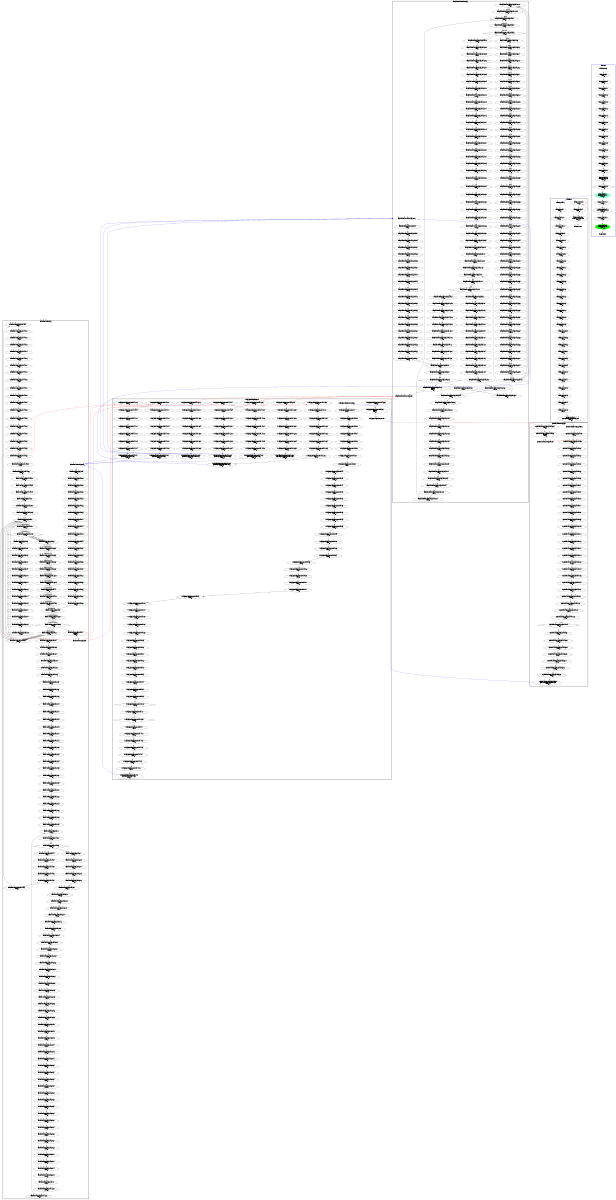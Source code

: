 digraph "CFG" {
fontsize=10;
orientation="portrait";
rankdir="TB";
size="10,8";
FastAdditiveNaiveMatrixMultiply__bb127__2 [fontsize=10, label="\"FastAdditiveNaiveMatrixMultiply__bb127__2\"\nWCET=6", width="0.01"];
FastAdditiveNaiveMatrixMultiply__bb63__56 [fontsize=10, label="\"FastAdditiveNaiveMatrixMultiply__bb63__56\"\nWCET=6", width="0.01"];
FastAdditiveNaiveMatrixMultiply__bb130__14 [fontsize=10, label="\"FastAdditiveNaiveMatrixMultiply__bb130__14\"\nWCET=4", width="0.01"];
FastAdditiveNaiveMatrixMultiply__bb130__37 [fontsize=10, label="\"FastAdditiveNaiveMatrixMultiply__bb130__37\"\nWCET=4", width="0.01"];
FastAdditiveNaiveMatrixMultiply__bb31__47 [fontsize=10, label="\"FastAdditiveNaiveMatrixMultiply__bb31__47\"\nWCET=0", width="0.01"];
FastAdditiveNaiveMatrixMultiply__bb63__60 [fontsize=10, label="\"FastAdditiveNaiveMatrixMultiply__bb63__60\"\nWCET=4", width="0.01"];
FastAdditiveNaiveMatrixMultiply__bb31__21 [fontsize=10, label="\"FastAdditiveNaiveMatrixMultiply__bb31__21\"\nWCET=4", width="0.01"];
FastAdditiveNaiveMatrixMultiply__bb130__18 [fontsize=10, label="\"FastAdditiveNaiveMatrixMultiply__bb130__18\"\nWCET=4", width="0.01"];
FastAdditiveNaiveMatrixMultiply__bb161__2 [fontsize=10, label="\"FastAdditiveNaiveMatrixMultiply__bb161__2\"\nWCET=6", width="0.01"];
FastAdditiveNaiveMatrixMultiply__bb63__46 [fontsize=10, label="\"FastAdditiveNaiveMatrixMultiply__bb63__46\"\nWCET=4", width="0.01"];
FastAdditiveNaiveMatrixMultiply__bb27__1 [fontsize=10, label="\"FastAdditiveNaiveMatrixMultiply__bb27__1\"\nWCET=4", width="0.01"];
FastAdditiveNaiveMatrixMultiply__bb63__12 [fontsize=10, label="\"FastAdditiveNaiveMatrixMultiply__bb63__12\"\nWCET=4", width="0.01"];
FastAdditiveNaiveMatrixMultiply__bb31__41 [fontsize=10, label="\"FastAdditiveNaiveMatrixMultiply__bb31__41\"\nWCET=4", width="0.01"];
FastAdditiveNaiveMatrixMultiply__bb130__39 [fontsize=10, label="\"FastAdditiveNaiveMatrixMultiply__bb130__39\"\nWCET=6", width="0.01"];
FastAdditiveNaiveMatrixMultiply__bb130__9 [fontsize=10, label="\"FastAdditiveNaiveMatrixMultiply__bb130__9\"\nWCET=4", width="0.01"];
FastAdditiveNaiveMatrixMultiply__bb__50 [fontsize=10, label="\"FastAdditiveNaiveMatrixMultiply__bb__50\"\nWCET=4", width="0.01"];
FastAdditiveNaiveMatrixMultiply__bb63__74 [fontsize=10, label="\"FastAdditiveNaiveMatrixMultiply__bb63__74\"\nWCET=6", width="0.01"];
FastAdditiveNaiveMatrixMultiply__bb31__9 [fontsize=10, label="\"FastAdditiveNaiveMatrixMultiply__bb31__9\"\nWCET=4", width="0.01"];
FastAdditiveNaiveMatrixMultiply__bb164__6 [fontsize=10, label="\"FastAdditiveNaiveMatrixMultiply__bb164__6\"\nWCET=4", width="0.01"];
FastAdditiveNaiveMatrixMultiply__bb63__48 [fontsize=10, label="\"FastAdditiveNaiveMatrixMultiply__bb63__48\"\nWCET=6", width="0.01"];
FastAdditiveNaiveMatrixMultiply__bb175__3 [fontsize=10, label="\"FastAdditiveNaiveMatrixMultiply__bb175__3\"\nWCET=0", width="0.01"];
FastAdditiveNaiveMatrixMultiply__bb__35 [fontsize=10, label="\"FastAdditiveNaiveMatrixMultiply__bb__35\"\nWCET=4", width="0.01"];
FastAdditiveNaiveMatrixMultiply__bb__29 [fontsize=10, label="\"FastAdditiveNaiveMatrixMultiply__bb__29\"\nWCET=4", width="0.01"];
FastAdditiveNaiveMatrixMultiply__bb__27 [fontsize=10, label="\"FastAdditiveNaiveMatrixMultiply__bb__27\"\nWCET=4", width="0.01"];
FastAdditiveNaiveMatrixMultiply__bb63__28 [fontsize=10, label="\"FastAdditiveNaiveMatrixMultiply__bb63__28\"\nWCET=4", width="0.01"];
FastAdditiveNaiveMatrixMultiply__bb63__24 [fontsize=10, label="\"FastAdditiveNaiveMatrixMultiply__bb63__24\"\nWCET=6", width="0.01"];
FastAdditiveNaiveMatrixMultiply__bb63__50 [fontsize=10, label="\"FastAdditiveNaiveMatrixMultiply__bb63__50\"\nWCET=4", width="0.01"];
FastAdditiveNaiveMatrixMultiply__bb130__40 [fontsize=10, label="\"FastAdditiveNaiveMatrixMultiply__bb130__40\"\nWCET=0", width="0.01"];
FastAdditiveNaiveMatrixMultiply__bb31__34 [fontsize=10, label="\"FastAdditiveNaiveMatrixMultiply__bb31__34\"\nWCET=4", width="0.01"];
FastAdditiveNaiveMatrixMultiply__bb161 [fontsize=10, label="\"FastAdditiveNaiveMatrixMultiply__bb161\"\nWCET=4", width="0.01"];
FastAdditiveNaiveMatrixMultiply__bb26__1 [fontsize=10, label="\"FastAdditiveNaiveMatrixMultiply__bb26__1\"\nWCET=0", width="0.01"];
FastAdditiveNaiveMatrixMultiply__bb164__12 [fontsize=10, label="\"FastAdditiveNaiveMatrixMultiply__bb164__12\"\nWCET=0", width="0.01"];
FastAdditiveNaiveMatrixMultiply__bb31__46 [fontsize=10, label="\"FastAdditiveNaiveMatrixMultiply__bb31__46\"\nWCET=4", width="0.01"];
FastAdditiveNaiveMatrixMultiply__bb130__28 [fontsize=10, label="\"FastAdditiveNaiveMatrixMultiply__bb130__28\"\nWCET=6", width="0.01"];
FastAdditiveNaiveMatrixMultiply__bb59 [fontsize=10, label="\"FastAdditiveNaiveMatrixMultiply__bb59\"\nWCET=4", width="0.01"];
FastAdditiveNaiveMatrixMultiply__bb31__39 [fontsize=10, label="\"FastAdditiveNaiveMatrixMultiply__bb31__39\"\nWCET=4", width="0.01"];
FastAdditiveNaiveMatrixMultiply__bb63__22 [fontsize=10, label="\"FastAdditiveNaiveMatrixMultiply__bb63__22\"\nWCET=4", width="0.01"];
FastAdditiveNaiveMatrixMultiply__bb63__32 [fontsize=10, label="\"FastAdditiveNaiveMatrixMultiply__bb63__32\"\nWCET=6", width="0.01"];
FastAdditiveNaiveMatrixMultiply__bb__31 [fontsize=10, label="\"FastAdditiveNaiveMatrixMultiply__bb__31\"\nWCET=4", width="0.01"];
FastAdditiveNaiveMatrixMultiply__bb63__40 [fontsize=10, label="\"FastAdditiveNaiveMatrixMultiply__bb63__40\"\nWCET=6", width="0.01"];
FastAdditiveNaiveMatrixMultiply__bb26 [fontsize=10, label="\"FastAdditiveNaiveMatrixMultiply__bb26\"\nWCET=4", width="0.01"];
FastAdditiveNaiveMatrixMultiply__bb__40 [fontsize=10, label="\"FastAdditiveNaiveMatrixMultiply__bb__40\"\nWCET=4", width="0.01"];
FastAdditiveNaiveMatrixMultiply__bb130__2 [fontsize=10, label="\"FastAdditiveNaiveMatrixMultiply__bb130__2\"\nWCET=4", width="0.01"];
FastAdditiveNaiveMatrixMultiply__bb164 [fontsize=10, label="\"FastAdditiveNaiveMatrixMultiply__bb164\"\nWCET=4", width="0.01"];
FastAdditiveNaiveMatrixMultiply__bb63__21 [fontsize=10, label="\"FastAdditiveNaiveMatrixMultiply__bb63__21\"\nWCET=4", width="0.01"];
FastAdditiveNaiveMatrixMultiply__bb63__36 [fontsize=10, label="\"FastAdditiveNaiveMatrixMultiply__bb63__36\"\nWCET=4", width="0.01"];
FastAdditiveNaiveMatrixMultiply__bb__53 [fontsize=10, label="\"FastAdditiveNaiveMatrixMultiply__bb__53\"\nWCET=8", width="0.01"];
FastAdditiveNaiveMatrixMultiply__bb31__26 [fontsize=10, label="\"FastAdditiveNaiveMatrixMultiply__bb31__26\"\nWCET=4", width="0.01"];
FastAdditiveNaiveMatrixMultiply__bb164__2 [fontsize=10, label="\"FastAdditiveNaiveMatrixMultiply__bb164__2\"\nWCET=4", width="0.01"];
FastAdditiveNaiveMatrixMultiply__bb130__16 [fontsize=10, label="\"FastAdditiveNaiveMatrixMultiply__bb130__16\"\nWCET=6", width="0.01"];
FastAdditiveNaiveMatrixMultiply__bb31__24 [fontsize=10, label="\"FastAdditiveNaiveMatrixMultiply__bb31__24\"\nWCET=4", width="0.01"];
FastAdditiveNaiveMatrixMultiply__bb63__54 [fontsize=10, label="\"FastAdditiveNaiveMatrixMultiply__bb63__54\"\nWCET=4", width="0.01"];
FastAdditiveNaiveMatrixMultiply__bb130__21 [fontsize=10, label="\"FastAdditiveNaiveMatrixMultiply__bb130__21\"\nWCET=4", width="0.01"];
FastAdditiveNaiveMatrixMultiply__bb63__45 [fontsize=10, label="\"FastAdditiveNaiveMatrixMultiply__bb63__45\"\nWCET=4", width="0.01"];
FastAdditiveNaiveMatrixMultiply__bb__37 [fontsize=10, label="\"FastAdditiveNaiveMatrixMultiply__bb__37\"\nWCET=4", width="0.01"];
FastAdditiveNaiveMatrixMultiply__bb31 [fontsize=10, label="\"FastAdditiveNaiveMatrixMultiply__bb31\"\nWCET=4", width="0.01"];
FastAdditiveNaiveMatrixMultiply__bb130__32 [fontsize=10, label="\"FastAdditiveNaiveMatrixMultiply__bb130__32\"\nWCET=6", width="0.01"];
FastAdditiveNaiveMatrixMultiply__bb130__26 [fontsize=10, label="\"FastAdditiveNaiveMatrixMultiply__bb130__26\"\nWCET=4", width="0.01"];
FastAdditiveNaiveMatrixMultiply__bb63__61 [fontsize=10, label="\"FastAdditiveNaiveMatrixMultiply__bb63__61\"\nWCET=4", width="0.01"];
FastAdditiveNaiveMatrixMultiply__bb__65 [fontsize=10, label="\"FastAdditiveNaiveMatrixMultiply__bb__65\"\nWCET=4", width="0.01"];
FastAdditiveNaiveMatrixMultiply__bb63__53 [fontsize=10, label="\"FastAdditiveNaiveMatrixMultiply__bb63__53\"\nWCET=4", width="0.01"];
FastAdditiveNaiveMatrixMultiply__bb27 [fontsize=10, label="\"FastAdditiveNaiveMatrixMultiply__bb27\"\nWCET=4", width="0.01"];
FastAdditiveNaiveMatrixMultiply__bb63__64 [fontsize=10, label="\"FastAdditiveNaiveMatrixMultiply__bb63__64\"\nWCET=6", width="0.01"];
FastAdditiveNaiveMatrixMultiply__bb__67 [fontsize=10, label="\"FastAdditiveNaiveMatrixMultiply__bb__67\"\nWCET=0", width="0.01"];
FastAdditiveNaiveMatrixMultiply__bb22__3 [fontsize=10, label="\"FastAdditiveNaiveMatrixMultiply__bb22__3\"\nWCET=5", shape=diamond, width="0.01"];
FastAdditiveNaiveMatrixMultiply__bb63__20 [fontsize=10, label="\"FastAdditiveNaiveMatrixMultiply__bb63__20\"\nWCET=4", width="0.01"];
FastAdditiveNaiveMatrixMultiply__bb22 [fontsize=10, label="\"FastAdditiveNaiveMatrixMultiply__bb22\"\nWCET=4", width="0.01"];
FastAdditiveNaiveMatrixMultiply__bb130__36 [fontsize=10, label="\"FastAdditiveNaiveMatrixMultiply__bb130__36\"\nWCET=6", width="0.01"];
FastAdditiveNaiveMatrixMultiply__bb130__29 [fontsize=10, label="\"FastAdditiveNaiveMatrixMultiply__bb130__29\"\nWCET=4", width="0.01"];
FastAdditiveNaiveMatrixMultiply__bb130__8 [fontsize=10, label="\"FastAdditiveNaiveMatrixMultiply__bb130__8\"\nWCET=4", width="0.01"];
FastAdditiveNaiveMatrixMultiply__bb130__7 [fontsize=10, label="\"FastAdditiveNaiveMatrixMultiply__bb130__7\"\nWCET=4", width="0.01"];
FastAdditiveNaiveMatrixMultiply__bb164__5 [fontsize=10, label="\"FastAdditiveNaiveMatrixMultiply__bb164__5\"\nWCET=6", width="0.01"];
FastAdditiveNaiveMatrixMultiply__bb130__24 [fontsize=10, label="\"FastAdditiveNaiveMatrixMultiply__bb130__24\"\nWCET=6", width="0.01"];
FastAdditiveNaiveMatrixMultiply__bb63__10 [fontsize=10, label="\"FastAdditiveNaiveMatrixMultiply__bb63__10\"\nWCET=4", width="0.01"];
FastAdditiveNaiveMatrixMultiply__bb130__33 [fontsize=10, label="\"FastAdditiveNaiveMatrixMultiply__bb130__33\"\nWCET=4", width="0.01"];
FastAdditiveNaiveMatrixMultiply__bb22__1 [fontsize=10, label="\"FastAdditiveNaiveMatrixMultiply__bb22__1\"\nWCET=4", width="0.01"];
FastAdditiveNaiveMatrixMultiply__bb178 [fontsize=10, label="\"FastAdditiveNaiveMatrixMultiply__bb178\"\nRETURN\nWCET=0", width="0.01"];
FastAdditiveNaiveMatrixMultiply__bb__43 [fontsize=10, label="\"FastAdditiveNaiveMatrixMultiply__bb__43\"\nWCET=8", width="0.01"];
FastAdditiveNaiveMatrixMultiply__bb31__13 [fontsize=10, label="\"FastAdditiveNaiveMatrixMultiply__bb31__13\"\nWCET=6", width="0.01"];
FastAdditiveNaiveMatrixMultiply__bb__56 [fontsize=10, label="\"FastAdditiveNaiveMatrixMultiply__bb__56\"\nWCET=4", width="0.01"];
FastAdditiveNaiveMatrixMultiply__bb161__3 [fontsize=10, label="\"FastAdditiveNaiveMatrixMultiply__bb161__3\"\nWCET=0", width="0.01"];
FastAdditiveNaiveMatrixMultiply__bb__55 [fontsize=10, label="\"FastAdditiveNaiveMatrixMultiply__bb__55\"\nWCET=4", width="0.01"];
FastAdditiveNaiveMatrixMultiply__bb63__34 [fontsize=10, label="\"FastAdditiveNaiveMatrixMultiply__bb63__34\"\nWCET=4", width="0.01"];
FastAdditiveNaiveMatrixMultiply__bb127__3 [fontsize=10, label="\"FastAdditiveNaiveMatrixMultiply__bb127__3\"\nWCET=0", width="0.01"];
FastAdditiveNaiveMatrixMultiply__bb31__38 [fontsize=10, label="\"FastAdditiveNaiveMatrixMultiply__bb31__38\"\nWCET=6", width="0.01"];
FastAdditiveNaiveMatrixMultiply__bb63__66 [fontsize=10, label="\"FastAdditiveNaiveMatrixMultiply__bb63__66\"\nWCET=4", width="0.01"];
FastAdditiveNaiveMatrixMultiply_exit [color="white", fontsize=10, label="FastAdditiveNaiveMatrixMultiply_exit", width="0.01"];
FastAdditiveNaiveMatrixMultiply__bb63__4 [fontsize=10, label="\"FastAdditiveNaiveMatrixMultiply__bb63__4\"\nWCET=4", width="0.01"];
FastAdditiveNaiveMatrixMultiply__bb27__3 [fontsize=10, label="\"FastAdditiveNaiveMatrixMultiply__bb27__3\"\nWCET=5", shape=diamond, width="0.01"];
FastAdditiveNaiveMatrixMultiply__bb__60 [fontsize=10, label="\"FastAdditiveNaiveMatrixMultiply__bb__60\"\nWCET=10", width="0.01"];
FastAdditiveNaiveMatrixMultiply__bb31__5 [fontsize=10, label="\"FastAdditiveNaiveMatrixMultiply__bb31__5\"\nWCET=10", width="0.01"];
FastAdditiveNaiveMatrixMultiply__bb31__8 [fontsize=10, label="\"FastAdditiveNaiveMatrixMultiply__bb31__8\"\nWCET=4", width="0.01"];
FastAdditiveNaiveMatrixMultiply__bb63__58 [fontsize=10, label="\"FastAdditiveNaiveMatrixMultiply__bb63__58\"\nWCET=4", width="0.01"];
FastAdditiveNaiveMatrixMultiply__bb130 [fontsize=10, label="\"FastAdditiveNaiveMatrixMultiply__bb130\"\nWCET=4", width="0.01"];
FastAdditiveNaiveMatrixMultiply__bb31__16 [fontsize=10, label="\"FastAdditiveNaiveMatrixMultiply__bb31__16\"\nWCET=4", width="0.01"];
FastAdditiveNaiveMatrixMultiply__bb59__3 [fontsize=10, label="\"FastAdditiveNaiveMatrixMultiply__bb59__3\"\nWCET=5", shape=diamond, width="0.01"];
FastAdditiveNaiveMatrixMultiply__bb63__42 [fontsize=10, label="\"FastAdditiveNaiveMatrixMultiply__bb63__42\"\nWCET=4", width="0.01"];
FastAdditiveNaiveMatrixMultiply__bb31__2 [fontsize=10, label="\"FastAdditiveNaiveMatrixMultiply__bb31__2\"\nWCET=4", width="0.01"];
FastAdditiveNaiveMatrixMultiply__bb63__37 [fontsize=10, label="\"FastAdditiveNaiveMatrixMultiply__bb63__37\"\nWCET=4", width="0.01"];
FastAdditiveNaiveMatrixMultiply__bb31__43 [fontsize=10, label="\"FastAdditiveNaiveMatrixMultiply__bb31__43\"\nWCET=6", width="0.01"];
FastAdditiveNaiveMatrixMultiply__bb130__20 [fontsize=10, label="\"FastAdditiveNaiveMatrixMultiply__bb130__20\"\nWCET=6", width="0.01"];
FastAdditiveNaiveMatrixMultiply__bb63__44 [fontsize=10, label="\"FastAdditiveNaiveMatrixMultiply__bb63__44\"\nWCET=4", width="0.01"];
FastAdditiveNaiveMatrixMultiply__bb63__3 [fontsize=10, label="\"FastAdditiveNaiveMatrixMultiply__bb63__3\"\nWCET=6", width="0.01"];
FastAdditiveNaiveMatrixMultiply__bb63__13 [fontsize=10, label="\"FastAdditiveNaiveMatrixMultiply__bb63__13\"\nWCET=4", width="0.01"];
FastAdditiveNaiveMatrixMultiply__bb [fontsize=10, label="\"FastAdditiveNaiveMatrixMultiply__bb\"\nWCET=4", width="0.01"];
FastAdditiveNaiveMatrixMultiply__bb63__38 [fontsize=10, label="\"FastAdditiveNaiveMatrixMultiply__bb63__38\"\nWCET=4", width="0.01"];
FastAdditiveNaiveMatrixMultiply__bb130__13 [fontsize=10, label="\"FastAdditiveNaiveMatrixMultiply__bb130__13\"\nWCET=4", width="0.01"];
FastAdditiveNaiveMatrixMultiply_entry [color="white", fontsize=10, height="0.01", label="FastAdditiveNaiveMatrixMultiply_entry", width="0.01"];
FastAdditiveNaiveMatrixMultiply__bb__66 [fontsize=10, label="\"FastAdditiveNaiveMatrixMultiply__bb__66\"\nWCET=4", width="0.01"];
FastAdditiveNaiveMatrixMultiply__bb31__23 [fontsize=10, label="\"FastAdditiveNaiveMatrixMultiply__bb31__23\"\nWCET=6", width="0.01"];
FastAdditiveNaiveMatrixMultiply__bb__45 [fontsize=10, label="\"FastAdditiveNaiveMatrixMultiply__bb__45\"\nWCET=4", width="0.01"];
FastAdditiveNaiveMatrixMultiply__bb31__36 [fontsize=10, label="\"FastAdditiveNaiveMatrixMultiply__bb31__36\"\nWCET=4", width="0.01"];
FastAdditiveNaiveMatrixMultiply__bb63__7 [fontsize=10, label="\"FastAdditiveNaiveMatrixMultiply__bb63__7\"\nWCET=4", width="0.01"];
FastAdditiveNaiveMatrixMultiply__bb63__29 [fontsize=10, label="\"FastAdditiveNaiveMatrixMultiply__bb63__29\"\nWCET=4", width="0.01"];
FastAdditiveNaiveMatrixMultiply__bb63__71 [fontsize=10, label="\"FastAdditiveNaiveMatrixMultiply__bb63__71\"\nWCET=4", width="0.01"];
FastAdditiveNaiveMatrixMultiply__bb63__68 [fontsize=10, label="\"FastAdditiveNaiveMatrixMultiply__bb63__68\"\nWCET=4", width="0.01"];
FastAdditiveNaiveMatrixMultiply__bb63__18 [fontsize=10, label="\"FastAdditiveNaiveMatrixMultiply__bb63__18\"\nWCET=4", width="0.01"];
FastAdditiveNaiveMatrixMultiply__bb63__5 [fontsize=10, label="\"FastAdditiveNaiveMatrixMultiply__bb63__5\"\nWCET=4", width="0.01"];
FastAdditiveNaiveMatrixMultiply__bb63__16 [fontsize=10, label="\"FastAdditiveNaiveMatrixMultiply__bb63__16\"\nWCET=6", width="0.01"];
FastAdditiveNaiveMatrixMultiply__bb63__52 [fontsize=10, label="\"FastAdditiveNaiveMatrixMultiply__bb63__52\"\nWCET=4", width="0.01"];
FastAdditiveNaiveMatrixMultiply__bb164__8 [fontsize=10, label="\"FastAdditiveNaiveMatrixMultiply__bb164__8\"\nWCET=4", width="0.01"];
FastAdditiveNaiveMatrixMultiply__bb31__7 [fontsize=10, label="\"FastAdditiveNaiveMatrixMultiply__bb31__7\"\nWCET=4", width="0.01"];
FastAdditiveNaiveMatrixMultiply__bb130__12 [fontsize=10, label="\"FastAdditiveNaiveMatrixMultiply__bb130__12\"\nWCET=6", width="0.01"];
FastAdditiveNaiveMatrixMultiply__bb130__6 [fontsize=10, label="\"FastAdditiveNaiveMatrixMultiply__bb130__6\"\nWCET=4", width="0.01"];
FastAdditiveNaiveMatrixMultiply__bb175 [fontsize=10, label="\"FastAdditiveNaiveMatrixMultiply__bb175\"\nWCET=4", width="0.01"];
FastAdditiveNaiveMatrixMultiply__bb31__33 [fontsize=10, label="\"FastAdditiveNaiveMatrixMultiply__bb31__33\"\nWCET=6", width="0.01"];
FastAdditiveNaiveMatrixMultiply__bb130__17 [fontsize=10, label="\"FastAdditiveNaiveMatrixMultiply__bb130__17\"\nWCET=4", width="0.01"];
FastAdditiveNaiveMatrixMultiply__bb31__28 [fontsize=10, label="\"FastAdditiveNaiveMatrixMultiply__bb31__28\"\nWCET=6", width="0.01"];
FastAdditiveNaiveMatrixMultiply__bb63__30 [fontsize=10, label="\"FastAdditiveNaiveMatrixMultiply__bb63__30\"\nWCET=4", width="0.01"];
FastAdditiveNaiveMatrixMultiply__bb__64 [fontsize=10, label="\"FastAdditiveNaiveMatrixMultiply__bb__64\"\nWCET=4", width="0.01"];
FastAdditiveNaiveMatrixMultiply__bb31__44 [fontsize=10, label="\"FastAdditiveNaiveMatrixMultiply__bb31__44\"\nWCET=4", width="0.01"];
FastAdditiveNaiveMatrixMultiply__bb31__19 [fontsize=10, label="\"FastAdditiveNaiveMatrixMultiply__bb31__19\"\nWCET=4", width="0.01"];
FastAdditiveNaiveMatrixMultiply__bb__33 [fontsize=10, label="\"FastAdditiveNaiveMatrixMultiply__bb__33\"\nWCET=4", width="0.01"];
FastAdditiveNaiveMatrixMultiply__bb31__31 [fontsize=10, label="\"FastAdditiveNaiveMatrixMultiply__bb31__31\"\nWCET=4", width="0.01"];
FastAdditiveNaiveMatrixMultiply__bb31__18 [fontsize=10, label="\"FastAdditiveNaiveMatrixMultiply__bb31__18\"\nWCET=6", width="0.01"];
FastAdditiveNaiveMatrixMultiply__bb31__14 [fontsize=10, label="\"FastAdditiveNaiveMatrixMultiply__bb31__14\"\nWCET=4", width="0.01"];
FastAdditiveNaiveMatrixMultiply__bb130__10 [fontsize=10, label="\"FastAdditiveNaiveMatrixMultiply__bb130__10\"\nWCET=4", width="0.01"];
FastAdditiveNaiveMatrixMultiply__bb63__69 [fontsize=10, label="\"FastAdditiveNaiveMatrixMultiply__bb63__69\"\nWCET=4", width="0.01"];
FastAdditiveNaiveMatrixMultiply__bb31__29 [fontsize=10, label="\"FastAdditiveNaiveMatrixMultiply__bb31__29\"\nWCET=4", width="0.01"];
FastAdditiveNaiveMatrixMultiply__bb63__26 [fontsize=10, label="\"FastAdditiveNaiveMatrixMultiply__bb63__26\"\nWCET=4", width="0.01"];
FastAdditiveNaiveMatrixMultiply__bb130__25 [fontsize=10, label="\"FastAdditiveNaiveMatrixMultiply__bb130__25\"\nWCET=4", width="0.01"];
FastAdditiveNaiveMatrixMultiply__bb127 [fontsize=10, label="\"FastAdditiveNaiveMatrixMultiply__bb127\"\nWCET=4", width="0.01"];
FastAdditiveNaiveMatrixMultiply__bb164__11 [fontsize=10, label="\"FastAdditiveNaiveMatrixMultiply__bb164__11\"\nWCET=6", width="0.01"];
FastAdditiveNaiveMatrixMultiply__bb130__34 [fontsize=10, label="\"FastAdditiveNaiveMatrixMultiply__bb130__34\"\nWCET=4", width="0.01"];
FastAdditiveNaiveMatrixMultiply__bb130__22 [fontsize=10, label="\"FastAdditiveNaiveMatrixMultiply__bb130__22\"\nWCET=4", width="0.01"];
FastAdditiveNaiveMatrixMultiply__bb63__8 [fontsize=10, label="\"FastAdditiveNaiveMatrixMultiply__bb63__8\"\nWCET=4", width="0.01"];
FastAdditiveNaiveMatrixMultiply__bb63__14 [fontsize=10, label="\"FastAdditiveNaiveMatrixMultiply__bb63__14\"\nWCET=4", width="0.01"];
FastAdditiveNaiveMatrixMultiply__bb__48 [fontsize=10, label="\"FastAdditiveNaiveMatrixMultiply__bb__48\"\nWCET=8", width="0.01"];
FastAdditiveNaiveMatrixMultiply__bb31__11 [fontsize=10, label="\"FastAdditiveNaiveMatrixMultiply__bb31__11\"\nWCET=4", width="0.01"];
FastAdditiveNaiveMatrixMultiply__bb63__75 [fontsize=10, label="\"FastAdditiveNaiveMatrixMultiply__bb63__75\"\nWCET=0", width="0.01"];
FastAdditiveNaiveMatrixMultiply__bb63__6 [fontsize=10, label="\"FastAdditiveNaiveMatrixMultiply__bb63__6\"\nWCET=4", width="0.01"];
FastAdditiveNaiveMatrixMultiply__bb59__1 [fontsize=10, label="\"FastAdditiveNaiveMatrixMultiply__bb59__1\"\nWCET=4", width="0.01"];
FastAdditiveNaiveMatrixMultiply__bb130__5 [fontsize=10, label="\"FastAdditiveNaiveMatrixMultiply__bb130__5\"\nWCET=6", width="0.01"];
FastAdditiveNaiveMatrixMultiply__bb63 [fontsize=10, label="\"FastAdditiveNaiveMatrixMultiply__bb63\"\nWCET=4", width="0.01"];
FastAdditiveNaiveMatrixMultiply__bb130__30 [fontsize=10, label="\"FastAdditiveNaiveMatrixMultiply__bb130__30\"\nWCET=4", width="0.01"];
FastAdditiveNaiveMatrixMultiply__bb175__2 [fontsize=10, label="\"FastAdditiveNaiveMatrixMultiply__bb175__2\"\nWCET=6", width="0.01"];
FastAdditiveNaiveMatrixMultiply__bb63__62 [fontsize=10, label="\"FastAdditiveNaiveMatrixMultiply__bb63__62\"\nWCET=4", width="0.01"];
OptimizedStrassenMultiply_par__bb__124 [fontsize=10, label="\"OptimizedStrassenMultiply_par__bb__124\"\nWCET=4", width="0.01"];
OptimizedStrassenMultiply_par__bb36__2 [fontsize=10, label="\"OptimizedStrassenMultiply_par__bb36__2\"\nWCET=4", width="0.01"];
OptimizedStrassenMultiply_par__bb__68 [fontsize=10, label="\"OptimizedStrassenMultiply_par__bb__68\"\nWCET=4", width="0.01"];
OptimizedStrassenMultiply_par__bb__58 [fontsize=10, label="\"OptimizedStrassenMultiply_par__bb__58\"\nWCET=4", width="0.01"];
OptimizedStrassenMultiply_par__bb__62 [fontsize=10, label="\"OptimizedStrassenMultiply_par__bb__62\"\nWCET=4", width="0.01"];
OptimizedStrassenMultiply_par__bb__80 [fontsize=10, label="\"OptimizedStrassenMultiply_par__bb__80\"\nWCET=4", width="0.01"];
OptimizedStrassenMultiply_par__bb__73 [fontsize=10, label="\"OptimizedStrassenMultiply_par__bb__73\"\nWCET=4", width="0.01"];
OptimizedStrassenMultiply_par__bb__137 [fontsize=10, label="\"OptimizedStrassenMultiply_par__bb__137\"\nWCET=4", width="0.01"];
OptimizedStrassenMultiply_par__bb__60 [fontsize=10, label="\"OptimizedStrassenMultiply_par__bb__60\"\nWCET=4", width="0.01"];
OptimizedStrassenMultiply_par__bb__64 [fontsize=10, label="\"OptimizedStrassenMultiply_par__bb__64\"\nWCET=4", width="0.01"];
OptimizedStrassenMultiply_par__bb36__1 [fontsize=10, label="\"OptimizedStrassenMultiply_par__bb36__1\"\nWCET=4", width="0.01"];
OptimizedStrassenMultiply_par__bb36__6 [fontsize=10, label="\"OptimizedStrassenMultiply_par__bb36__6\"\nWCET=4", width="0.01"];
OptimizedStrassenMultiply_par__bb__70 [fontsize=10, label="\"OptimizedStrassenMultiply_par__bb__70\"\nWCET=4", width="0.01"];
OptimizedStrassenMultiply_par__bb__125 [fontsize=10, label="\"OptimizedStrassenMultiply_par__bb__125\"\nWCET=4", width="0.01"];
OptimizedStrassenMultiply_par__bb__136 [fontsize=10, label="\"OptimizedStrassenMultiply_par__bb__136\"\nWCET=10", width="0.01"];
OptimizedStrassenMultiply_par__bb36__4 [fontsize=10, label="\"OptimizedStrassenMultiply_par__bb36__4\"\nWCET=4", width="0.01"];
OptimizedStrassenMultiply_par__bb__113 [fontsize=10, label="\"OptimizedStrassenMultiply_par__bb__113\"\nWCET=4", width="0.01"];
OptimizedStrassenMultiply_par__bb__122 [fontsize=10, label="\"OptimizedStrassenMultiply_par__bb__122\"\nWCET=10", width="0.01"];
OptimizedStrassenMultiply_par__bb536 [fontsize=10, label="\"OptimizedStrassenMultiply_par__bb536\"\nRETURN\nWCET=0", width="0.01"];
OptimizedStrassenMultiply_par__bb__140 [fontsize=10, label="\"OptimizedStrassenMultiply_par__bb__140\"\nWCET=5", shape=diamond, width="0.01"];
OptimizedStrassenMultiply_par__bb__77 [fontsize=10, label="\"OptimizedStrassenMultiply_par__bb__77\"\nWCET=4", width="0.01"];
OptimizedStrassenMultiply_par__bb__129 [fontsize=10, label="\"OptimizedStrassenMultiply_par__bb__129\"\nWCET=10", width="0.01"];
OptimizedStrassenMultiply_par__bb36 [fontsize=10, label="\"OptimizedStrassenMultiply_par__bb36\"\nWCET=4", width="0.01"];
OptimizedStrassenMultiply_par__bb__66 [fontsize=10, label="\"OptimizedStrassenMultiply_par__bb__66\"\nWCET=4", width="0.01"];
OptimizedStrassenMultiply_par__bb36__7 [fontsize=10, label="OptimizedStrassenMultiply_par__bb36__7\nCALL MultiplyByDivideAndConquer\nWCET=13", width="0.01"];
OptimizedStrassenMultiply_par__bb36__3 [fontsize=10, label="\"OptimizedStrassenMultiply_par__bb36__3\"\nWCET=4", width="0.01"];
OptimizedStrassenMultiply_par__bb__132 [fontsize=10, label="\"OptimizedStrassenMultiply_par__bb__132\"\nWCET=4", width="0.01"];
OptimizedStrassenMultiply_par__bb__109 [fontsize=10, label="\"OptimizedStrassenMultiply_par__bb__109\"\nWCET=4", width="0.01"];
OptimizedStrassenMultiply_par__bb__111 [fontsize=10, label="\"OptimizedStrassenMultiply_par__bb__111\"\nWCET=4", width="0.01"];
OptimizedStrassenMultiply_par__bb__85 [fontsize=10, label="\"OptimizedStrassenMultiply_par__bb__85\"\nWCET=14", width="0.01"];
OptimizedStrassenMultiply_par__bb__117 [fontsize=10, label="\"OptimizedStrassenMultiply_par__bb__117\"\nWCET=4", width="0.01"];
OptimizedStrassenMultiply_par__bb [fontsize=10, label="\"OptimizedStrassenMultiply_par__bb\"\nWCET=4", width="0.01"];
OptimizedStrassenMultiply_par__bb36__8 [fontsize=10, label="\"OptimizedStrassenMultiply_par__bb36__8\"\nWCET=0", width="0.01"];
OptimizedStrassenMultiply_par__bb__75 [fontsize=10, label="\"OptimizedStrassenMultiply_par__bb__75\"\nWCET=8", width="0.01"];
OptimizedStrassenMultiply_par__bb__138 [fontsize=10, label="\"OptimizedStrassenMultiply_par__bb__138\"\nWCET=4", width="0.01"];
OptimizedStrassenMultiply_par__bb__118 [fontsize=10, label="\"OptimizedStrassenMultiply_par__bb__118\"\nWCET=4", width="0.01"];
OptimizedStrassenMultiply_par__bb36__5 [fontsize=10, label="\"OptimizedStrassenMultiply_par__bb36__5\"\nWCET=4", width="0.01"];
OptimizedStrassenMultiply_par_entry [color="white", fontsize=10, height="0.01", label="OptimizedStrassenMultiply_par_entry", width="0.01"];
OptimizedStrassenMultiply_par_exit [color="white", fontsize=10, label="OptimizedStrassenMultiply_par_exit", width="0.01"];
OptimizedStrassenMultiply_par__bb__131 [fontsize=10, label="\"OptimizedStrassenMultiply_par__bb__131\"\nWCET=4", width="0.01"];
FastNaiveMatrixMultiply__bb149__9 [fontsize=10, label="\"FastNaiveMatrixMultiply__bb149__9\"\nWCET=4", width="0.01"];
FastNaiveMatrixMultiply__bb82__72 [fontsize=10, label="\"FastNaiveMatrixMultiply__bb82__72\"\nWCET=4", width="0.01"];
FastNaiveMatrixMultiply__bb197 [fontsize=10, label="\"FastNaiveMatrixMultiply__bb197\"\nRETURN\nWCET=0", width="0.01"];
FastNaiveMatrixMultiply__bb31__9 [fontsize=10, label="\"FastNaiveMatrixMultiply__bb31__9\"\nWCET=6", width="0.01"];
FastNaiveMatrixMultiply__bb82__74 [fontsize=10, label="\"FastNaiveMatrixMultiply__bb82__74\"\nWCET=4", width="0.01"];
FastNaiveMatrixMultiply__bb149__7 [fontsize=10, label="\"FastNaiveMatrixMultiply__bb149__7\"\nWCET=4", width="0.01"];
FastNaiveMatrixMultiply__bb82__13 [fontsize=10, label="\"FastNaiveMatrixMultiply__bb82__13\"\nWCET=4", width="0.01"];
FastNaiveMatrixMultiply__bb82__32 [fontsize=10, label="\"FastNaiveMatrixMultiply__bb82__32\"\nWCET=4", width="0.01"];
FastNaiveMatrixMultiply__bb82__27 [fontsize=10, label="\"FastNaiveMatrixMultiply__bb82__27\"\nWCET=4", width="0.01"];
FastNaiveMatrixMultiply__bb82__58 [fontsize=10, label="\"FastNaiveMatrixMultiply__bb82__58\"\nWCET=4", width="0.01"];
FastNaiveMatrixMultiply__bb31__54 [fontsize=10, label="\"FastNaiveMatrixMultiply__bb31__54\"\nWCET=4", width="0.01"];
FastNaiveMatrixMultiply__bb82__38 [fontsize=10, label="\"FastNaiveMatrixMultiply__bb82__38\"\nWCET=6", width="0.01"];
FastNaiveMatrixMultiply__bb82__43 [fontsize=10, label="\"FastNaiveMatrixMultiply__bb82__43\"\nWCET=4", width="0.01"];
FastNaiveMatrixMultiply__bb31__22 [fontsize=10, label="\"FastNaiveMatrixMultiply__bb31__22\"\nWCET=6", width="0.01"];
FastNaiveMatrixMultiply__bb78__3 [fontsize=10, label="\"FastNaiveMatrixMultiply__bb78__3\"\nWCET=5", shape=diamond, width="0.01"];
FastNaiveMatrixMultiply__bb149__36 [fontsize=10, label="\"FastNaiveMatrixMultiply__bb149__36\"\nWCET=6", width="0.01"];
FastNaiveMatrixMultiply__bb82__34 [fontsize=10, label="\"FastNaiveMatrixMultiply__bb82__34\"\nWCET=4", width="0.01"];
FastNaiveMatrixMultiply__bb82 [fontsize=10, label="\"FastNaiveMatrixMultiply__bb82\"\nWCET=4", width="0.01"];
FastNaiveMatrixMultiply__bb149__22 [fontsize=10, label="\"FastNaiveMatrixMultiply__bb149__22\"\nWCET=4", width="0.01"];
FastNaiveMatrixMultiply__bb__51 [fontsize=10, label="\"FastNaiveMatrixMultiply__bb__51\"\nWCET=4", width="0.01"];
FastNaiveMatrixMultiply__bb31__34 [fontsize=10, label="\"FastNaiveMatrixMultiply__bb31__34\"\nWCET=4", width="0.01"];
FastNaiveMatrixMultiply__bb31__62 [fontsize=10, label="\"FastNaiveMatrixMultiply__bb31__62\"\nWCET=4", width="0.01"];
FastNaiveMatrixMultiply__bb82__52 [fontsize=10, label="\"FastNaiveMatrixMultiply__bb82__52\"\nWCET=4", width="0.01"];
FastNaiveMatrixMultiply__bb82__66 [fontsize=10, label="\"FastNaiveMatrixMultiply__bb82__66\"\nWCET=4", width="0.01"];
FastNaiveMatrixMultiply__bb82__64 [fontsize=10, label="\"FastNaiveMatrixMultiply__bb82__64\"\nWCET=4", width="0.01"];
FastNaiveMatrixMultiply__bb__54 [fontsize=10, label="\"FastNaiveMatrixMultiply__bb__54\"\nWCET=8", width="0.01"];
FastNaiveMatrixMultiply__bb31__24 [fontsize=10, label="\"FastNaiveMatrixMultiply__bb31__24\"\nWCET=4", width="0.01"];
FastNaiveMatrixMultiply__bb31__38 [fontsize=10, label="\"FastNaiveMatrixMultiply__bb31__38\"\nWCET=4", width="0.01"];
FastNaiveMatrixMultiply__bb82__59 [fontsize=10, label="\"FastNaiveMatrixMultiply__bb82__59\"\nWCET=4", width="0.01"];
FastNaiveMatrixMultiply__bb149__24 [fontsize=10, label="\"FastNaiveMatrixMultiply__bb149__24\"\nWCET=6", width="0.01"];
FastNaiveMatrixMultiply__bb82__62 [fontsize=10, label="\"FastNaiveMatrixMultiply__bb82__62\"\nWCET=6", width="0.01"];
FastNaiveMatrixMultiply__bb31__7 [fontsize=10, label="\"FastNaiveMatrixMultiply__bb31__7\"\nWCET=4", width="0.01"];
FastNaiveMatrixMultiply__bb31__15 [fontsize=10, label="\"FastNaiveMatrixMultiply__bb31__15\"\nWCET=4", width="0.01"];
FastNaiveMatrixMultiply__bb82__16 [fontsize=10, label="\"FastNaiveMatrixMultiply__bb82__16\"\nWCET=4", width="0.01"];
FastNaiveMatrixMultiply__bb26__1 [fontsize=10, label="\"FastNaiveMatrixMultiply__bb26__1\"\nWCET=0", width="0.01"];
FastNaiveMatrixMultiply__bb146__3 [fontsize=10, label="\"FastNaiveMatrixMultiply__bb146__3\"\nWCET=0", width="0.01"];
FastNaiveMatrixMultiply__bb31__20 [fontsize=10, label="\"FastNaiveMatrixMultiply__bb31__20\"\nWCET=4", width="0.01"];
FastNaiveMatrixMultiply__bb__34 [fontsize=10, label="\"FastNaiveMatrixMultiply__bb__34\"\nWCET=4", width="0.01"];
FastNaiveMatrixMultiply__bb149__5 [fontsize=10, label="\"FastNaiveMatrixMultiply__bb149__5\"\nWCET=6", width="0.01"];
FastNaiveMatrixMultiply__bb31__14 [fontsize=10, label="\"FastNaiveMatrixMultiply__bb31__14\"\nWCET=4", width="0.01"];
FastNaiveMatrixMultiply__bb31__48 [fontsize=10, label="\"FastNaiveMatrixMultiply__bb31__48\"\nWCET=4", width="0.01"];
FastNaiveMatrixMultiply__bb149__25 [fontsize=10, label="\"FastNaiveMatrixMultiply__bb149__25\"\nWCET=4", width="0.01"];
FastNaiveMatrixMultiply__bb27 [fontsize=10, label="\"FastNaiveMatrixMultiply__bb27\"\nWCET=4", width="0.01"];
FastNaiveMatrixMultiply__bb31__29 [fontsize=10, label="\"FastNaiveMatrixMultiply__bb31__29\"\nWCET=6", width="0.01"];
FastNaiveMatrixMultiply__bb82__40 [fontsize=10, label="\"FastNaiveMatrixMultiply__bb82__40\"\nWCET=4", width="0.01"];
FastNaiveMatrixMultiply__bb180 [fontsize=10, label="\"FastNaiveMatrixMultiply__bb180\"\nWCET=4", width="0.01"];
FastNaiveMatrixMultiply__bb31__17 [fontsize=10, label="\"FastNaiveMatrixMultiply__bb31__17\"\nWCET=4", width="0.01"];
FastNaiveMatrixMultiply__bb82__8 [fontsize=10, label="\"FastNaiveMatrixMultiply__bb82__8\"\nWCET=4", width="0.01"];
FastNaiveMatrixMultiply__bb82__44 [fontsize=10, label="\"FastNaiveMatrixMultiply__bb82__44\"\nWCET=4", width="0.01"];
FastNaiveMatrixMultiply__bb82__26 [fontsize=10, label="\"FastNaiveMatrixMultiply__bb82__26\"\nWCET=4", width="0.01"];
FastNaiveMatrixMultiply__bb31__50 [fontsize=10, label="\"FastNaiveMatrixMultiply__bb31__50\"\nWCET=6", width="0.01"];
FastNaiveMatrixMultiply__bb183__6 [fontsize=10, label="\"FastNaiveMatrixMultiply__bb183__6\"\nWCET=4", width="0.01"];
FastNaiveMatrixMultiply__bb31__41 [fontsize=10, label="\"FastNaiveMatrixMultiply__bb31__41\"\nWCET=4", width="0.01"];
FastNaiveMatrixMultiply__bb31__61 [fontsize=10, label="\"FastNaiveMatrixMultiply__bb31__61\"\nWCET=4", width="0.01"];
FastNaiveMatrixMultiply__bb82__4 [fontsize=10, label="\"FastNaiveMatrixMultiply__bb82__4\"\nWCET=4", width="0.01"];
FastNaiveMatrixMultiply__bb31__36 [fontsize=10, label="\"FastNaiveMatrixMultiply__bb31__36\"\nWCET=6", width="0.01"];
FastNaiveMatrixMultiply__bb82__14 [fontsize=10, label="\"FastNaiveMatrixMultiply__bb82__14\"\nWCET=4", width="0.01"];
FastNaiveMatrixMultiply__bb82__19 [fontsize=10, label="\"FastNaiveMatrixMultiply__bb82__19\"\nWCET=4", width="0.01"];
FastNaiveMatrixMultiply__bb149__34 [fontsize=10, label="\"FastNaiveMatrixMultiply__bb149__34\"\nWCET=4", width="0.01"];
FastNaiveMatrixMultiply__bb82__75 [fontsize=10, label="\"FastNaiveMatrixMultiply__bb82__75\"\nWCET=0", width="0.01"];
FastNaiveMatrixMultiply__bb26 [fontsize=10, label="\"FastNaiveMatrixMultiply__bb26\"\nWCET=4", width="0.01"];
FastNaiveMatrixMultiply__bb180__3 [fontsize=10, label="\"FastNaiveMatrixMultiply__bb180__3\"\nWCET=0", width="0.01"];
FastNaiveMatrixMultiply__bb31 [fontsize=10, label="\"FastNaiveMatrixMultiply__bb31\"\nWCET=4", width="0.01"];
FastNaiveMatrixMultiply__bb31__68 [fontsize=10, label="\"FastNaiveMatrixMultiply__bb31__68\"\nWCET=4", width="0.01"];
FastNaiveMatrixMultiply__bb31__26 [fontsize=10, label="\"FastNaiveMatrixMultiply__bb31__26\"\nWCET=4", width="0.01"];
FastNaiveMatrixMultiply__bb194__2 [fontsize=10, label="\"FastNaiveMatrixMultiply__bb194__2\"\nWCET=6", width="0.01"];
FastNaiveMatrixMultiply__bb31__33 [fontsize=10, label="\"FastNaiveMatrixMultiply__bb31__33\"\nWCET=4", width="0.01"];
FastNaiveMatrixMultiply__bb82__6 [fontsize=10, label="\"FastNaiveMatrixMultiply__bb82__6\"\nWCET=4", width="0.01"];
FastNaiveMatrixMultiply__bb149__37 [fontsize=10, label="\"FastNaiveMatrixMultiply__bb149__37\"\nWCET=4", width="0.01"];
FastNaiveMatrixMultiply__bb__32 [fontsize=10, label="\"FastNaiveMatrixMultiply__bb__32\"\nWCET=4", width="0.01"];
FastNaiveMatrixMultiply__bb__56 [fontsize=10, label="\"FastNaiveMatrixMultiply__bb__56\"\nWCET=4", width="0.01"];
FastNaiveMatrixMultiply__bb82__5 [fontsize=10, label="\"FastNaiveMatrixMultiply__bb82__5\"\nWCET=4", width="0.01"];
FastNaiveMatrixMultiply__bb__38 [fontsize=10, label="\"FastNaiveMatrixMultiply__bb__38\"\nWCET=4", width="0.01"];
FastNaiveMatrixMultiply__bb149__26 [fontsize=10, label="\"FastNaiveMatrixMultiply__bb149__26\"\nWCET=4", width="0.01"];
FastNaiveMatrixMultiply__bb82__22 [fontsize=10, label="\"FastNaiveMatrixMultiply__bb82__22\"\nWCET=6", width="0.01"];
FastNaiveMatrixMultiply__bb31__27 [fontsize=10, label="\"FastNaiveMatrixMultiply__bb31__27\"\nWCET=4", width="0.01"];
FastNaiveMatrixMultiply__bb183__12 [fontsize=10, label="\"FastNaiveMatrixMultiply__bb183__12\"\nWCET=0", width="0.01"];
FastNaiveMatrixMultiply__bb149__16 [fontsize=10, label="\"FastNaiveMatrixMultiply__bb149__16\"\nWCET=6", width="0.01"];
FastNaiveMatrixMultiply__bb31__40 [fontsize=10, label="\"FastNaiveMatrixMultiply__bb31__40\"\nWCET=4", width="0.01"];
FastNaiveMatrixMultiply__bb31__43 [fontsize=10, label="\"FastNaiveMatrixMultiply__bb31__43\"\nWCET=6", width="0.01"];
FastNaiveMatrixMultiply_entry [color="white", fontsize=10, height="0.01", label="FastNaiveMatrixMultiply_entry", width="0.01"];
FastNaiveMatrixMultiply__bb82__46 [fontsize=10, label="\"FastNaiveMatrixMultiply__bb82__46\"\nWCET=6", width="0.01"];
FastNaiveMatrixMultiply__bb149__13 [fontsize=10, label="\"FastNaiveMatrixMultiply__bb149__13\"\nWCET=4", width="0.01"];
FastNaiveMatrixMultiply__bb149__8 [fontsize=10, label="\"FastNaiveMatrixMultiply__bb149__8\"\nWCET=4", width="0.01"];
FastNaiveMatrixMultiply__bb183 [fontsize=10, label="\"FastNaiveMatrixMultiply__bb183\"\nWCET=4", width="0.01"];
FastNaiveMatrixMultiply__bb27__1 [fontsize=10, label="\"FastNaiveMatrixMultiply__bb27__1\"\nWCET=4", width="0.01"];
FastNaiveMatrixMultiply__bb82__28 [fontsize=10, label="\"FastNaiveMatrixMultiply__bb82__28\"\nWCET=4", width="0.01"];
FastNaiveMatrixMultiply__bb149__40 [fontsize=10, label="\"FastNaiveMatrixMultiply__bb149__40\"\nWCET=0", width="0.01"];
FastNaiveMatrixMultiply__bb31__45 [fontsize=10, label="\"FastNaiveMatrixMultiply__bb31__45\"\nWCET=4", width="0.01"];
FastNaiveMatrixMultiply__bb78__1 [fontsize=10, label="\"FastNaiveMatrixMultiply__bb78__1\"\nWCET=4", width="0.01"];
FastNaiveMatrixMultiply__bb31__19 [fontsize=10, label="\"FastNaiveMatrixMultiply__bb31__19\"\nWCET=4", width="0.01"];
FastNaiveMatrixMultiply__bb149__14 [fontsize=10, label="\"FastNaiveMatrixMultiply__bb149__14\"\nWCET=4", width="0.01"];
FastNaiveMatrixMultiply__bb22__1 [fontsize=10, label="\"FastNaiveMatrixMultiply__bb22__1\"\nWCET=4", width="0.01"];
FastNaiveMatrixMultiply__bb146__2 [fontsize=10, label="\"FastNaiveMatrixMultiply__bb146__2\"\nWCET=6", width="0.01"];
FastNaiveMatrixMultiply__bb183__11 [fontsize=10, label="\"FastNaiveMatrixMultiply__bb183__11\"\nWCET=6", width="0.01"];
FastNaiveMatrixMultiply__bb82__30 [fontsize=10, label="\"FastNaiveMatrixMultiply__bb82__30\"\nWCET=6", width="0.01"];
FastNaiveMatrixMultiply__bb82__70 [fontsize=10, label="\"FastNaiveMatrixMultiply__bb82__70\"\nWCET=6", width="0.01"];
FastNaiveMatrixMultiply__bb31__31 [fontsize=10, label="\"FastNaiveMatrixMultiply__bb31__31\"\nWCET=4", width="0.01"];
FastNaiveMatrixMultiply__bb31__55 [fontsize=10, label="\"FastNaiveMatrixMultiply__bb31__55\"\nWCET=4", width="0.01"];
FastNaiveMatrixMultiply__bb31__5 [fontsize=10, label="\"FastNaiveMatrixMultiply__bb31__5\"\nWCET=10", width="0.01"];
FastNaiveMatrixMultiply__bb [fontsize=10, label="\"FastNaiveMatrixMultiply__bb\"\nWCET=4", width="0.01"];
FastNaiveMatrixMultiply__bb31__66 [fontsize=10, label="\"FastNaiveMatrixMultiply__bb31__66\"\nWCET=4", width="0.01"];
FastNaiveMatrixMultiply__bb149__21 [fontsize=10, label="\"FastNaiveMatrixMultiply__bb149__21\"\nWCET=4", width="0.01"];
FastNaiveMatrixMultiply__bb31__59 [fontsize=10, label="\"FastNaiveMatrixMultiply__bb31__59\"\nWCET=4", width="0.01"];
FastNaiveMatrixMultiply__bb194 [fontsize=10, label="\"FastNaiveMatrixMultiply__bb194\"\nWCET=4", width="0.01"];
FastNaiveMatrixMultiply__bb149__30 [fontsize=10, label="\"FastNaiveMatrixMultiply__bb149__30\"\nWCET=4", width="0.01"];
FastNaiveMatrixMultiply__bb82__54 [fontsize=10, label="\"FastNaiveMatrixMultiply__bb82__54\"\nWCET=6", width="0.01"];
FastNaiveMatrixMultiply__bb149__39 [fontsize=10, label="\"FastNaiveMatrixMultiply__bb149__39\"\nWCET=6", width="0.01"];
FastNaiveMatrixMultiply__bb31__13 [fontsize=10, label="\"FastNaiveMatrixMultiply__bb31__13\"\nWCET=4", width="0.01"];
FastNaiveMatrixMultiply__bb149__12 [fontsize=10, label="\"FastNaiveMatrixMultiply__bb149__12\"\nWCET=6", width="0.01"];
FastNaiveMatrixMultiply__bb82__18 [fontsize=10, label="\"FastNaiveMatrixMultiply__bb82__18\"\nWCET=4", width="0.01"];
FastNaiveMatrixMultiply__bb__57 [fontsize=10, label="\"FastNaiveMatrixMultiply__bb__57\"\nWCET=4", width="0.01"];
FastNaiveMatrixMultiply__bb149__2 [fontsize=10, label="\"FastNaiveMatrixMultiply__bb149__2\"\nWCET=4", width="0.01"];
FastNaiveMatrixMultiply__bb82__20 [fontsize=10, label="\"FastNaiveMatrixMultiply__bb82__20\"\nWCET=4", width="0.01"];
FastNaiveMatrixMultiply__bb149__32 [fontsize=10, label="\"FastNaiveMatrixMultiply__bb149__32\"\nWCET=6", width="0.01"];
FastNaiveMatrixMultiply__bb149__17 [fontsize=10, label="\"FastNaiveMatrixMultiply__bb149__17\"\nWCET=4", width="0.01"];
FastNaiveMatrixMultiply__bb194__3 [fontsize=10, label="\"FastNaiveMatrixMultiply__bb194__3\"\nWCET=0", width="0.01"];
FastNaiveMatrixMultiply_exit [color="white", fontsize=10, label="FastNaiveMatrixMultiply_exit", width="0.01"];
FastNaiveMatrixMultiply__bb82__11 [fontsize=10, label="\"FastNaiveMatrixMultiply__bb82__11\"\nWCET=6", width="0.01"];
FastNaiveMatrixMultiply__bb78 [fontsize=10, label="\"FastNaiveMatrixMultiply__bb78\"\nWCET=4", width="0.01"];
FastNaiveMatrixMultiply__bb146 [fontsize=10, label="\"FastNaiveMatrixMultiply__bb146\"\nWCET=4", width="0.01"];
FastNaiveMatrixMultiply__bb__61 [fontsize=10, label="\"FastNaiveMatrixMultiply__bb__61\"\nWCET=10", width="0.01"];
FastNaiveMatrixMultiply__bb__41 [fontsize=10, label="\"FastNaiveMatrixMultiply__bb__41\"\nWCET=4", width="0.01"];
FastNaiveMatrixMultiply__bb__30 [fontsize=10, label="\"FastNaiveMatrixMultiply__bb__30\"\nWCET=4", width="0.01"];
FastNaiveMatrixMultiply__bb149 [fontsize=10, label="\"FastNaiveMatrixMultiply__bb149\"\nWCET=4", width="0.01"];
FastNaiveMatrixMultiply__bb82__36 [fontsize=10, label="\"FastNaiveMatrixMultiply__bb82__36\"\nWCET=4", width="0.01"];
FastNaiveMatrixMultiply__bb31__11 [fontsize=10, label="\"FastNaiveMatrixMultiply__bb31__11\"\nWCET=4", width="0.01"];
FastNaiveMatrixMultiply__bb82__24 [fontsize=10, label="\"FastNaiveMatrixMultiply__bb82__24\"\nWCET=4", width="0.01"];
FastNaiveMatrixMultiply__bb31__64 [fontsize=10, label="\"FastNaiveMatrixMultiply__bb31__64\"\nWCET=6", width="0.01"];
FastNaiveMatrixMultiply__bb31__52 [fontsize=10, label="\"FastNaiveMatrixMultiply__bb31__52\"\nWCET=4", width="0.01"];
FastNaiveMatrixMultiply__bb22__3 [fontsize=10, label="\"FastNaiveMatrixMultiply__bb22__3\"\nWCET=5", shape=diamond, width="0.01"];
FastNaiveMatrixMultiply__bb82__56 [fontsize=10, label="\"FastNaiveMatrixMultiply__bb82__56\"\nWCET=4", width="0.01"];
FastNaiveMatrixMultiply__bb183__5 [fontsize=10, label="\"FastNaiveMatrixMultiply__bb183__5\"\nWCET=6", width="0.01"];
FastNaiveMatrixMultiply__bb__36 [fontsize=10, label="\"FastNaiveMatrixMultiply__bb__36\"\nWCET=4", width="0.01"];
FastNaiveMatrixMultiply__bb82__35 [fontsize=10, label="\"FastNaiveMatrixMultiply__bb82__35\"\nWCET=4", width="0.01"];
FastNaiveMatrixMultiply__bb82__12 [fontsize=10, label="\"FastNaiveMatrixMultiply__bb82__12\"\nWCET=4", width="0.01"];
FastNaiveMatrixMultiply__bb82__51 [fontsize=10, label="\"FastNaiveMatrixMultiply__bb82__51\"\nWCET=4", width="0.01"];
FastNaiveMatrixMultiply__bb31__47 [fontsize=10, label="\"FastNaiveMatrixMultiply__bb31__47\"\nWCET=4", width="0.01"];
FastNaiveMatrixMultiply__bb82__48 [fontsize=10, label="\"FastNaiveMatrixMultiply__bb82__48\"\nWCET=4", width="0.01"];
FastNaiveMatrixMultiply__bb149__28 [fontsize=10, label="\"FastNaiveMatrixMultiply__bb149__28\"\nWCET=6", width="0.01"];
FastNaiveMatrixMultiply__bb82__3 [fontsize=10, label="\"FastNaiveMatrixMultiply__bb82__3\"\nWCET=6", width="0.01"];
FastNaiveMatrixMultiply__bb__66 [fontsize=10, label="\"FastNaiveMatrixMultiply__bb__66\"\nWCET=4", width="0.01"];
FastNaiveMatrixMultiply__bb__46 [fontsize=10, label="\"FastNaiveMatrixMultiply__bb__46\"\nWCET=4", width="0.01"];
FastNaiveMatrixMultiply__bb149__10 [fontsize=10, label="\"FastNaiveMatrixMultiply__bb149__10\"\nWCET=4", width="0.01"];
FastNaiveMatrixMultiply__bb__49 [fontsize=10, label="\"FastNaiveMatrixMultiply__bb__49\"\nWCET=8", width="0.01"];
FastNaiveMatrixMultiply__bb82__42 [fontsize=10, label="\"FastNaiveMatrixMultiply__bb82__42\"\nWCET=4", width="0.01"];
FastNaiveMatrixMultiply__bb82__60 [fontsize=10, label="\"FastNaiveMatrixMultiply__bb82__60\"\nWCET=4", width="0.01"];
FastNaiveMatrixMultiply__bb149__6 [fontsize=10, label="\"FastNaiveMatrixMultiply__bb149__6\"\nWCET=4", width="0.01"];
FastNaiveMatrixMultiply__bb__67 [fontsize=10, label="\"FastNaiveMatrixMultiply__bb__67\"\nWCET=4", width="0.01"];
FastNaiveMatrixMultiply__bb__44 [fontsize=10, label="\"FastNaiveMatrixMultiply__bb__44\"\nWCET=8", width="0.01"];
FastNaiveMatrixMultiply__bb149__20 [fontsize=10, label="\"FastNaiveMatrixMultiply__bb149__20\"\nWCET=6", width="0.01"];
FastNaiveMatrixMultiply__bb__68 [fontsize=10, label="\"FastNaiveMatrixMultiply__bb__68\"\nWCET=0", width="0.01"];
FastNaiveMatrixMultiply__bb149__29 [fontsize=10, label="\"FastNaiveMatrixMultiply__bb149__29\"\nWCET=4", width="0.01"];
FastNaiveMatrixMultiply__bb183__2 [fontsize=10, label="\"FastNaiveMatrixMultiply__bb183__2\"\nWCET=4", width="0.01"];
FastNaiveMatrixMultiply__bb149__33 [fontsize=10, label="\"FastNaiveMatrixMultiply__bb149__33\"\nWCET=4", width="0.01"];
FastNaiveMatrixMultiply__bb27__3 [fontsize=10, label="\"FastNaiveMatrixMultiply__bb27__3\"\nWCET=5", shape=diamond, width="0.01"];
FastNaiveMatrixMultiply__bb__28 [fontsize=10, label="\"FastNaiveMatrixMultiply__bb__28\"\nWCET=4", width="0.01"];
FastNaiveMatrixMultiply__bb22 [fontsize=10, label="\"FastNaiveMatrixMultiply__bb22\"\nWCET=4", width="0.01"];
FastNaiveMatrixMultiply__bb31__57 [fontsize=10, label="\"FastNaiveMatrixMultiply__bb31__57\"\nWCET=6", width="0.01"];
FastNaiveMatrixMultiply__bb__65 [fontsize=10, label="\"FastNaiveMatrixMultiply__bb__65\"\nWCET=4", width="0.01"];
FastNaiveMatrixMultiply__bb149__18 [fontsize=10, label="\"FastNaiveMatrixMultiply__bb149__18\"\nWCET=4", width="0.01"];
FastNaiveMatrixMultiply__bb82__68 [fontsize=10, label="\"FastNaiveMatrixMultiply__bb82__68\"\nWCET=4", width="0.01"];
FastNaiveMatrixMultiply__bb82__50 [fontsize=10, label="\"FastNaiveMatrixMultiply__bb82__50\"\nWCET=4", width="0.01"];
FastNaiveMatrixMultiply__bb82__67 [fontsize=10, label="\"FastNaiveMatrixMultiply__bb82__67\"\nWCET=4", width="0.01"];
FastNaiveMatrixMultiply__bb180__2 [fontsize=10, label="\"FastNaiveMatrixMultiply__bb180__2\"\nWCET=6", width="0.01"];
FastNaiveMatrixMultiply__bb31__10 [fontsize=10, label="\"FastNaiveMatrixMultiply__bb31__10\"\nWCET=4", width="0.01"];
FastNaiveMatrixMultiply__bb183__8 [fontsize=10, label="\"FastNaiveMatrixMultiply__bb183__8\"\nWCET=4", width="0.01"];
FastNaiveMatrixMultiply__bb31__69 [fontsize=10, label="\"FastNaiveMatrixMultiply__bb31__69\"\nWCET=0", width="0.01"];
FastNaiveMatrixMultiply__bb31__2 [fontsize=10, label="\"FastNaiveMatrixMultiply__bb31__2\"\nWCET=4", width="0.01"];
_thrFunc0___bb__11 [fontsize=10, label="\"_thrFunc0___bb__11\"\nWCET=4", width="0.01"];
_thrFunc0___bb [fontsize=10, label="\"_thrFunc0___bb\"\nWCET=4", width="0.01"];
_thrFunc0___bb__16 [fontsize=10, label="\"_thrFunc0___bb__16\"\nWCET=4", width="0.01"];
_thrFunc0___bb__9 [fontsize=10, label="\"_thrFunc0___bb__9\"\nWCET=4", width="0.01"];
_thrFunc0___bb__21 [fontsize=10, label="\"_thrFunc0___bb__21\"\nWCET=4", width="0.01"];
_thrFunc0___bb__28 [fontsize=10, label="\"_thrFunc0___bb__28\"\nWCET=4", width="0.01"];
_thrFunc0___bb__18 [fontsize=10, label="\"_thrFunc0___bb__18\"\nWCET=4", width="0.01"];
_thrFunc0__exit [color="white", fontsize=10, label="_thrFunc0__exit", width="0.01"];
_thrFunc0___bb__30 [fontsize=10, label="\"_thrFunc0___bb__30\"\nWCET=6", width="0.01"];
_thrFunc0___bb__26 [fontsize=10, label="\"_thrFunc0___bb__26\"\nWCET=4", width="0.01"];
_thrFunc0___bb19 [fontsize=10, label="_thrFunc0___bb19\n(_thrFunc0_)leaving_single\nWCET=13", width="0.01"];
_thrFunc0___bb__25 [fontsize=10, label="\"_thrFunc0___bb__25\"\nWCET=6", width="0.01"];
_thrFunc0___bb__20 [fontsize=10, label="\"_thrFunc0___bb__20\"\nWCET=6", width="0.01"];
_thrFunc0___bb19__1 [fontsize=10, label="\"_thrFunc0___bb19__1\"\nWCET=0", width="0.01"];
_thrFunc0___bb__23 [fontsize=10, label="\"_thrFunc0___bb__23\"\nWCET=4", width="0.01"];
_thrFunc0___bb17__1 [fontsize=10, label="\"_thrFunc0___bb17__1\"\nWCET=0", width="0.01"];
_thrFunc0___bb20 [color=green, fontsize=10, label="_thrFunc0___bb20\n(_thrFunc0_)taskwait\nWCET=13", style=filled, width="0.01"];
_thrFunc0___bb__31 [fontsize=10, label="\"_thrFunc0___bb__31\"\nWCET=4", width="0.01"];
_thrFunc0___bb17 [color=aquamarine, fontsize=10, label="_thrFunc0___bb17\nCREATE _taskFunc7_\nWCET=13", style=filled, width="0.01"];
_thrFunc0__entry [color="white", fontsize=10, height="0.01", label="_thrFunc0__entry", width="0.01"];
_thrFunc0___bb__13 [fontsize=10, label="\"_thrFunc0___bb__13\"\nWCET=4", width="0.01"];
_thrFunc0___bb__15 [fontsize=10, label="\"_thrFunc0___bb__15\"\nWCET=4", width="0.01"];
_thrFunc0___bb__34 [fontsize=10, label="\"_thrFunc0___bb__34\"\nWCET=5", shape=diamond, width="0.01"];
_thrFunc0___bb__32 [fontsize=10, label="_thrFunc0___bb__32\n(_thrFunc0_)mysingle\nWCET=13", width="0.01"];
_taskFunc7__exit [color="white", fontsize=10, label="_taskFunc7__exit", width="0.01"];
_taskFunc7___bb [fontsize=10, label="\"_taskFunc7___bb\"\nWCET=4", width="0.01"];
_taskFunc7___bb__43 [fontsize=10, label="\"_taskFunc7___bb__43\"\nWCET=4", width="0.01"];
_taskFunc7___bb__47 [fontsize=10, label="\"_taskFunc7___bb__47\"\nWCET=0", width="0.01"];
_taskFunc7___bb__46 [fontsize=10, label="_taskFunc7___bb__46\nCALL OptimizedStrassenMultiply_par\nWCET=13", width="0.01"];
_taskFunc7___bb__18 [fontsize=10, label="\"_taskFunc7___bb__18\"\nWCET=4", width="0.01"];
_taskFunc7___bb__32 [fontsize=10, label="\"_taskFunc7___bb__32\"\nWCET=4", width="0.01"];
_taskFunc7___bb__15 [fontsize=10, label="\"_taskFunc7___bb__15\"\nWCET=4", width="0.01"];
_taskFunc7___bb__38 [fontsize=10, label="\"_taskFunc7___bb__38\"\nWCET=4", width="0.01"];
_taskFunc7___bb__21 [fontsize=10, label="\"_taskFunc7___bb__21\"\nWCET=4", width="0.01"];
_taskFunc7___bb__26 [fontsize=10, label="\"_taskFunc7___bb__26\"\nWCET=4", width="0.01"];
_taskFunc7___bb__13 [fontsize=10, label="\"_taskFunc7___bb__13\"\nWCET=4", width="0.01"];
_taskFunc7___bb__30 [fontsize=10, label="\"_taskFunc7___bb__30\"\nWCET=6", width="0.01"];
_taskFunc7___bb__28 [fontsize=10, label="\"_taskFunc7___bb__28\"\nWCET=4", width="0.01"];
_taskFunc7___bb__45 [fontsize=10, label="\"_taskFunc7___bb__45\"\nWCET=4", width="0.01"];
_taskFunc7___bb__33 [fontsize=10, label="\"_taskFunc7___bb__33\"\nWCET=4", width="0.01"];
_taskFunc7___bb29 [fontsize=10, label="\"_taskFunc7___bb29\"\nWCET=4", width="0.01"];
_taskFunc7___bb__31 [fontsize=10, label="\"_taskFunc7___bb__31\"\nWCET=4", width="0.01"];
_taskFunc7___bb__37 [fontsize=10, label="\"_taskFunc7___bb__37\"\nWCET=4", width="0.01"];
_taskFunc7__entry [color="white", fontsize=10, height="0.01", label="_taskFunc7__entry", width="0.01"];
_taskFunc7___bb__16 [fontsize=10, label="\"_taskFunc7___bb__16\"\nWCET=4", width="0.01"];
_taskFunc7___bb__35 [fontsize=10, label="\"_taskFunc7___bb__35\"\nWCET=4", width="0.01"];
_taskFunc7___bb__20 [fontsize=10, label="\"_taskFunc7___bb__20\"\nWCET=6", width="0.01"];
_taskFunc7___bb__9 [fontsize=10, label="\"_taskFunc7___bb__9\"\nWCET=4", width="0.01"];
_taskFunc7___bb__25 [fontsize=10, label="\"_taskFunc7___bb__25\"\nWCET=6", width="0.01"];
_taskFunc7___bb__39 [fontsize=10, label="\"_taskFunc7___bb__39\"\nWCET=4", width="0.01"];
_taskFunc7___bb29__2 [fontsize=10, label="_taskFunc7___bb29__2\n(_taskFunc7_)taskenv_free\nWCET=13", width="0.01"];
_taskFunc7___bb__42 [fontsize=10, label="\"_taskFunc7___bb__42\"\nWCET=4", width="0.01"];
_taskFunc7___bb__23 [fontsize=10, label="\"_taskFunc7___bb__23\"\nWCET=4", width="0.01"];
_taskFunc7___bb__36 [fontsize=10, label="\"_taskFunc7___bb__36\"\nWCET=4", width="0.01"];
_taskFunc7___bb__41 [fontsize=10, label="\"_taskFunc7___bb__41\"\nWCET=4", width="0.01"];
_taskFunc7___bb__34 [fontsize=10, label="\"_taskFunc7___bb__34\"\nWCET=4", width="0.01"];
_taskFunc7___bb__44 [fontsize=10, label="\"_taskFunc7___bb__44\"\nWCET=4", width="0.01"];
_taskFunc7___bb__11 [fontsize=10, label="\"_taskFunc7___bb__11\"\nWCET=4", width="0.01"];
_taskFunc7___bb__40 [fontsize=10, label="\"_taskFunc7___bb__40\"\nWCET=4", width="0.01"];
MultiplyByDivideAndConquer__bb__70 [fontsize=10, label="\"MultiplyByDivideAndConquer__bb__70\"\nWCET=4", width="0.01"];
MultiplyByDivideAndConquer__bb147__14 [fontsize=10, label="\"MultiplyByDivideAndConquer__bb147__14\"\nWCET=4", width="0.01"];
MultiplyByDivideAndConquer__bb147__10 [fontsize=10, label="\"MultiplyByDivideAndConquer__bb147__10\"\nWCET=4", width="0.01"];
MultiplyByDivideAndConquer__bb176__18 [fontsize=10, label="\"MultiplyByDivideAndConquer__bb176__18\"\nWCET=4", width="0.01"];
MultiplyByDivideAndConquer__bb176__12 [fontsize=10, label="\"MultiplyByDivideAndConquer__bb176__12\"\nWCET=4", width="0.01"];
MultiplyByDivideAndConquer__bb176__13 [fontsize=10, label="\"MultiplyByDivideAndConquer__bb176__13\"\nWCET=4", width="0.01"];
MultiplyByDivideAndConquer__bb__97 [fontsize=10, label="\"MultiplyByDivideAndConquer__bb__97\"\nWCET=10", width="0.01"];
MultiplyByDivideAndConquer__bb176__17 [fontsize=10, label="\"MultiplyByDivideAndConquer__bb176__17\"\nWCET=4", width="0.01"];
MultiplyByDivideAndConquer__bb176__2 [fontsize=10, label="\"MultiplyByDivideAndConquer__bb176__2\"\nWCET=4", width="0.01"];
MultiplyByDivideAndConquer__bb__22 [fontsize=10, label="\"MultiplyByDivideAndConquer__bb__22\"\nWCET=4", width="0.01"];
MultiplyByDivideAndConquer__bb__63 [fontsize=10, label="\"MultiplyByDivideAndConquer__bb__63\"\nWCET=10", width="0.01"];
MultiplyByDivideAndConquer__bb147__32 [fontsize=10, label="\"MultiplyByDivideAndConquer__bb147__32\"\nWCET=0", width="0.01"];
MultiplyByDivideAndConquer__bb176__24 [fontsize=10, label="\"MultiplyByDivideAndConquer__bb176__24\"\nWCET=4", width="0.01"];
MultiplyByDivideAndConquer__bb__86 [fontsize=10, label="\"MultiplyByDivideAndConquer__bb__86\"\nWCET=4", width="0.01"];
MultiplyByDivideAndConquer__bb147__19 [fontsize=10, label="\"MultiplyByDivideAndConquer__bb147__19\"\nWCET=4", width="0.01"];
MultiplyByDivideAndConquer__bb176__14 [fontsize=10, label="\"MultiplyByDivideAndConquer__bb176__14\"\nWCET=4", width="0.01"];
MultiplyByDivideAndConquer__bb147__13 [fontsize=10, label="\"MultiplyByDivideAndConquer__bb147__13\"\nWCET=4", width="0.01"];
MultiplyByDivideAndConquer__bb__46 [fontsize=10, label="\"MultiplyByDivideAndConquer__bb__46\"\nWCET=8", width="0.01"];
MultiplyByDivideAndConquer__bb [fontsize=10, label="\"MultiplyByDivideAndConquer__bb\"\nWCET=4", width="0.01"];
MultiplyByDivideAndConquer__bb__32 [fontsize=10, label="\"MultiplyByDivideAndConquer__bb__32\"\nWCET=4", width="0.01"];
MultiplyByDivideAndConquer__bb__80 [fontsize=10, label="\"MultiplyByDivideAndConquer__bb__80\"\nWCET=10", width="0.01"];
MultiplyByDivideAndConquer_entry [color="white", fontsize=10, height="0.01", label="MultiplyByDivideAndConquer_entry", width="0.01"];
MultiplyByDivideAndConquer__bb147__18 [fontsize=10, label="\"MultiplyByDivideAndConquer__bb147__18\"\nWCET=4", width="0.01"];
MultiplyByDivideAndConquer__bb__26 [fontsize=10, label="\"MultiplyByDivideAndConquer__bb__26\"\nWCET=4", width="0.01"];
MultiplyByDivideAndConquer__bb__92 [fontsize=10, label="\"MultiplyByDivideAndConquer__bb__92\"\nWCET=14", width="0.01"];
MultiplyByDivideAndConquer__bb__98 [fontsize=10, label="\"MultiplyByDivideAndConquer__bb__98\"\nWCET=4", width="0.01"];
MultiplyByDivideAndConquer__bb176__30 [fontsize=10, label="\"MultiplyByDivideAndConquer__bb176__30\"\nWCET=4", width="0.01"];
MultiplyByDivideAndConquer__bb176__28 [fontsize=10, label="\"MultiplyByDivideAndConquer__bb176__28\"\nWCET=4", width="0.01"];
MultiplyByDivideAndConquer__bb147 [fontsize=10, label="\"MultiplyByDivideAndConquer__bb147\"\nWCET=4", width="0.01"];
MultiplyByDivideAndConquer__bb176__20 [fontsize=10, label="\"MultiplyByDivideAndConquer__bb176__20\"\nWCET=4", width="0.01"];
MultiplyByDivideAndConquer__bb147__16 [fontsize=10, label="\"MultiplyByDivideAndConquer__bb147__16\"\nWCET=4", width="0.01"];
MultiplyByDivideAndConquer__bb__69 [fontsize=10, label="\"MultiplyByDivideAndConquer__bb__69\"\nWCET=4", width="0.01"];
MultiplyByDivideAndConquer__bb176__10 [fontsize=10, label="\"MultiplyByDivideAndConquer__bb176__10\"\nWCET=4", width="0.01"];
MultiplyByDivideAndConquer__bb147__20 [fontsize=10, label="\"MultiplyByDivideAndConquer__bb147__20\"\nWCET=4", width="0.01"];
MultiplyByDivideAndConquer__bb__88 [fontsize=10, label="\"MultiplyByDivideAndConquer__bb__88\"\nWCET=4", width="0.01"];
MultiplyByDivideAndConquer__bb__58 [fontsize=10, label="\"MultiplyByDivideAndConquer__bb__58\"\nWCET=14", width="0.01"];
MultiplyByDivideAndConquer__bb__94 [fontsize=10, label="\"MultiplyByDivideAndConquer__bb__94\"\nWCET=4", width="0.01"];
MultiplyByDivideAndConquer__bb__68 [fontsize=10, label="\"MultiplyByDivideAndConquer__bb__68\"\nWCET=10", width="0.01"];
MultiplyByDivideAndConquer__bb__64 [fontsize=10, label="\"MultiplyByDivideAndConquer__bb__64\"\nWCET=4", width="0.01"];
MultiplyByDivideAndConquer__bb147__5 [fontsize=10, label="\"MultiplyByDivideAndConquer__bb147__5\"\nWCET=4", width="0.01"];
MultiplyByDivideAndConquer__bb__81 [fontsize=10, label="\"MultiplyByDivideAndConquer__bb__81\"\nWCET=4", width="0.01"];
MultiplyByDivideAndConquer__bb__28 [fontsize=10, label="\"MultiplyByDivideAndConquer__bb__28\"\nWCET=4", width="0.01"];
MultiplyByDivideAndConquer__bb147__26 [fontsize=10, label="\"MultiplyByDivideAndConquer__bb147__26\"\nWCET=4", width="0.01"];
MultiplyByDivideAndConquer__bb176__19 [fontsize=10, label="\"MultiplyByDivideAndConquer__bb176__19\"\nWCET=4", width="0.01"];
MultiplyByDivideAndConquer__bb__48 [fontsize=10, label="\"MultiplyByDivideAndConquer__bb__48\"\nWCET=4", width="0.01"];
MultiplyByDivideAndConquer__bb147__3 [fontsize=10, label="\"MultiplyByDivideAndConquer__bb147__3\"\nWCET=4", width="0.01"];
MultiplyByDivideAndConquer__bb147__7 [fontsize=10, label="MultiplyByDivideAndConquer__bb147__7\nCALL FastNaiveMatrixMultiply\nWCET=13", width="0.01"];
MultiplyByDivideAndConquer__bb147__15 [fontsize=10, label="MultiplyByDivideAndConquer__bb147__15\nCALL FastNaiveMatrixMultiply\nWCET=13", width="0.01"];
MultiplyByDivideAndConquer__bb176__25 [fontsize=10, label="\"MultiplyByDivideAndConquer__bb176__25\"\nWCET=4", width="0.01"];
MultiplyByDivideAndConquer__bb__47 [fontsize=10, label="\"MultiplyByDivideAndConquer__bb__47\"\nWCET=4", width="0.01"];
MultiplyByDivideAndConquer__bb__75 [fontsize=10, label="\"MultiplyByDivideAndConquer__bb__75\"\nWCET=14", width="0.01"];
MultiplyByDivideAndConquer__bb176__5 [fontsize=10, label="\"MultiplyByDivideAndConquer__bb176__5\"\nWCET=4", width="0.01"];
MultiplyByDivideAndConquer__bb147__4 [fontsize=10, label="\"MultiplyByDivideAndConquer__bb147__4\"\nWCET=4", width="0.01"];
MultiplyByDivideAndConquer__bb176__4 [fontsize=10, label="\"MultiplyByDivideAndConquer__bb176__4\"\nWCET=4", width="0.01"];
MultiplyByDivideAndConquer__bb__24 [fontsize=10, label="\"MultiplyByDivideAndConquer__bb__24\"\nWCET=4", width="0.01"];
MultiplyByDivideAndConquer__bb__100 [fontsize=10, label="\"MultiplyByDivideAndConquer__bb__100\"\nWCET=5", shape=diamond, width="0.01"];
MultiplyByDivideAndConquer__bb147__9 [fontsize=10, label="\"MultiplyByDivideAndConquer__bb147__9\"\nWCET=4", width="0.01"];
MultiplyByDivideAndConquer__bb176__6 [fontsize=10, label="\"MultiplyByDivideAndConquer__bb176__6\"\nWCET=4", width="0.01"];
MultiplyByDivideAndConquer__bb176__29 [fontsize=10, label="\"MultiplyByDivideAndConquer__bb176__29\"\nWCET=4", width="0.01"];
MultiplyByDivideAndConquer__bb115 [fontsize=10, label="\"MultiplyByDivideAndConquer__bb115\"\nWCET=4", width="0.01"];
MultiplyByDivideAndConquer__bb147__25 [fontsize=10, label="\"MultiplyByDivideAndConquer__bb147__25\"\nWCET=4", width="0.01"];
MultiplyByDivideAndConquer__bb147__11 [fontsize=10, label="\"MultiplyByDivideAndConquer__bb147__11\"\nWCET=4", width="0.01"];
MultiplyByDivideAndConquer__bb176 [fontsize=10, label="\"MultiplyByDivideAndConquer__bb176\"\nWCET=4", width="0.01"];
MultiplyByDivideAndConquer__bb__20 [fontsize=10, label="\"MultiplyByDivideAndConquer__bb__20\"\nWCET=4", width="0.01"];
MultiplyByDivideAndConquer__bb__54 [fontsize=10, label="\"MultiplyByDivideAndConquer__bb__54\"\nWCET=4", width="0.01"];
MultiplyByDivideAndConquer__bb147__6 [fontsize=10, label="\"MultiplyByDivideAndConquer__bb147__6\"\nWCET=4", width="0.01"];
MultiplyByDivideAndConquer__bb176__7 [fontsize=10, label="MultiplyByDivideAndConquer__bb176__7\nCALL FastAdditiveNaiveMatrixMultiply\nWCET=13", width="0.01"];
MultiplyByDivideAndConquer__bb176__31 [fontsize=10, label="MultiplyByDivideAndConquer__bb176__31\nCALL FastAdditiveNaiveMatrixMultiply\nWCET=13", width="0.01"];
MultiplyByDivideAndConquer__bb__53 [fontsize=10, label="\"MultiplyByDivideAndConquer__bb__53\"\nWCET=4", width="0.01"];
MultiplyByDivideAndConquer__bb__60 [fontsize=10, label="\"MultiplyByDivideAndConquer__bb__60\"\nWCET=4", width="0.01"];
MultiplyByDivideAndConquer__bb__30 [fontsize=10, label="\"MultiplyByDivideAndConquer__bb__30\"\nWCET=4", width="0.01"];
MultiplyByDivideAndConquer__bb__71 [fontsize=10, label="\"MultiplyByDivideAndConquer__bb__71\"\nWCET=4", width="0.01"];
MultiplyByDivideAndConquer__bb176__15 [fontsize=10, label="MultiplyByDivideAndConquer__bb176__15\nCALL FastAdditiveNaiveMatrixMultiply\nWCET=13", width="0.01"];
MultiplyByDivideAndConquer__bb147__1 [fontsize=10, label="\"MultiplyByDivideAndConquer__bb147__1\"\nWCET=4", width="0.01"];
MultiplyByDivideAndConquer__bb176__21 [fontsize=10, label="\"MultiplyByDivideAndConquer__bb176__21\"\nWCET=4", width="0.01"];
MultiplyByDivideAndConquer__bb147__28 [fontsize=10, label="\"MultiplyByDivideAndConquer__bb147__28\"\nWCET=4", width="0.01"];
MultiplyByDivideAndConquer__bb__52 [fontsize=10, label="\"MultiplyByDivideAndConquer__bb__52\"\nWCET=4", width="0.01"];
MultiplyByDivideAndConquer__bb176__11 [fontsize=10, label="\"MultiplyByDivideAndConquer__bb176__11\"\nWCET=4", width="0.01"];
MultiplyByDivideAndConquer__bb176__8 [fontsize=10, label="\"MultiplyByDivideAndConquer__bb176__8\"\nWCET=4", width="0.01"];
MultiplyByDivideAndConquer__bb176__26 [fontsize=10, label="\"MultiplyByDivideAndConquer__bb176__26\"\nWCET=4", width="0.01"];
MultiplyByDivideAndConquer__bb__51 [fontsize=10, label="\"MultiplyByDivideAndConquer__bb__51\"\nWCET=10", width="0.01"];
MultiplyByDivideAndConquer__bb147__8 [fontsize=10, label="\"MultiplyByDivideAndConquer__bb147__8\"\nWCET=4", width="0.01"];
MultiplyByDivideAndConquer_exit [color="white", fontsize=10, label="MultiplyByDivideAndConquer_exit", width="0.01"];
MultiplyByDivideAndConquer__bb__85 [fontsize=10, label="\"MultiplyByDivideAndConquer__bb__85\"\nWCET=10", width="0.01"];
MultiplyByDivideAndConquer__bb__87 [fontsize=10, label="\"MultiplyByDivideAndConquer__bb__87\"\nWCET=4", width="0.01"];
MultiplyByDivideAndConquer__bb__44 [fontsize=10, label="\"MultiplyByDivideAndConquer__bb__44\"\nWCET=4", width="0.01"];
MultiplyByDivideAndConquer__bb147__29 [fontsize=10, label="\"MultiplyByDivideAndConquer__bb147__29\"\nWCET=4", width="0.01"];
MultiplyByDivideAndConquer__bb176__3 [fontsize=10, label="\"MultiplyByDivideAndConquer__bb176__3\"\nWCET=4", width="0.01"];
MultiplyByDivideAndConquer__bb176__1 [fontsize=10, label="\"MultiplyByDivideAndConquer__bb176__1\"\nWCET=4", width="0.01"];
MultiplyByDivideAndConquer__bb176__22 [fontsize=10, label="\"MultiplyByDivideAndConquer__bb176__22\"\nWCET=4", width="0.01"];
MultiplyByDivideAndConquer__bb147__23 [fontsize=10, label="MultiplyByDivideAndConquer__bb147__23\nCALL FastNaiveMatrixMultiply\nWCET=13", width="0.01"];
MultiplyByDivideAndConquer__bb__76 [fontsize=10, label="\"MultiplyByDivideAndConquer__bb__76\"\nWCET=4", width="0.01"];
MultiplyByDivideAndConquer__bb205 [fontsize=10, label="\"MultiplyByDivideAndConquer__bb205\"\nRETURN\nWCET=0", width="0.01"];
MultiplyByDivideAndConquer__bb147__21 [fontsize=10, label="\"MultiplyByDivideAndConquer__bb147__21\"\nWCET=4", width="0.01"];
MultiplyByDivideAndConquer__bb176__27 [fontsize=10, label="\"MultiplyByDivideAndConquer__bb176__27\"\nWCET=4", width="0.01"];
MultiplyByDivideAndConquer__bb147__30 [fontsize=10, label="\"MultiplyByDivideAndConquer__bb147__30\"\nWCET=4", width="0.01"];
MultiplyByDivideAndConquer__bb176__32 [fontsize=10, label="\"MultiplyByDivideAndConquer__bb176__32\"\nWCET=0", width="0.01"];
MultiplyByDivideAndConquer__bb147__27 [fontsize=10, label="\"MultiplyByDivideAndConquer__bb147__27\"\nWCET=4", width="0.01"];
MultiplyByDivideAndConquer__bb__65 [fontsize=10, label="\"MultiplyByDivideAndConquer__bb__65\"\nWCET=4", width="0.01"];
MultiplyByDivideAndConquer__bb147__24 [fontsize=10, label="\"MultiplyByDivideAndConquer__bb147__24\"\nWCET=4", width="0.01"];
MultiplyByDivideAndConquer__bb__77 [fontsize=10, label="\"MultiplyByDivideAndConquer__bb__77\"\nWCET=4", width="0.01"];
MultiplyByDivideAndConquer__bb147__12 [fontsize=10, label="\"MultiplyByDivideAndConquer__bb147__12\"\nWCET=4", width="0.01"];
MultiplyByDivideAndConquer__bb176__9 [fontsize=10, label="\"MultiplyByDivideAndConquer__bb176__9\"\nWCET=4", width="0.01"];
MultiplyByDivideAndConquer__bb115__2 [fontsize=10, label="\"MultiplyByDivideAndConquer__bb115__2\"\nWCET=5", shape=diamond, width="0.01"];
MultiplyByDivideAndConquer__bb176__23 [fontsize=10, label="MultiplyByDivideAndConquer__bb176__23\nCALL FastAdditiveNaiveMatrixMultiply\nWCET=13", width="0.01"];
MultiplyByDivideAndConquer__bb147__17 [fontsize=10, label="\"MultiplyByDivideAndConquer__bb147__17\"\nWCET=4", width="0.01"];
MultiplyByDivideAndConquer__bb147__31 [fontsize=10, label="MultiplyByDivideAndConquer__bb147__31\nCALL FastNaiveMatrixMultiply\nWCET=13", width="0.01"];
MultiplyByDivideAndConquer__bb147__2 [fontsize=10, label="\"MultiplyByDivideAndConquer__bb147__2\"\nWCET=4", width="0.01"];
MultiplyByDivideAndConquer__bb176__16 [fontsize=10, label="\"MultiplyByDivideAndConquer__bb176__16\"\nWCET=4", width="0.01"];
MultiplyByDivideAndConquer__bb__59 [fontsize=10, label="\"MultiplyByDivideAndConquer__bb__59\"\nWCET=4", width="0.01"];
MultiplyByDivideAndConquer__bb147__22 [fontsize=10, label="\"MultiplyByDivideAndConquer__bb147__22\"\nWCET=4", width="0.01"];
MultiplyByDivideAndConquer__bb__93 [fontsize=10, label="\"MultiplyByDivideAndConquer__bb__93\"\nWCET=4", width="0.01"];
MultiplyByDivideAndConquer__bb__82 [fontsize=10, label="\"MultiplyByDivideAndConquer__bb__82\"\nWCET=4", width="0.01"];
FastAdditiveNaiveMatrixMultiply__bb127__2 -> FastAdditiveNaiveMatrixMultiply__bb127__3  [key=0];
FastAdditiveNaiveMatrixMultiply__bb127__2 -> FastAdditiveNaiveMatrixMultiply__bb127__3  [key=1];
FastAdditiveNaiveMatrixMultiply__bb127__2 -> FastAdditiveNaiveMatrixMultiply__bb127__3  [key=2];
FastAdditiveNaiveMatrixMultiply__bb63__56 -> FastAdditiveNaiveMatrixMultiply__bb63__58  [key=0];
FastAdditiveNaiveMatrixMultiply__bb63__56 -> FastAdditiveNaiveMatrixMultiply__bb63__58  [key=1];
FastAdditiveNaiveMatrixMultiply__bb63__56 -> FastAdditiveNaiveMatrixMultiply__bb63__58  [key=2];
FastAdditiveNaiveMatrixMultiply__bb130__14 -> FastAdditiveNaiveMatrixMultiply__bb130__16  [key=0];
FastAdditiveNaiveMatrixMultiply__bb130__37 -> FastAdditiveNaiveMatrixMultiply__bb130__39  [key=0];
FastAdditiveNaiveMatrixMultiply__bb31__47 -> FastAdditiveNaiveMatrixMultiply__bb59  [key=0];
FastAdditiveNaiveMatrixMultiply__bb63__60 -> FastAdditiveNaiveMatrixMultiply__bb63__61  [key=0];
FastAdditiveNaiveMatrixMultiply__bb63__60 -> FastAdditiveNaiveMatrixMultiply__bb63__61  [key=1];
FastAdditiveNaiveMatrixMultiply__bb63__60 -> FastAdditiveNaiveMatrixMultiply__bb63__61  [key=2];
FastAdditiveNaiveMatrixMultiply__bb31__21 -> FastAdditiveNaiveMatrixMultiply__bb31__23  [key=0];
FastAdditiveNaiveMatrixMultiply__bb130__18 -> FastAdditiveNaiveMatrixMultiply__bb130__20  [key=0];
FastAdditiveNaiveMatrixMultiply__bb161__2 -> FastAdditiveNaiveMatrixMultiply__bb161__3  [key=0];
FastAdditiveNaiveMatrixMultiply__bb63__46 -> FastAdditiveNaiveMatrixMultiply__bb63__48  [key=0];
FastAdditiveNaiveMatrixMultiply__bb63__46 -> FastAdditiveNaiveMatrixMultiply__bb63__48  [key=1];
FastAdditiveNaiveMatrixMultiply__bb63__46 -> FastAdditiveNaiveMatrixMultiply__bb63__48  [key=2];
FastAdditiveNaiveMatrixMultiply__bb27__1 -> FastAdditiveNaiveMatrixMultiply__bb27__3  [key=0];
FastAdditiveNaiveMatrixMultiply__bb27__1 -> FastAdditiveNaiveMatrixMultiply__bb27__3  [key=1];
FastAdditiveNaiveMatrixMultiply__bb63__12 -> FastAdditiveNaiveMatrixMultiply__bb63__13  [key=0];
FastAdditiveNaiveMatrixMultiply__bb63__12 -> FastAdditiveNaiveMatrixMultiply__bb63__13  [key=1];
FastAdditiveNaiveMatrixMultiply__bb63__12 -> FastAdditiveNaiveMatrixMultiply__bb63__13  [key=2];
FastAdditiveNaiveMatrixMultiply__bb31__41 -> FastAdditiveNaiveMatrixMultiply__bb31__43  [key=0];
FastAdditiveNaiveMatrixMultiply__bb130__39 -> FastAdditiveNaiveMatrixMultiply__bb130__40  [key=0];
FastAdditiveNaiveMatrixMultiply__bb130__9 -> FastAdditiveNaiveMatrixMultiply__bb130__10  [key=0];
FastAdditiveNaiveMatrixMultiply__bb__50 -> FastAdditiveNaiveMatrixMultiply__bb__53  [key=0];
FastAdditiveNaiveMatrixMultiply__bb63__74 -> FastAdditiveNaiveMatrixMultiply__bb63__75  [key=0];
FastAdditiveNaiveMatrixMultiply__bb63__74 -> FastAdditiveNaiveMatrixMultiply__bb63__75  [key=1];
FastAdditiveNaiveMatrixMultiply__bb63__74 -> FastAdditiveNaiveMatrixMultiply__bb63__75  [key=2];
FastAdditiveNaiveMatrixMultiply__bb31__9 -> FastAdditiveNaiveMatrixMultiply__bb31__11  [key=0];
FastAdditiveNaiveMatrixMultiply__bb164__6 -> FastAdditiveNaiveMatrixMultiply__bb164__8  [key=0];
FastAdditiveNaiveMatrixMultiply__bb63__48 -> FastAdditiveNaiveMatrixMultiply__bb63__50  [key=0];
FastAdditiveNaiveMatrixMultiply__bb63__48 -> FastAdditiveNaiveMatrixMultiply__bb63__50  [key=1];
FastAdditiveNaiveMatrixMultiply__bb63__48 -> FastAdditiveNaiveMatrixMultiply__bb63__50  [key=2];
FastAdditiveNaiveMatrixMultiply__bb175__3 -> FastAdditiveNaiveMatrixMultiply__bb22  [key=0];
FastAdditiveNaiveMatrixMultiply__bb__35 -> FastAdditiveNaiveMatrixMultiply__bb__37  [key=0];
FastAdditiveNaiveMatrixMultiply__bb__29 -> FastAdditiveNaiveMatrixMultiply__bb__31  [key=0];
FastAdditiveNaiveMatrixMultiply__bb__27 -> FastAdditiveNaiveMatrixMultiply__bb__29  [key=0];
FastAdditiveNaiveMatrixMultiply__bb63__28 -> FastAdditiveNaiveMatrixMultiply__bb63__29  [key=0];
FastAdditiveNaiveMatrixMultiply__bb63__28 -> FastAdditiveNaiveMatrixMultiply__bb63__29  [key=1];
FastAdditiveNaiveMatrixMultiply__bb63__28 -> FastAdditiveNaiveMatrixMultiply__bb63__29  [key=2];
FastAdditiveNaiveMatrixMultiply__bb63__24 -> FastAdditiveNaiveMatrixMultiply__bb63__26  [key=0];
FastAdditiveNaiveMatrixMultiply__bb63__24 -> FastAdditiveNaiveMatrixMultiply__bb63__26  [key=1];
FastAdditiveNaiveMatrixMultiply__bb63__24 -> FastAdditiveNaiveMatrixMultiply__bb63__26  [key=2];
FastAdditiveNaiveMatrixMultiply__bb63__50 -> FastAdditiveNaiveMatrixMultiply__bb63__52  [key=0];
FastAdditiveNaiveMatrixMultiply__bb63__50 -> FastAdditiveNaiveMatrixMultiply__bb63__52  [key=1];
FastAdditiveNaiveMatrixMultiply__bb63__50 -> FastAdditiveNaiveMatrixMultiply__bb63__52  [key=2];
FastAdditiveNaiveMatrixMultiply__bb130__40 -> FastAdditiveNaiveMatrixMultiply__bb161  [key=0];
FastAdditiveNaiveMatrixMultiply__bb31__34 -> FastAdditiveNaiveMatrixMultiply__bb31__36  [key=0];
FastAdditiveNaiveMatrixMultiply__bb161 -> FastAdditiveNaiveMatrixMultiply__bb161__2  [key=0];
FastAdditiveNaiveMatrixMultiply__bb26__1 -> FastAdditiveNaiveMatrixMultiply__bb27  [key=0];
FastAdditiveNaiveMatrixMultiply__bb164__12 -> FastAdditiveNaiveMatrixMultiply__bb175  [key=0];
FastAdditiveNaiveMatrixMultiply__bb31__46 -> FastAdditiveNaiveMatrixMultiply__bb31__47  [key=0];
FastAdditiveNaiveMatrixMultiply__bb130__28 -> FastAdditiveNaiveMatrixMultiply__bb130__29  [key=0];
FastAdditiveNaiveMatrixMultiply__bb59 -> FastAdditiveNaiveMatrixMultiply__bb59__1  [key=0];
FastAdditiveNaiveMatrixMultiply__bb59 -> FastAdditiveNaiveMatrixMultiply__bb59__1  [key=1];
FastAdditiveNaiveMatrixMultiply__bb59 -> FastAdditiveNaiveMatrixMultiply__bb59__1  [key=2];
FastAdditiveNaiveMatrixMultiply__bb59 -> FastAdditiveNaiveMatrixMultiply__bb59__1  [key=3];
FastAdditiveNaiveMatrixMultiply__bb31__39 -> FastAdditiveNaiveMatrixMultiply__bb31__41  [key=0];
FastAdditiveNaiveMatrixMultiply__bb63__22 -> FastAdditiveNaiveMatrixMultiply__bb63__24  [key=0];
FastAdditiveNaiveMatrixMultiply__bb63__22 -> FastAdditiveNaiveMatrixMultiply__bb63__24  [key=1];
FastAdditiveNaiveMatrixMultiply__bb63__22 -> FastAdditiveNaiveMatrixMultiply__bb63__24  [key=2];
FastAdditiveNaiveMatrixMultiply__bb63__32 -> FastAdditiveNaiveMatrixMultiply__bb63__34  [key=0];
FastAdditiveNaiveMatrixMultiply__bb63__32 -> FastAdditiveNaiveMatrixMultiply__bb63__34  [key=1];
FastAdditiveNaiveMatrixMultiply__bb63__32 -> FastAdditiveNaiveMatrixMultiply__bb63__34  [key=2];
FastAdditiveNaiveMatrixMultiply__bb__31 -> FastAdditiveNaiveMatrixMultiply__bb__33  [key=0];
FastAdditiveNaiveMatrixMultiply__bb63__40 -> FastAdditiveNaiveMatrixMultiply__bb63__42  [key=0];
FastAdditiveNaiveMatrixMultiply__bb63__40 -> FastAdditiveNaiveMatrixMultiply__bb63__42  [key=1];
FastAdditiveNaiveMatrixMultiply__bb63__40 -> FastAdditiveNaiveMatrixMultiply__bb63__42  [key=2];
FastAdditiveNaiveMatrixMultiply__bb26 -> FastAdditiveNaiveMatrixMultiply__bb26__1  [key=0];
FastAdditiveNaiveMatrixMultiply__bb__40 -> FastAdditiveNaiveMatrixMultiply__bb__43  [key=0];
FastAdditiveNaiveMatrixMultiply__bb130__2 -> FastAdditiveNaiveMatrixMultiply__bb130__5  [key=0];
FastAdditiveNaiveMatrixMultiply__bb164 -> FastAdditiveNaiveMatrixMultiply__bb164__2  [key=0];
FastAdditiveNaiveMatrixMultiply__bb63__21 -> FastAdditiveNaiveMatrixMultiply__bb63__22  [key=0];
FastAdditiveNaiveMatrixMultiply__bb63__21 -> FastAdditiveNaiveMatrixMultiply__bb63__22  [key=1];
FastAdditiveNaiveMatrixMultiply__bb63__21 -> FastAdditiveNaiveMatrixMultiply__bb63__22  [key=2];
FastAdditiveNaiveMatrixMultiply__bb63__36 -> FastAdditiveNaiveMatrixMultiply__bb63__37  [key=0];
FastAdditiveNaiveMatrixMultiply__bb63__36 -> FastAdditiveNaiveMatrixMultiply__bb63__37  [key=1];
FastAdditiveNaiveMatrixMultiply__bb63__36 -> FastAdditiveNaiveMatrixMultiply__bb63__37  [key=2];
FastAdditiveNaiveMatrixMultiply__bb__53 -> FastAdditiveNaiveMatrixMultiply__bb__55  [key=0];
FastAdditiveNaiveMatrixMultiply__bb31__26 -> FastAdditiveNaiveMatrixMultiply__bb31__28  [key=0];
FastAdditiveNaiveMatrixMultiply__bb164__2 -> FastAdditiveNaiveMatrixMultiply__bb164__5  [key=0];
FastAdditiveNaiveMatrixMultiply__bb130__16 -> FastAdditiveNaiveMatrixMultiply__bb130__17  [key=0];
FastAdditiveNaiveMatrixMultiply__bb31__24 -> FastAdditiveNaiveMatrixMultiply__bb31__26  [key=0];
FastAdditiveNaiveMatrixMultiply__bb63__54 -> FastAdditiveNaiveMatrixMultiply__bb63__56  [key=0];
FastAdditiveNaiveMatrixMultiply__bb63__54 -> FastAdditiveNaiveMatrixMultiply__bb63__56  [key=1];
FastAdditiveNaiveMatrixMultiply__bb63__54 -> FastAdditiveNaiveMatrixMultiply__bb63__56  [key=2];
FastAdditiveNaiveMatrixMultiply__bb130__21 -> FastAdditiveNaiveMatrixMultiply__bb130__22  [key=0];
FastAdditiveNaiveMatrixMultiply__bb63__45 -> FastAdditiveNaiveMatrixMultiply__bb63__46  [key=0];
FastAdditiveNaiveMatrixMultiply__bb63__45 -> FastAdditiveNaiveMatrixMultiply__bb63__46  [key=1];
FastAdditiveNaiveMatrixMultiply__bb63__45 -> FastAdditiveNaiveMatrixMultiply__bb63__46  [key=2];
FastAdditiveNaiveMatrixMultiply__bb__37 -> FastAdditiveNaiveMatrixMultiply__bb__40  [key=0];
FastAdditiveNaiveMatrixMultiply__bb31 -> FastAdditiveNaiveMatrixMultiply__bb31__2  [key=0];
FastAdditiveNaiveMatrixMultiply__bb130__32 -> FastAdditiveNaiveMatrixMultiply__bb130__33  [key=0];
FastAdditiveNaiveMatrixMultiply__bb130__26 -> FastAdditiveNaiveMatrixMultiply__bb130__28  [key=0];
FastAdditiveNaiveMatrixMultiply__bb63__61 -> FastAdditiveNaiveMatrixMultiply__bb63__62  [key=0];
FastAdditiveNaiveMatrixMultiply__bb63__61 -> FastAdditiveNaiveMatrixMultiply__bb63__62  [key=1];
FastAdditiveNaiveMatrixMultiply__bb63__61 -> FastAdditiveNaiveMatrixMultiply__bb63__62  [key=2];
FastAdditiveNaiveMatrixMultiply__bb__65 -> FastAdditiveNaiveMatrixMultiply__bb__66  [key=0];
FastAdditiveNaiveMatrixMultiply__bb63__53 -> FastAdditiveNaiveMatrixMultiply__bb63__54  [key=0];
FastAdditiveNaiveMatrixMultiply__bb63__53 -> FastAdditiveNaiveMatrixMultiply__bb63__54  [key=1];
FastAdditiveNaiveMatrixMultiply__bb63__53 -> FastAdditiveNaiveMatrixMultiply__bb63__54  [key=2];
FastAdditiveNaiveMatrixMultiply__bb27 -> FastAdditiveNaiveMatrixMultiply__bb27__1  [key=0];
FastAdditiveNaiveMatrixMultiply__bb27 -> FastAdditiveNaiveMatrixMultiply__bb27__1  [key=1];
FastAdditiveNaiveMatrixMultiply__bb63__64 -> FastAdditiveNaiveMatrixMultiply__bb63__66  [key=0];
FastAdditiveNaiveMatrixMultiply__bb63__64 -> FastAdditiveNaiveMatrixMultiply__bb63__66  [key=1];
FastAdditiveNaiveMatrixMultiply__bb63__64 -> FastAdditiveNaiveMatrixMultiply__bb63__66  [key=2];
FastAdditiveNaiveMatrixMultiply__bb__67 -> FastAdditiveNaiveMatrixMultiply__bb22  [key=0];
FastAdditiveNaiveMatrixMultiply__bb22__3 -> FastAdditiveNaiveMatrixMultiply__bb26  [key=0];
FastAdditiveNaiveMatrixMultiply__bb22__3 -> FastAdditiveNaiveMatrixMultiply__bb178  [key=0];
FastAdditiveNaiveMatrixMultiply__bb63__20 -> FastAdditiveNaiveMatrixMultiply__bb63__21  [key=0];
FastAdditiveNaiveMatrixMultiply__bb63__20 -> FastAdditiveNaiveMatrixMultiply__bb63__21  [key=1];
FastAdditiveNaiveMatrixMultiply__bb63__20 -> FastAdditiveNaiveMatrixMultiply__bb63__21  [key=2];
FastAdditiveNaiveMatrixMultiply__bb22 -> FastAdditiveNaiveMatrixMultiply__bb22__1  [key=0];
FastAdditiveNaiveMatrixMultiply__bb22 -> FastAdditiveNaiveMatrixMultiply__bb22__1  [key=1];
FastAdditiveNaiveMatrixMultiply__bb130__36 -> FastAdditiveNaiveMatrixMultiply__bb130__37  [key=0];
FastAdditiveNaiveMatrixMultiply__bb130__29 -> FastAdditiveNaiveMatrixMultiply__bb130__30  [key=0];
FastAdditiveNaiveMatrixMultiply__bb130__8 -> FastAdditiveNaiveMatrixMultiply__bb130__9  [key=0];
FastAdditiveNaiveMatrixMultiply__bb130__7 -> FastAdditiveNaiveMatrixMultiply__bb130__8  [key=0];
FastAdditiveNaiveMatrixMultiply__bb164__5 -> FastAdditiveNaiveMatrixMultiply__bb164__6  [key=0];
FastAdditiveNaiveMatrixMultiply__bb130__24 -> FastAdditiveNaiveMatrixMultiply__bb130__25  [key=0];
FastAdditiveNaiveMatrixMultiply__bb63__10 -> FastAdditiveNaiveMatrixMultiply__bb63__12  [key=0];
FastAdditiveNaiveMatrixMultiply__bb63__10 -> FastAdditiveNaiveMatrixMultiply__bb63__12  [key=1];
FastAdditiveNaiveMatrixMultiply__bb63__10 -> FastAdditiveNaiveMatrixMultiply__bb63__12  [key=2];
FastAdditiveNaiveMatrixMultiply__bb130__33 -> FastAdditiveNaiveMatrixMultiply__bb130__34  [key=0];
FastAdditiveNaiveMatrixMultiply__bb22__1 -> FastAdditiveNaiveMatrixMultiply__bb22__3  [key=0];
FastAdditiveNaiveMatrixMultiply__bb22__1 -> FastAdditiveNaiveMatrixMultiply__bb22__3  [key=1];
FastAdditiveNaiveMatrixMultiply__bb178 -> FastAdditiveNaiveMatrixMultiply_exit  [key=0];
FastAdditiveNaiveMatrixMultiply__bb__43 -> FastAdditiveNaiveMatrixMultiply__bb__45  [key=0];
FastAdditiveNaiveMatrixMultiply__bb31__13 -> FastAdditiveNaiveMatrixMultiply__bb31__14  [key=0];
FastAdditiveNaiveMatrixMultiply__bb__56 -> FastAdditiveNaiveMatrixMultiply__bb__60  [key=0];
FastAdditiveNaiveMatrixMultiply__bb161__3 -> FastAdditiveNaiveMatrixMultiply__bb27  [key=0];
FastAdditiveNaiveMatrixMultiply__bb__55 -> FastAdditiveNaiveMatrixMultiply__bb__56  [key=0];
FastAdditiveNaiveMatrixMultiply__bb63__34 -> FastAdditiveNaiveMatrixMultiply__bb63__36  [key=0];
FastAdditiveNaiveMatrixMultiply__bb63__34 -> FastAdditiveNaiveMatrixMultiply__bb63__36  [key=1];
FastAdditiveNaiveMatrixMultiply__bb63__34 -> FastAdditiveNaiveMatrixMultiply__bb63__36  [key=2];
FastAdditiveNaiveMatrixMultiply__bb127__3 -> FastAdditiveNaiveMatrixMultiply__bb59  [key=0];
FastAdditiveNaiveMatrixMultiply__bb127__3 -> FastAdditiveNaiveMatrixMultiply__bb59  [key=1];
FastAdditiveNaiveMatrixMultiply__bb127__3 -> FastAdditiveNaiveMatrixMultiply__bb59  [key=2];
FastAdditiveNaiveMatrixMultiply__bb31__38 -> FastAdditiveNaiveMatrixMultiply__bb31__39  [key=0];
FastAdditiveNaiveMatrixMultiply__bb63__66 -> FastAdditiveNaiveMatrixMultiply__bb63__68  [key=0];
FastAdditiveNaiveMatrixMultiply__bb63__66 -> FastAdditiveNaiveMatrixMultiply__bb63__68  [key=1];
FastAdditiveNaiveMatrixMultiply__bb63__66 -> FastAdditiveNaiveMatrixMultiply__bb63__68  [key=2];
FastAdditiveNaiveMatrixMultiply_exit -> MultiplyByDivideAndConquer__bb176__8  [color=red, key=0];
FastAdditiveNaiveMatrixMultiply_exit -> MultiplyByDivideAndConquer__bb176__32  [color=red, key=0];
FastAdditiveNaiveMatrixMultiply_exit -> MultiplyByDivideAndConquer__bb176__16  [color=red, key=0];
FastAdditiveNaiveMatrixMultiply_exit -> MultiplyByDivideAndConquer__bb176__24  [color=red, key=0];
FastAdditiveNaiveMatrixMultiply__bb63__4 -> FastAdditiveNaiveMatrixMultiply__bb63__5  [key=0];
FastAdditiveNaiveMatrixMultiply__bb63__4 -> FastAdditiveNaiveMatrixMultiply__bb63__5  [key=1];
FastAdditiveNaiveMatrixMultiply__bb63__4 -> FastAdditiveNaiveMatrixMultiply__bb63__5  [key=2];
FastAdditiveNaiveMatrixMultiply__bb27__3 -> FastAdditiveNaiveMatrixMultiply__bb31  [key=0];
FastAdditiveNaiveMatrixMultiply__bb27__3 -> FastAdditiveNaiveMatrixMultiply__bb164  [key=0];
FastAdditiveNaiveMatrixMultiply__bb__60 -> FastAdditiveNaiveMatrixMultiply__bb__64  [key=0];
FastAdditiveNaiveMatrixMultiply__bb31__5 -> FastAdditiveNaiveMatrixMultiply__bb31__7  [key=0];
FastAdditiveNaiveMatrixMultiply__bb31__8 -> FastAdditiveNaiveMatrixMultiply__bb31__9  [key=0];
FastAdditiveNaiveMatrixMultiply__bb63__58 -> FastAdditiveNaiveMatrixMultiply__bb63__60  [key=0];
FastAdditiveNaiveMatrixMultiply__bb63__58 -> FastAdditiveNaiveMatrixMultiply__bb63__60  [key=1];
FastAdditiveNaiveMatrixMultiply__bb63__58 -> FastAdditiveNaiveMatrixMultiply__bb63__60  [key=2];
FastAdditiveNaiveMatrixMultiply__bb130 -> FastAdditiveNaiveMatrixMultiply__bb130__2  [key=0];
FastAdditiveNaiveMatrixMultiply__bb31__16 -> FastAdditiveNaiveMatrixMultiply__bb31__18  [key=0];
FastAdditiveNaiveMatrixMultiply__bb59__3 -> FastAdditiveNaiveMatrixMultiply__bb63  [key=0];
FastAdditiveNaiveMatrixMultiply__bb59__3 -> FastAdditiveNaiveMatrixMultiply__bb63  [key=1];
FastAdditiveNaiveMatrixMultiply__bb59__3 -> FastAdditiveNaiveMatrixMultiply__bb63  [key=2];
FastAdditiveNaiveMatrixMultiply__bb59__3 -> FastAdditiveNaiveMatrixMultiply__bb130  [key=0];
FastAdditiveNaiveMatrixMultiply__bb63__42 -> FastAdditiveNaiveMatrixMultiply__bb63__44  [key=0];
FastAdditiveNaiveMatrixMultiply__bb63__42 -> FastAdditiveNaiveMatrixMultiply__bb63__44  [key=1];
FastAdditiveNaiveMatrixMultiply__bb63__42 -> FastAdditiveNaiveMatrixMultiply__bb63__44  [key=2];
FastAdditiveNaiveMatrixMultiply__bb31__2 -> FastAdditiveNaiveMatrixMultiply__bb31__5  [key=0];
FastAdditiveNaiveMatrixMultiply__bb63__37 -> FastAdditiveNaiveMatrixMultiply__bb63__38  [key=0];
FastAdditiveNaiveMatrixMultiply__bb63__37 -> FastAdditiveNaiveMatrixMultiply__bb63__38  [key=1];
FastAdditiveNaiveMatrixMultiply__bb63__37 -> FastAdditiveNaiveMatrixMultiply__bb63__38  [key=2];
FastAdditiveNaiveMatrixMultiply__bb31__43 -> FastAdditiveNaiveMatrixMultiply__bb31__44  [key=0];
FastAdditiveNaiveMatrixMultiply__bb130__20 -> FastAdditiveNaiveMatrixMultiply__bb130__21  [key=0];
FastAdditiveNaiveMatrixMultiply__bb63__44 -> FastAdditiveNaiveMatrixMultiply__bb63__45  [key=0];
FastAdditiveNaiveMatrixMultiply__bb63__44 -> FastAdditiveNaiveMatrixMultiply__bb63__45  [key=1];
FastAdditiveNaiveMatrixMultiply__bb63__44 -> FastAdditiveNaiveMatrixMultiply__bb63__45  [key=2];
FastAdditiveNaiveMatrixMultiply__bb63__3 -> FastAdditiveNaiveMatrixMultiply__bb63__4  [key=0];
FastAdditiveNaiveMatrixMultiply__bb63__3 -> FastAdditiveNaiveMatrixMultiply__bb63__4  [key=1];
FastAdditiveNaiveMatrixMultiply__bb63__3 -> FastAdditiveNaiveMatrixMultiply__bb63__4  [key=2];
FastAdditiveNaiveMatrixMultiply__bb63__13 -> FastAdditiveNaiveMatrixMultiply__bb63__14  [key=0];
FastAdditiveNaiveMatrixMultiply__bb63__13 -> FastAdditiveNaiveMatrixMultiply__bb63__14  [key=1];
FastAdditiveNaiveMatrixMultiply__bb63__13 -> FastAdditiveNaiveMatrixMultiply__bb63__14  [key=2];
FastAdditiveNaiveMatrixMultiply__bb -> FastAdditiveNaiveMatrixMultiply__bb__27  [key=0];
FastAdditiveNaiveMatrixMultiply__bb63__38 -> FastAdditiveNaiveMatrixMultiply__bb63__40  [key=0];
FastAdditiveNaiveMatrixMultiply__bb63__38 -> FastAdditiveNaiveMatrixMultiply__bb63__40  [key=1];
FastAdditiveNaiveMatrixMultiply__bb63__38 -> FastAdditiveNaiveMatrixMultiply__bb63__40  [key=2];
FastAdditiveNaiveMatrixMultiply__bb130__13 -> FastAdditiveNaiveMatrixMultiply__bb130__14  [key=0];
FastAdditiveNaiveMatrixMultiply_entry -> FastAdditiveNaiveMatrixMultiply__bb  [key=0];
FastAdditiveNaiveMatrixMultiply__bb__66 -> FastAdditiveNaiveMatrixMultiply__bb__67  [key=0];
FastAdditiveNaiveMatrixMultiply__bb31__23 -> FastAdditiveNaiveMatrixMultiply__bb31__24  [key=0];
FastAdditiveNaiveMatrixMultiply__bb__45 -> FastAdditiveNaiveMatrixMultiply__bb__48  [key=0];
FastAdditiveNaiveMatrixMultiply__bb31__36 -> FastAdditiveNaiveMatrixMultiply__bb31__38  [key=0];
FastAdditiveNaiveMatrixMultiply__bb63__7 -> FastAdditiveNaiveMatrixMultiply__bb63__8  [key=0];
FastAdditiveNaiveMatrixMultiply__bb63__7 -> FastAdditiveNaiveMatrixMultiply__bb63__8  [key=1];
FastAdditiveNaiveMatrixMultiply__bb63__7 -> FastAdditiveNaiveMatrixMultiply__bb63__8  [key=2];
FastAdditiveNaiveMatrixMultiply__bb63__29 -> FastAdditiveNaiveMatrixMultiply__bb63__30  [key=0];
FastAdditiveNaiveMatrixMultiply__bb63__29 -> FastAdditiveNaiveMatrixMultiply__bb63__30  [key=1];
FastAdditiveNaiveMatrixMultiply__bb63__29 -> FastAdditiveNaiveMatrixMultiply__bb63__30  [key=2];
FastAdditiveNaiveMatrixMultiply__bb63__71 -> FastAdditiveNaiveMatrixMultiply__bb63__74  [key=0];
FastAdditiveNaiveMatrixMultiply__bb63__71 -> FastAdditiveNaiveMatrixMultiply__bb63__74  [key=1];
FastAdditiveNaiveMatrixMultiply__bb63__71 -> FastAdditiveNaiveMatrixMultiply__bb63__74  [key=2];
FastAdditiveNaiveMatrixMultiply__bb63__68 -> FastAdditiveNaiveMatrixMultiply__bb63__69  [key=0];
FastAdditiveNaiveMatrixMultiply__bb63__68 -> FastAdditiveNaiveMatrixMultiply__bb63__69  [key=1];
FastAdditiveNaiveMatrixMultiply__bb63__68 -> FastAdditiveNaiveMatrixMultiply__bb63__69  [key=2];
FastAdditiveNaiveMatrixMultiply__bb63__18 -> FastAdditiveNaiveMatrixMultiply__bb63__20  [key=0];
FastAdditiveNaiveMatrixMultiply__bb63__18 -> FastAdditiveNaiveMatrixMultiply__bb63__20  [key=1];
FastAdditiveNaiveMatrixMultiply__bb63__18 -> FastAdditiveNaiveMatrixMultiply__bb63__20  [key=2];
FastAdditiveNaiveMatrixMultiply__bb63__5 -> FastAdditiveNaiveMatrixMultiply__bb63__6  [key=0];
FastAdditiveNaiveMatrixMultiply__bb63__5 -> FastAdditiveNaiveMatrixMultiply__bb63__6  [key=1];
FastAdditiveNaiveMatrixMultiply__bb63__5 -> FastAdditiveNaiveMatrixMultiply__bb63__6  [key=2];
FastAdditiveNaiveMatrixMultiply__bb63__16 -> FastAdditiveNaiveMatrixMultiply__bb63__18  [key=0];
FastAdditiveNaiveMatrixMultiply__bb63__16 -> FastAdditiveNaiveMatrixMultiply__bb63__18  [key=1];
FastAdditiveNaiveMatrixMultiply__bb63__16 -> FastAdditiveNaiveMatrixMultiply__bb63__18  [key=2];
FastAdditiveNaiveMatrixMultiply__bb63__52 -> FastAdditiveNaiveMatrixMultiply__bb63__53  [key=0];
FastAdditiveNaiveMatrixMultiply__bb63__52 -> FastAdditiveNaiveMatrixMultiply__bb63__53  [key=1];
FastAdditiveNaiveMatrixMultiply__bb63__52 -> FastAdditiveNaiveMatrixMultiply__bb63__53  [key=2];
FastAdditiveNaiveMatrixMultiply__bb164__8 -> FastAdditiveNaiveMatrixMultiply__bb164__11  [key=0];
FastAdditiveNaiveMatrixMultiply__bb31__7 -> FastAdditiveNaiveMatrixMultiply__bb31__8  [key=0];
FastAdditiveNaiveMatrixMultiply__bb130__12 -> FastAdditiveNaiveMatrixMultiply__bb130__13  [key=0];
FastAdditiveNaiveMatrixMultiply__bb130__6 -> FastAdditiveNaiveMatrixMultiply__bb130__7  [key=0];
FastAdditiveNaiveMatrixMultiply__bb175 -> FastAdditiveNaiveMatrixMultiply__bb175__2  [key=0];
FastAdditiveNaiveMatrixMultiply__bb31__33 -> FastAdditiveNaiveMatrixMultiply__bb31__34  [key=0];
FastAdditiveNaiveMatrixMultiply__bb130__17 -> FastAdditiveNaiveMatrixMultiply__bb130__18  [key=0];
FastAdditiveNaiveMatrixMultiply__bb31__28 -> FastAdditiveNaiveMatrixMultiply__bb31__29  [key=0];
FastAdditiveNaiveMatrixMultiply__bb63__30 -> FastAdditiveNaiveMatrixMultiply__bb63__32  [key=0];
FastAdditiveNaiveMatrixMultiply__bb63__30 -> FastAdditiveNaiveMatrixMultiply__bb63__32  [key=1];
FastAdditiveNaiveMatrixMultiply__bb63__30 -> FastAdditiveNaiveMatrixMultiply__bb63__32  [key=2];
FastAdditiveNaiveMatrixMultiply__bb__64 -> FastAdditiveNaiveMatrixMultiply__bb__65  [key=0];
FastAdditiveNaiveMatrixMultiply__bb31__44 -> FastAdditiveNaiveMatrixMultiply__bb31__46  [key=0];
FastAdditiveNaiveMatrixMultiply__bb31__19 -> FastAdditiveNaiveMatrixMultiply__bb31__21  [key=0];
FastAdditiveNaiveMatrixMultiply__bb__33 -> FastAdditiveNaiveMatrixMultiply__bb__35  [key=0];
FastAdditiveNaiveMatrixMultiply__bb31__31 -> FastAdditiveNaiveMatrixMultiply__bb31__33  [key=0];
FastAdditiveNaiveMatrixMultiply__bb31__18 -> FastAdditiveNaiveMatrixMultiply__bb31__19  [key=0];
FastAdditiveNaiveMatrixMultiply__bb31__14 -> FastAdditiveNaiveMatrixMultiply__bb31__16  [key=0];
FastAdditiveNaiveMatrixMultiply__bb130__10 -> FastAdditiveNaiveMatrixMultiply__bb130__12  [key=0];
FastAdditiveNaiveMatrixMultiply__bb63__69 -> FastAdditiveNaiveMatrixMultiply__bb63__71  [key=0];
FastAdditiveNaiveMatrixMultiply__bb63__69 -> FastAdditiveNaiveMatrixMultiply__bb63__71  [key=1];
FastAdditiveNaiveMatrixMultiply__bb63__69 -> FastAdditiveNaiveMatrixMultiply__bb63__71  [key=2];
FastAdditiveNaiveMatrixMultiply__bb31__29 -> FastAdditiveNaiveMatrixMultiply__bb31__31  [key=0];
FastAdditiveNaiveMatrixMultiply__bb63__26 -> FastAdditiveNaiveMatrixMultiply__bb63__28  [key=0];
FastAdditiveNaiveMatrixMultiply__bb63__26 -> FastAdditiveNaiveMatrixMultiply__bb63__28  [key=1];
FastAdditiveNaiveMatrixMultiply__bb63__26 -> FastAdditiveNaiveMatrixMultiply__bb63__28  [key=2];
FastAdditiveNaiveMatrixMultiply__bb130__25 -> FastAdditiveNaiveMatrixMultiply__bb130__26  [key=0];
FastAdditiveNaiveMatrixMultiply__bb127 -> FastAdditiveNaiveMatrixMultiply__bb127__2  [key=0];
FastAdditiveNaiveMatrixMultiply__bb127 -> FastAdditiveNaiveMatrixMultiply__bb127__2  [key=1];
FastAdditiveNaiveMatrixMultiply__bb127 -> FastAdditiveNaiveMatrixMultiply__bb127__2  [key=2];
FastAdditiveNaiveMatrixMultiply__bb164__11 -> FastAdditiveNaiveMatrixMultiply__bb164__12  [key=0];
FastAdditiveNaiveMatrixMultiply__bb130__34 -> FastAdditiveNaiveMatrixMultiply__bb130__36  [key=0];
FastAdditiveNaiveMatrixMultiply__bb130__22 -> FastAdditiveNaiveMatrixMultiply__bb130__24  [key=0];
FastAdditiveNaiveMatrixMultiply__bb63__8 -> FastAdditiveNaiveMatrixMultiply__bb63__10  [key=0];
FastAdditiveNaiveMatrixMultiply__bb63__8 -> FastAdditiveNaiveMatrixMultiply__bb63__10  [key=1];
FastAdditiveNaiveMatrixMultiply__bb63__8 -> FastAdditiveNaiveMatrixMultiply__bb63__10  [key=2];
FastAdditiveNaiveMatrixMultiply__bb63__14 -> FastAdditiveNaiveMatrixMultiply__bb63__16  [key=0];
FastAdditiveNaiveMatrixMultiply__bb63__14 -> FastAdditiveNaiveMatrixMultiply__bb63__16  [key=1];
FastAdditiveNaiveMatrixMultiply__bb63__14 -> FastAdditiveNaiveMatrixMultiply__bb63__16  [key=2];
FastAdditiveNaiveMatrixMultiply__bb__48 -> FastAdditiveNaiveMatrixMultiply__bb__50  [key=0];
FastAdditiveNaiveMatrixMultiply__bb31__11 -> FastAdditiveNaiveMatrixMultiply__bb31__13  [key=0];
FastAdditiveNaiveMatrixMultiply__bb63__75 -> FastAdditiveNaiveMatrixMultiply__bb127  [key=0];
FastAdditiveNaiveMatrixMultiply__bb63__75 -> FastAdditiveNaiveMatrixMultiply__bb127  [key=1];
FastAdditiveNaiveMatrixMultiply__bb63__75 -> FastAdditiveNaiveMatrixMultiply__bb127  [key=2];
FastAdditiveNaiveMatrixMultiply__bb63__6 -> FastAdditiveNaiveMatrixMultiply__bb63__7  [key=0];
FastAdditiveNaiveMatrixMultiply__bb63__6 -> FastAdditiveNaiveMatrixMultiply__bb63__7  [key=1];
FastAdditiveNaiveMatrixMultiply__bb63__6 -> FastAdditiveNaiveMatrixMultiply__bb63__7  [key=2];
FastAdditiveNaiveMatrixMultiply__bb59__1 -> FastAdditiveNaiveMatrixMultiply__bb59__3  [key=0];
FastAdditiveNaiveMatrixMultiply__bb59__1 -> FastAdditiveNaiveMatrixMultiply__bb59__3  [key=1];
FastAdditiveNaiveMatrixMultiply__bb59__1 -> FastAdditiveNaiveMatrixMultiply__bb59__3  [key=2];
FastAdditiveNaiveMatrixMultiply__bb59__1 -> FastAdditiveNaiveMatrixMultiply__bb59__3  [key=3];
FastAdditiveNaiveMatrixMultiply__bb130__5 -> FastAdditiveNaiveMatrixMultiply__bb130__6  [key=0];
FastAdditiveNaiveMatrixMultiply__bb63 -> FastAdditiveNaiveMatrixMultiply__bb63__3  [key=0];
FastAdditiveNaiveMatrixMultiply__bb63 -> FastAdditiveNaiveMatrixMultiply__bb63__3  [key=1];
FastAdditiveNaiveMatrixMultiply__bb63 -> FastAdditiveNaiveMatrixMultiply__bb63__3  [key=2];
FastAdditiveNaiveMatrixMultiply__bb130__30 -> FastAdditiveNaiveMatrixMultiply__bb130__32  [key=0];
FastAdditiveNaiveMatrixMultiply__bb175__2 -> FastAdditiveNaiveMatrixMultiply__bb175__3  [key=0];
FastAdditiveNaiveMatrixMultiply__bb63__62 -> FastAdditiveNaiveMatrixMultiply__bb63__64  [key=0];
FastAdditiveNaiveMatrixMultiply__bb63__62 -> FastAdditiveNaiveMatrixMultiply__bb63__64  [key=1];
FastAdditiveNaiveMatrixMultiply__bb63__62 -> FastAdditiveNaiveMatrixMultiply__bb63__64  [key=2];
OptimizedStrassenMultiply_par__bb__124 -> OptimizedStrassenMultiply_par__bb__125  [key=0];
OptimizedStrassenMultiply_par__bb36__2 -> OptimizedStrassenMultiply_par__bb36__3  [key=0];
OptimizedStrassenMultiply_par__bb__68 -> OptimizedStrassenMultiply_par__bb__70  [key=0];
OptimizedStrassenMultiply_par__bb__58 -> OptimizedStrassenMultiply_par__bb__60  [key=0];
OptimizedStrassenMultiply_par__bb__62 -> OptimizedStrassenMultiply_par__bb__64  [key=0];
OptimizedStrassenMultiply_par__bb__80 -> OptimizedStrassenMultiply_par__bb__85  [key=0];
OptimizedStrassenMultiply_par__bb__73 -> OptimizedStrassenMultiply_par__bb__75  [key=0];
OptimizedStrassenMultiply_par__bb__137 -> OptimizedStrassenMultiply_par__bb__138  [key=0];
OptimizedStrassenMultiply_par__bb__60 -> OptimizedStrassenMultiply_par__bb__62  [key=0];
OptimizedStrassenMultiply_par__bb__64 -> OptimizedStrassenMultiply_par__bb__66  [key=0];
OptimizedStrassenMultiply_par__bb36__1 -> OptimizedStrassenMultiply_par__bb36__2  [key=0];
OptimizedStrassenMultiply_par__bb36__6 -> OptimizedStrassenMultiply_par__bb36__7  [key=0];
OptimizedStrassenMultiply_par__bb__70 -> OptimizedStrassenMultiply_par__bb__73  [key=0];
OptimizedStrassenMultiply_par__bb__125 -> OptimizedStrassenMultiply_par__bb__129  [key=0];
OptimizedStrassenMultiply_par__bb__136 -> OptimizedStrassenMultiply_par__bb__137  [key=0];
OptimizedStrassenMultiply_par__bb36__4 -> OptimizedStrassenMultiply_par__bb36__5  [key=0];
OptimizedStrassenMultiply_par__bb__113 -> OptimizedStrassenMultiply_par__bb__117  [key=0];
OptimizedStrassenMultiply_par__bb__122 -> OptimizedStrassenMultiply_par__bb__124  [key=0];
OptimizedStrassenMultiply_par__bb536 -> OptimizedStrassenMultiply_par_exit  [key=0];
OptimizedStrassenMultiply_par__bb__140 -> OptimizedStrassenMultiply_par__bb36  [key=0];
OptimizedStrassenMultiply_par__bb__77 -> OptimizedStrassenMultiply_par__bb__80  [key=0];
OptimizedStrassenMultiply_par__bb__129 -> OptimizedStrassenMultiply_par__bb__131  [key=0];
OptimizedStrassenMultiply_par__bb36 -> OptimizedStrassenMultiply_par__bb36__1  [key=0];
OptimizedStrassenMultiply_par__bb__66 -> OptimizedStrassenMultiply_par__bb__68  [key=0];
OptimizedStrassenMultiply_par__bb36__7 -> MultiplyByDivideAndConquer_entry  [color=blue, key=0];
OptimizedStrassenMultiply_par__bb36__3 -> OptimizedStrassenMultiply_par__bb36__4  [key=0];
OptimizedStrassenMultiply_par__bb__132 -> OptimizedStrassenMultiply_par__bb__136  [key=0];
OptimizedStrassenMultiply_par__bb__109 -> OptimizedStrassenMultiply_par__bb__111  [key=0];
OptimizedStrassenMultiply_par__bb__111 -> OptimizedStrassenMultiply_par__bb__113  [key=0];
OptimizedStrassenMultiply_par__bb__85 -> OptimizedStrassenMultiply_par__bb__109  [key=0];
OptimizedStrassenMultiply_par__bb__117 -> OptimizedStrassenMultiply_par__bb__118  [key=0];
OptimizedStrassenMultiply_par__bb -> OptimizedStrassenMultiply_par__bb__58  [key=0];
OptimizedStrassenMultiply_par__bb36__8 -> OptimizedStrassenMultiply_par__bb536  [key=0];
OptimizedStrassenMultiply_par__bb__75 -> OptimizedStrassenMultiply_par__bb__77  [key=0];
OptimizedStrassenMultiply_par__bb__138 -> OptimizedStrassenMultiply_par__bb__140  [key=0];
OptimizedStrassenMultiply_par__bb__118 -> OptimizedStrassenMultiply_par__bb__122  [key=0];
OptimizedStrassenMultiply_par__bb36__5 -> OptimizedStrassenMultiply_par__bb36__6  [key=0];
OptimizedStrassenMultiply_par_entry -> OptimizedStrassenMultiply_par__bb  [key=0];
OptimizedStrassenMultiply_par_exit -> _taskFunc7___bb__47  [color=red, key=0];
OptimizedStrassenMultiply_par__bb__131 -> OptimizedStrassenMultiply_par__bb__132  [key=0];
FastNaiveMatrixMultiply__bb149__9 -> FastNaiveMatrixMultiply__bb149__10  [key=0];
FastNaiveMatrixMultiply__bb82__72 -> FastNaiveMatrixMultiply__bb82__74  [key=0];
FastNaiveMatrixMultiply__bb197 -> FastNaiveMatrixMultiply_exit  [key=0];
FastNaiveMatrixMultiply__bb31__9 -> FastNaiveMatrixMultiply__bb31__10  [key=0];
FastNaiveMatrixMultiply__bb82__74 -> FastNaiveMatrixMultiply__bb82__75  [key=0];
FastNaiveMatrixMultiply__bb149__7 -> FastNaiveMatrixMultiply__bb149__8  [key=0];
FastNaiveMatrixMultiply__bb82__13 -> FastNaiveMatrixMultiply__bb82__14  [key=0];
FastNaiveMatrixMultiply__bb82__32 -> FastNaiveMatrixMultiply__bb82__34  [key=0];
FastNaiveMatrixMultiply__bb82__27 -> FastNaiveMatrixMultiply__bb82__28  [key=0];
FastNaiveMatrixMultiply__bb82__58 -> FastNaiveMatrixMultiply__bb82__59  [key=0];
FastNaiveMatrixMultiply__bb31__54 -> FastNaiveMatrixMultiply__bb31__55  [key=0];
FastNaiveMatrixMultiply__bb82__38 -> FastNaiveMatrixMultiply__bb82__40  [key=0];
FastNaiveMatrixMultiply__bb82__43 -> FastNaiveMatrixMultiply__bb82__44  [key=0];
FastNaiveMatrixMultiply__bb31__22 -> FastNaiveMatrixMultiply__bb31__24  [key=0];
FastNaiveMatrixMultiply__bb78__3 -> FastNaiveMatrixMultiply__bb82  [key=0];
FastNaiveMatrixMultiply__bb78__3 -> FastNaiveMatrixMultiply__bb149  [key=0];
FastNaiveMatrixMultiply__bb149__36 -> FastNaiveMatrixMultiply__bb149__37  [key=0];
FastNaiveMatrixMultiply__bb82__34 -> FastNaiveMatrixMultiply__bb82__35  [key=0];
FastNaiveMatrixMultiply__bb82 -> FastNaiveMatrixMultiply__bb82__3  [key=0];
FastNaiveMatrixMultiply__bb149__22 -> FastNaiveMatrixMultiply__bb149__24  [key=0];
FastNaiveMatrixMultiply__bb__51 -> FastNaiveMatrixMultiply__bb__54  [key=0];
FastNaiveMatrixMultiply__bb31__34 -> FastNaiveMatrixMultiply__bb31__36  [key=0];
FastNaiveMatrixMultiply__bb31__62 -> FastNaiveMatrixMultiply__bb31__64  [key=0];
FastNaiveMatrixMultiply__bb82__52 -> FastNaiveMatrixMultiply__bb82__54  [key=0];
FastNaiveMatrixMultiply__bb82__66 -> FastNaiveMatrixMultiply__bb82__67  [key=0];
FastNaiveMatrixMultiply__bb82__64 -> FastNaiveMatrixMultiply__bb82__66  [key=0];
FastNaiveMatrixMultiply__bb__54 -> FastNaiveMatrixMultiply__bb__56  [key=0];
FastNaiveMatrixMultiply__bb31__24 -> FastNaiveMatrixMultiply__bb31__26  [key=0];
FastNaiveMatrixMultiply__bb31__38 -> FastNaiveMatrixMultiply__bb31__40  [key=0];
FastNaiveMatrixMultiply__bb82__59 -> FastNaiveMatrixMultiply__bb82__60  [key=0];
FastNaiveMatrixMultiply__bb149__24 -> FastNaiveMatrixMultiply__bb149__25  [key=0];
FastNaiveMatrixMultiply__bb82__62 -> FastNaiveMatrixMultiply__bb82__64  [key=0];
FastNaiveMatrixMultiply__bb31__7 -> FastNaiveMatrixMultiply__bb31__9  [key=0];
FastNaiveMatrixMultiply__bb31__15 -> FastNaiveMatrixMultiply__bb31__17  [key=0];
FastNaiveMatrixMultiply__bb82__16 -> FastNaiveMatrixMultiply__bb82__18  [key=0];
FastNaiveMatrixMultiply__bb26__1 -> FastNaiveMatrixMultiply__bb27  [key=0];
FastNaiveMatrixMultiply__bb26__1 -> FastNaiveMatrixMultiply__bb27  [key=1];
FastNaiveMatrixMultiply__bb26__1 -> FastNaiveMatrixMultiply__bb27  [key=2];
FastNaiveMatrixMultiply__bb26__1 -> FastNaiveMatrixMultiply__bb27  [key=3];
FastNaiveMatrixMultiply__bb26__1 -> FastNaiveMatrixMultiply__bb27  [key=4];
FastNaiveMatrixMultiply__bb26__1 -> FastNaiveMatrixMultiply__bb27  [key=5];
FastNaiveMatrixMultiply__bb26__1 -> FastNaiveMatrixMultiply__bb27  [key=6];
FastNaiveMatrixMultiply__bb146__3 -> FastNaiveMatrixMultiply__bb78  [key=0];
FastNaiveMatrixMultiply__bb31__20 -> FastNaiveMatrixMultiply__bb31__22  [key=0];
FastNaiveMatrixMultiply__bb__34 -> FastNaiveMatrixMultiply__bb__36  [key=0];
FastNaiveMatrixMultiply__bb149__5 -> FastNaiveMatrixMultiply__bb149__6  [key=0];
FastNaiveMatrixMultiply__bb31__14 -> FastNaiveMatrixMultiply__bb31__15  [key=0];
FastNaiveMatrixMultiply__bb31__48 -> FastNaiveMatrixMultiply__bb31__50  [key=0];
FastNaiveMatrixMultiply__bb149__25 -> FastNaiveMatrixMultiply__bb149__26  [key=0];
FastNaiveMatrixMultiply__bb27 -> FastNaiveMatrixMultiply__bb27__1  [key=0];
FastNaiveMatrixMultiply__bb27 -> FastNaiveMatrixMultiply__bb27__1  [key=1];
FastNaiveMatrixMultiply__bb27 -> FastNaiveMatrixMultiply__bb27__1  [key=2];
FastNaiveMatrixMultiply__bb27 -> FastNaiveMatrixMultiply__bb27__1  [key=3];
FastNaiveMatrixMultiply__bb27 -> FastNaiveMatrixMultiply__bb27__1  [key=4];
FastNaiveMatrixMultiply__bb27 -> FastNaiveMatrixMultiply__bb27__1  [key=5];
FastNaiveMatrixMultiply__bb27 -> FastNaiveMatrixMultiply__bb27__1  [key=6];
FastNaiveMatrixMultiply__bb27 -> FastNaiveMatrixMultiply__bb27__1  [key=7];
FastNaiveMatrixMultiply__bb31__29 -> FastNaiveMatrixMultiply__bb31__31  [key=0];
FastNaiveMatrixMultiply__bb82__40 -> FastNaiveMatrixMultiply__bb82__42  [key=0];
FastNaiveMatrixMultiply__bb180 -> FastNaiveMatrixMultiply__bb180__2  [key=0];
FastNaiveMatrixMultiply__bb31__17 -> FastNaiveMatrixMultiply__bb31__19  [key=0];
FastNaiveMatrixMultiply__bb82__8 -> FastNaiveMatrixMultiply__bb82__11  [key=0];
FastNaiveMatrixMultiply__bb82__44 -> FastNaiveMatrixMultiply__bb82__46  [key=0];
FastNaiveMatrixMultiply__bb82__26 -> FastNaiveMatrixMultiply__bb82__27  [key=0];
FastNaiveMatrixMultiply__bb31__50 -> FastNaiveMatrixMultiply__bb31__52  [key=0];
FastNaiveMatrixMultiply__bb183__6 -> FastNaiveMatrixMultiply__bb183__8  [key=0];
FastNaiveMatrixMultiply__bb183__6 -> FastNaiveMatrixMultiply__bb183__8  [key=1];
FastNaiveMatrixMultiply__bb183__6 -> FastNaiveMatrixMultiply__bb183__8  [key=2];
FastNaiveMatrixMultiply__bb183__6 -> FastNaiveMatrixMultiply__bb183__8  [key=3];
FastNaiveMatrixMultiply__bb183__6 -> FastNaiveMatrixMultiply__bb183__8  [key=4];
FastNaiveMatrixMultiply__bb183__6 -> FastNaiveMatrixMultiply__bb183__8  [key=5];
FastNaiveMatrixMultiply__bb183__6 -> FastNaiveMatrixMultiply__bb183__8  [key=6];
FastNaiveMatrixMultiply__bb31__41 -> FastNaiveMatrixMultiply__bb31__43  [key=0];
FastNaiveMatrixMultiply__bb31__61 -> FastNaiveMatrixMultiply__bb31__62  [key=0];
FastNaiveMatrixMultiply__bb82__4 -> FastNaiveMatrixMultiply__bb82__5  [key=0];
FastNaiveMatrixMultiply__bb31__36 -> FastNaiveMatrixMultiply__bb31__38  [key=0];
FastNaiveMatrixMultiply__bb82__14 -> FastNaiveMatrixMultiply__bb82__16  [key=0];
FastNaiveMatrixMultiply__bb82__19 -> FastNaiveMatrixMultiply__bb82__20  [key=0];
FastNaiveMatrixMultiply__bb149__34 -> FastNaiveMatrixMultiply__bb149__36  [key=0];
FastNaiveMatrixMultiply__bb82__75 -> FastNaiveMatrixMultiply__bb146  [key=0];
FastNaiveMatrixMultiply__bb26 -> FastNaiveMatrixMultiply__bb26__1  [key=0];
FastNaiveMatrixMultiply__bb26 -> FastNaiveMatrixMultiply__bb26__1  [key=1];
FastNaiveMatrixMultiply__bb26 -> FastNaiveMatrixMultiply__bb26__1  [key=2];
FastNaiveMatrixMultiply__bb26 -> FastNaiveMatrixMultiply__bb26__1  [key=3];
FastNaiveMatrixMultiply__bb26 -> FastNaiveMatrixMultiply__bb26__1  [key=4];
FastNaiveMatrixMultiply__bb26 -> FastNaiveMatrixMultiply__bb26__1  [key=5];
FastNaiveMatrixMultiply__bb26 -> FastNaiveMatrixMultiply__bb26__1  [key=6];
FastNaiveMatrixMultiply__bb180__3 -> FastNaiveMatrixMultiply__bb27  [key=0];
FastNaiveMatrixMultiply__bb31 -> FastNaiveMatrixMultiply__bb31__2  [key=0];
FastNaiveMatrixMultiply__bb31__68 -> FastNaiveMatrixMultiply__bb31__69  [key=0];
FastNaiveMatrixMultiply__bb31__26 -> FastNaiveMatrixMultiply__bb31__27  [key=0];
FastNaiveMatrixMultiply__bb194__2 -> FastNaiveMatrixMultiply__bb194__3  [key=0];
FastNaiveMatrixMultiply__bb194__2 -> FastNaiveMatrixMultiply__bb194__3  [key=1];
FastNaiveMatrixMultiply__bb194__2 -> FastNaiveMatrixMultiply__bb194__3  [key=2];
FastNaiveMatrixMultiply__bb194__2 -> FastNaiveMatrixMultiply__bb194__3  [key=3];
FastNaiveMatrixMultiply__bb194__2 -> FastNaiveMatrixMultiply__bb194__3  [key=4];
FastNaiveMatrixMultiply__bb194__2 -> FastNaiveMatrixMultiply__bb194__3  [key=5];
FastNaiveMatrixMultiply__bb194__2 -> FastNaiveMatrixMultiply__bb194__3  [key=6];
FastNaiveMatrixMultiply__bb31__33 -> FastNaiveMatrixMultiply__bb31__34  [key=0];
FastNaiveMatrixMultiply__bb82__6 -> FastNaiveMatrixMultiply__bb82__8  [key=0];
FastNaiveMatrixMultiply__bb149__37 -> FastNaiveMatrixMultiply__bb149__39  [key=0];
FastNaiveMatrixMultiply__bb__32 -> FastNaiveMatrixMultiply__bb__34  [key=0];
FastNaiveMatrixMultiply__bb__56 -> FastNaiveMatrixMultiply__bb__57  [key=0];
FastNaiveMatrixMultiply__bb82__5 -> FastNaiveMatrixMultiply__bb82__6  [key=0];
FastNaiveMatrixMultiply__bb__38 -> FastNaiveMatrixMultiply__bb__41  [key=0];
FastNaiveMatrixMultiply__bb149__26 -> FastNaiveMatrixMultiply__bb149__28  [key=0];
FastNaiveMatrixMultiply__bb82__22 -> FastNaiveMatrixMultiply__bb82__24  [key=0];
FastNaiveMatrixMultiply__bb31__27 -> FastNaiveMatrixMultiply__bb31__29  [key=0];
FastNaiveMatrixMultiply__bb183__12 -> FastNaiveMatrixMultiply__bb194  [key=0];
FastNaiveMatrixMultiply__bb183__12 -> FastNaiveMatrixMultiply__bb194  [key=1];
FastNaiveMatrixMultiply__bb183__12 -> FastNaiveMatrixMultiply__bb194  [key=2];
FastNaiveMatrixMultiply__bb183__12 -> FastNaiveMatrixMultiply__bb194  [key=3];
FastNaiveMatrixMultiply__bb183__12 -> FastNaiveMatrixMultiply__bb194  [key=4];
FastNaiveMatrixMultiply__bb183__12 -> FastNaiveMatrixMultiply__bb194  [key=5];
FastNaiveMatrixMultiply__bb183__12 -> FastNaiveMatrixMultiply__bb194  [key=6];
FastNaiveMatrixMultiply__bb149__16 -> FastNaiveMatrixMultiply__bb149__17  [key=0];
FastNaiveMatrixMultiply__bb31__40 -> FastNaiveMatrixMultiply__bb31__41  [key=0];
FastNaiveMatrixMultiply__bb31__43 -> FastNaiveMatrixMultiply__bb31__45  [key=0];
FastNaiveMatrixMultiply_entry -> FastNaiveMatrixMultiply__bb  [key=0];
FastNaiveMatrixMultiply__bb82__46 -> FastNaiveMatrixMultiply__bb82__48  [key=0];
FastNaiveMatrixMultiply__bb149__13 -> FastNaiveMatrixMultiply__bb149__14  [key=0];
FastNaiveMatrixMultiply__bb149__8 -> FastNaiveMatrixMultiply__bb149__9  [key=0];
FastNaiveMatrixMultiply__bb183 -> FastNaiveMatrixMultiply__bb183__2  [key=0];
FastNaiveMatrixMultiply__bb183 -> FastNaiveMatrixMultiply__bb183__2  [key=1];
FastNaiveMatrixMultiply__bb183 -> FastNaiveMatrixMultiply__bb183__2  [key=2];
FastNaiveMatrixMultiply__bb183 -> FastNaiveMatrixMultiply__bb183__2  [key=3];
FastNaiveMatrixMultiply__bb183 -> FastNaiveMatrixMultiply__bb183__2  [key=4];
FastNaiveMatrixMultiply__bb183 -> FastNaiveMatrixMultiply__bb183__2  [key=5];
FastNaiveMatrixMultiply__bb183 -> FastNaiveMatrixMultiply__bb183__2  [key=6];
FastNaiveMatrixMultiply__bb27__1 -> FastNaiveMatrixMultiply__bb27__3  [key=0];
FastNaiveMatrixMultiply__bb27__1 -> FastNaiveMatrixMultiply__bb27__3  [key=1];
FastNaiveMatrixMultiply__bb27__1 -> FastNaiveMatrixMultiply__bb27__3  [key=2];
FastNaiveMatrixMultiply__bb27__1 -> FastNaiveMatrixMultiply__bb27__3  [key=3];
FastNaiveMatrixMultiply__bb27__1 -> FastNaiveMatrixMultiply__bb27__3  [key=4];
FastNaiveMatrixMultiply__bb27__1 -> FastNaiveMatrixMultiply__bb27__3  [key=5];
FastNaiveMatrixMultiply__bb27__1 -> FastNaiveMatrixMultiply__bb27__3  [key=6];
FastNaiveMatrixMultiply__bb27__1 -> FastNaiveMatrixMultiply__bb27__3  [key=7];
FastNaiveMatrixMultiply__bb82__28 -> FastNaiveMatrixMultiply__bb82__30  [key=0];
FastNaiveMatrixMultiply__bb149__40 -> FastNaiveMatrixMultiply__bb180  [key=0];
FastNaiveMatrixMultiply__bb31__45 -> FastNaiveMatrixMultiply__bb31__47  [key=0];
FastNaiveMatrixMultiply__bb78__1 -> FastNaiveMatrixMultiply__bb78__3  [key=0];
FastNaiveMatrixMultiply__bb78__1 -> FastNaiveMatrixMultiply__bb78__3  [key=1];
FastNaiveMatrixMultiply__bb31__19 -> FastNaiveMatrixMultiply__bb31__20  [key=0];
FastNaiveMatrixMultiply__bb149__14 -> FastNaiveMatrixMultiply__bb149__16  [key=0];
FastNaiveMatrixMultiply__bb22__1 -> FastNaiveMatrixMultiply__bb22__3  [key=0];
FastNaiveMatrixMultiply__bb22__1 -> FastNaiveMatrixMultiply__bb22__3  [key=1];
FastNaiveMatrixMultiply__bb22__1 -> FastNaiveMatrixMultiply__bb22__3  [key=2];
FastNaiveMatrixMultiply__bb22__1 -> FastNaiveMatrixMultiply__bb22__3  [key=3];
FastNaiveMatrixMultiply__bb22__1 -> FastNaiveMatrixMultiply__bb22__3  [key=4];
FastNaiveMatrixMultiply__bb22__1 -> FastNaiveMatrixMultiply__bb22__3  [key=5];
FastNaiveMatrixMultiply__bb22__1 -> FastNaiveMatrixMultiply__bb22__3  [key=6];
FastNaiveMatrixMultiply__bb22__1 -> FastNaiveMatrixMultiply__bb22__3  [key=7];
FastNaiveMatrixMultiply__bb146__2 -> FastNaiveMatrixMultiply__bb146__3  [key=0];
FastNaiveMatrixMultiply__bb183__11 -> FastNaiveMatrixMultiply__bb183__12  [key=0];
FastNaiveMatrixMultiply__bb183__11 -> FastNaiveMatrixMultiply__bb183__12  [key=1];
FastNaiveMatrixMultiply__bb183__11 -> FastNaiveMatrixMultiply__bb183__12  [key=2];
FastNaiveMatrixMultiply__bb183__11 -> FastNaiveMatrixMultiply__bb183__12  [key=3];
FastNaiveMatrixMultiply__bb183__11 -> FastNaiveMatrixMultiply__bb183__12  [key=4];
FastNaiveMatrixMultiply__bb183__11 -> FastNaiveMatrixMultiply__bb183__12  [key=5];
FastNaiveMatrixMultiply__bb183__11 -> FastNaiveMatrixMultiply__bb183__12  [key=6];
FastNaiveMatrixMultiply__bb82__30 -> FastNaiveMatrixMultiply__bb82__32  [key=0];
FastNaiveMatrixMultiply__bb82__70 -> FastNaiveMatrixMultiply__bb82__72  [key=0];
FastNaiveMatrixMultiply__bb31__31 -> FastNaiveMatrixMultiply__bb31__33  [key=0];
FastNaiveMatrixMultiply__bb31__55 -> FastNaiveMatrixMultiply__bb31__57  [key=0];
FastNaiveMatrixMultiply__bb31__5 -> FastNaiveMatrixMultiply__bb31__7  [key=0];
FastNaiveMatrixMultiply__bb -> FastNaiveMatrixMultiply__bb__28  [key=0];
FastNaiveMatrixMultiply__bb31__66 -> FastNaiveMatrixMultiply__bb31__68  [key=0];
FastNaiveMatrixMultiply__bb149__21 -> FastNaiveMatrixMultiply__bb149__22  [key=0];
FastNaiveMatrixMultiply__bb31__59 -> FastNaiveMatrixMultiply__bb31__61  [key=0];
FastNaiveMatrixMultiply__bb194 -> FastNaiveMatrixMultiply__bb194__2  [key=0];
FastNaiveMatrixMultiply__bb194 -> FastNaiveMatrixMultiply__bb194__2  [key=1];
FastNaiveMatrixMultiply__bb194 -> FastNaiveMatrixMultiply__bb194__2  [key=2];
FastNaiveMatrixMultiply__bb194 -> FastNaiveMatrixMultiply__bb194__2  [key=3];
FastNaiveMatrixMultiply__bb194 -> FastNaiveMatrixMultiply__bb194__2  [key=4];
FastNaiveMatrixMultiply__bb194 -> FastNaiveMatrixMultiply__bb194__2  [key=5];
FastNaiveMatrixMultiply__bb194 -> FastNaiveMatrixMultiply__bb194__2  [key=6];
FastNaiveMatrixMultiply__bb149__30 -> FastNaiveMatrixMultiply__bb149__32  [key=0];
FastNaiveMatrixMultiply__bb82__54 -> FastNaiveMatrixMultiply__bb82__56  [key=0];
FastNaiveMatrixMultiply__bb149__39 -> FastNaiveMatrixMultiply__bb149__40  [key=0];
FastNaiveMatrixMultiply__bb31__13 -> FastNaiveMatrixMultiply__bb31__14  [key=0];
FastNaiveMatrixMultiply__bb149__12 -> FastNaiveMatrixMultiply__bb149__13  [key=0];
FastNaiveMatrixMultiply__bb82__18 -> FastNaiveMatrixMultiply__bb82__19  [key=0];
FastNaiveMatrixMultiply__bb__57 -> FastNaiveMatrixMultiply__bb__61  [key=0];
FastNaiveMatrixMultiply__bb149__2 -> FastNaiveMatrixMultiply__bb149__5  [key=0];
FastNaiveMatrixMultiply__bb82__20 -> FastNaiveMatrixMultiply__bb82__22  [key=0];
FastNaiveMatrixMultiply__bb149__32 -> FastNaiveMatrixMultiply__bb149__33  [key=0];
FastNaiveMatrixMultiply__bb149__17 -> FastNaiveMatrixMultiply__bb149__18  [key=0];
FastNaiveMatrixMultiply__bb194__3 -> FastNaiveMatrixMultiply__bb22  [key=0];
FastNaiveMatrixMultiply__bb194__3 -> FastNaiveMatrixMultiply__bb22  [key=1];
FastNaiveMatrixMultiply__bb194__3 -> FastNaiveMatrixMultiply__bb22  [key=2];
FastNaiveMatrixMultiply__bb194__3 -> FastNaiveMatrixMultiply__bb22  [key=3];
FastNaiveMatrixMultiply__bb194__3 -> FastNaiveMatrixMultiply__bb22  [key=4];
FastNaiveMatrixMultiply__bb194__3 -> FastNaiveMatrixMultiply__bb22  [key=5];
FastNaiveMatrixMultiply__bb194__3 -> FastNaiveMatrixMultiply__bb22  [key=6];
FastNaiveMatrixMultiply_exit -> MultiplyByDivideAndConquer__bb147__8  [color=red, key=0];
FastNaiveMatrixMultiply_exit -> MultiplyByDivideAndConquer__bb147__16  [color=red, key=0];
FastNaiveMatrixMultiply_exit -> MultiplyByDivideAndConquer__bb147__24  [color=red, key=0];
FastNaiveMatrixMultiply_exit -> MultiplyByDivideAndConquer__bb147__32  [color=red, key=0];
FastNaiveMatrixMultiply__bb82__11 -> FastNaiveMatrixMultiply__bb82__12  [key=0];
FastNaiveMatrixMultiply__bb78 -> FastNaiveMatrixMultiply__bb78__1  [key=0];
FastNaiveMatrixMultiply__bb78 -> FastNaiveMatrixMultiply__bb78__1  [key=1];
FastNaiveMatrixMultiply__bb146 -> FastNaiveMatrixMultiply__bb146__2  [key=0];
FastNaiveMatrixMultiply__bb__61 -> FastNaiveMatrixMultiply__bb__65  [key=0];
FastNaiveMatrixMultiply__bb__41 -> FastNaiveMatrixMultiply__bb__44  [key=0];
FastNaiveMatrixMultiply__bb__30 -> FastNaiveMatrixMultiply__bb__32  [key=0];
FastNaiveMatrixMultiply__bb149 -> FastNaiveMatrixMultiply__bb149__2  [key=0];
FastNaiveMatrixMultiply__bb82__36 -> FastNaiveMatrixMultiply__bb82__38  [key=0];
FastNaiveMatrixMultiply__bb31__11 -> FastNaiveMatrixMultiply__bb31__13  [key=0];
FastNaiveMatrixMultiply__bb82__24 -> FastNaiveMatrixMultiply__bb82__26  [key=0];
FastNaiveMatrixMultiply__bb31__64 -> FastNaiveMatrixMultiply__bb31__66  [key=0];
FastNaiveMatrixMultiply__bb31__52 -> FastNaiveMatrixMultiply__bb31__54  [key=0];
FastNaiveMatrixMultiply__bb22__3 -> FastNaiveMatrixMultiply__bb26  [key=0];
FastNaiveMatrixMultiply__bb22__3 -> FastNaiveMatrixMultiply__bb26  [key=1];
FastNaiveMatrixMultiply__bb22__3 -> FastNaiveMatrixMultiply__bb26  [key=2];
FastNaiveMatrixMultiply__bb22__3 -> FastNaiveMatrixMultiply__bb26  [key=3];
FastNaiveMatrixMultiply__bb22__3 -> FastNaiveMatrixMultiply__bb26  [key=4];
FastNaiveMatrixMultiply__bb22__3 -> FastNaiveMatrixMultiply__bb26  [key=5];
FastNaiveMatrixMultiply__bb22__3 -> FastNaiveMatrixMultiply__bb26  [key=6];
FastNaiveMatrixMultiply__bb22__3 -> FastNaiveMatrixMultiply__bb197  [key=0];
FastNaiveMatrixMultiply__bb82__56 -> FastNaiveMatrixMultiply__bb82__58  [key=0];
FastNaiveMatrixMultiply__bb183__5 -> FastNaiveMatrixMultiply__bb183__6  [key=0];
FastNaiveMatrixMultiply__bb183__5 -> FastNaiveMatrixMultiply__bb183__6  [key=1];
FastNaiveMatrixMultiply__bb183__5 -> FastNaiveMatrixMultiply__bb183__6  [key=2];
FastNaiveMatrixMultiply__bb183__5 -> FastNaiveMatrixMultiply__bb183__6  [key=3];
FastNaiveMatrixMultiply__bb183__5 -> FastNaiveMatrixMultiply__bb183__6  [key=4];
FastNaiveMatrixMultiply__bb183__5 -> FastNaiveMatrixMultiply__bb183__6  [key=5];
FastNaiveMatrixMultiply__bb183__5 -> FastNaiveMatrixMultiply__bb183__6  [key=6];
FastNaiveMatrixMultiply__bb__36 -> FastNaiveMatrixMultiply__bb__38  [key=0];
FastNaiveMatrixMultiply__bb82__35 -> FastNaiveMatrixMultiply__bb82__36  [key=0];
FastNaiveMatrixMultiply__bb82__12 -> FastNaiveMatrixMultiply__bb82__13  [key=0];
FastNaiveMatrixMultiply__bb82__51 -> FastNaiveMatrixMultiply__bb82__52  [key=0];
FastNaiveMatrixMultiply__bb31__47 -> FastNaiveMatrixMultiply__bb31__48  [key=0];
FastNaiveMatrixMultiply__bb82__48 -> FastNaiveMatrixMultiply__bb82__50  [key=0];
FastNaiveMatrixMultiply__bb149__28 -> FastNaiveMatrixMultiply__bb149__29  [key=0];
FastNaiveMatrixMultiply__bb82__3 -> FastNaiveMatrixMultiply__bb82__4  [key=0];
FastNaiveMatrixMultiply__bb__66 -> FastNaiveMatrixMultiply__bb__67  [key=0];
FastNaiveMatrixMultiply__bb__46 -> FastNaiveMatrixMultiply__bb__49  [key=0];
FastNaiveMatrixMultiply__bb149__10 -> FastNaiveMatrixMultiply__bb149__12  [key=0];
FastNaiveMatrixMultiply__bb__49 -> FastNaiveMatrixMultiply__bb__51  [key=0];
FastNaiveMatrixMultiply__bb82__42 -> FastNaiveMatrixMultiply__bb82__43  [key=0];
FastNaiveMatrixMultiply__bb82__60 -> FastNaiveMatrixMultiply__bb82__62  [key=0];
FastNaiveMatrixMultiply__bb149__6 -> FastNaiveMatrixMultiply__bb149__7  [key=0];
FastNaiveMatrixMultiply__bb__67 -> FastNaiveMatrixMultiply__bb__68  [key=0];
FastNaiveMatrixMultiply__bb__44 -> FastNaiveMatrixMultiply__bb__46  [key=0];
FastNaiveMatrixMultiply__bb149__20 -> FastNaiveMatrixMultiply__bb149__21  [key=0];
FastNaiveMatrixMultiply__bb__68 -> FastNaiveMatrixMultiply__bb22  [key=0];
FastNaiveMatrixMultiply__bb149__29 -> FastNaiveMatrixMultiply__bb149__30  [key=0];
FastNaiveMatrixMultiply__bb183__2 -> FastNaiveMatrixMultiply__bb183__5  [key=0];
FastNaiveMatrixMultiply__bb183__2 -> FastNaiveMatrixMultiply__bb183__5  [key=1];
FastNaiveMatrixMultiply__bb183__2 -> FastNaiveMatrixMultiply__bb183__5  [key=2];
FastNaiveMatrixMultiply__bb183__2 -> FastNaiveMatrixMultiply__bb183__5  [key=3];
FastNaiveMatrixMultiply__bb183__2 -> FastNaiveMatrixMultiply__bb183__5  [key=4];
FastNaiveMatrixMultiply__bb183__2 -> FastNaiveMatrixMultiply__bb183__5  [key=5];
FastNaiveMatrixMultiply__bb183__2 -> FastNaiveMatrixMultiply__bb183__5  [key=6];
FastNaiveMatrixMultiply__bb149__33 -> FastNaiveMatrixMultiply__bb149__34  [key=0];
FastNaiveMatrixMultiply__bb27__3 -> FastNaiveMatrixMultiply__bb31  [key=0];
FastNaiveMatrixMultiply__bb27__3 -> FastNaiveMatrixMultiply__bb183  [key=0];
FastNaiveMatrixMultiply__bb27__3 -> FastNaiveMatrixMultiply__bb183  [key=1];
FastNaiveMatrixMultiply__bb27__3 -> FastNaiveMatrixMultiply__bb183  [key=2];
FastNaiveMatrixMultiply__bb27__3 -> FastNaiveMatrixMultiply__bb183  [key=3];
FastNaiveMatrixMultiply__bb27__3 -> FastNaiveMatrixMultiply__bb183  [key=4];
FastNaiveMatrixMultiply__bb27__3 -> FastNaiveMatrixMultiply__bb183  [key=5];
FastNaiveMatrixMultiply__bb27__3 -> FastNaiveMatrixMultiply__bb183  [key=6];
FastNaiveMatrixMultiply__bb__28 -> FastNaiveMatrixMultiply__bb__30  [key=0];
FastNaiveMatrixMultiply__bb22 -> FastNaiveMatrixMultiply__bb22__1  [key=0];
FastNaiveMatrixMultiply__bb22 -> FastNaiveMatrixMultiply__bb22__1  [key=1];
FastNaiveMatrixMultiply__bb22 -> FastNaiveMatrixMultiply__bb22__1  [key=2];
FastNaiveMatrixMultiply__bb22 -> FastNaiveMatrixMultiply__bb22__1  [key=3];
FastNaiveMatrixMultiply__bb22 -> FastNaiveMatrixMultiply__bb22__1  [key=4];
FastNaiveMatrixMultiply__bb22 -> FastNaiveMatrixMultiply__bb22__1  [key=5];
FastNaiveMatrixMultiply__bb22 -> FastNaiveMatrixMultiply__bb22__1  [key=6];
FastNaiveMatrixMultiply__bb22 -> FastNaiveMatrixMultiply__bb22__1  [key=7];
FastNaiveMatrixMultiply__bb31__57 -> FastNaiveMatrixMultiply__bb31__59  [key=0];
FastNaiveMatrixMultiply__bb__65 -> FastNaiveMatrixMultiply__bb__66  [key=0];
FastNaiveMatrixMultiply__bb149__18 -> FastNaiveMatrixMultiply__bb149__20  [key=0];
FastNaiveMatrixMultiply__bb82__68 -> FastNaiveMatrixMultiply__bb82__70  [key=0];
FastNaiveMatrixMultiply__bb82__50 -> FastNaiveMatrixMultiply__bb82__51  [key=0];
FastNaiveMatrixMultiply__bb82__67 -> FastNaiveMatrixMultiply__bb82__68  [key=0];
FastNaiveMatrixMultiply__bb180__2 -> FastNaiveMatrixMultiply__bb180__3  [key=0];
FastNaiveMatrixMultiply__bb31__10 -> FastNaiveMatrixMultiply__bb31__11  [key=0];
FastNaiveMatrixMultiply__bb183__8 -> FastNaiveMatrixMultiply__bb183__11  [key=0];
FastNaiveMatrixMultiply__bb183__8 -> FastNaiveMatrixMultiply__bb183__11  [key=1];
FastNaiveMatrixMultiply__bb183__8 -> FastNaiveMatrixMultiply__bb183__11  [key=2];
FastNaiveMatrixMultiply__bb183__8 -> FastNaiveMatrixMultiply__bb183__11  [key=3];
FastNaiveMatrixMultiply__bb183__8 -> FastNaiveMatrixMultiply__bb183__11  [key=4];
FastNaiveMatrixMultiply__bb183__8 -> FastNaiveMatrixMultiply__bb183__11  [key=5];
FastNaiveMatrixMultiply__bb183__8 -> FastNaiveMatrixMultiply__bb183__11  [key=6];
FastNaiveMatrixMultiply__bb31__69 -> FastNaiveMatrixMultiply__bb78  [key=0];
FastNaiveMatrixMultiply__bb31__2 -> FastNaiveMatrixMultiply__bb31__5  [key=0];
_thrFunc0___bb__11 -> _thrFunc0___bb__13  [key=0];
_thrFunc0___bb -> _thrFunc0___bb__9  [key=0];
_thrFunc0___bb__16 -> _thrFunc0___bb__18  [key=0];
_thrFunc0___bb__9 -> _thrFunc0___bb__11  [key=0];
_thrFunc0___bb__21 -> _thrFunc0___bb__23  [key=0];
_thrFunc0___bb__28 -> _thrFunc0___bb__30  [key=0];
_thrFunc0___bb__18 -> _thrFunc0___bb__20  [key=0];
_thrFunc0___bb__30 -> _thrFunc0___bb__31  [key=0];
_thrFunc0___bb__26 -> _thrFunc0___bb__28  [key=0];
_thrFunc0___bb19 -> _thrFunc0___bb19__1  [key=0];
_thrFunc0___bb__25 -> _thrFunc0___bb__26  [key=0];
_thrFunc0___bb__20 -> _thrFunc0___bb__21  [key=0];
_thrFunc0___bb19__1 -> _thrFunc0___bb20  [key=0];
_thrFunc0___bb__23 -> _thrFunc0___bb__25  [key=0];
_thrFunc0___bb17__1 -> _thrFunc0___bb19  [key=0];
_thrFunc0___bb20 -> _thrFunc0__exit  [key=0];
_thrFunc0___bb__31 -> _thrFunc0___bb__32  [key=0];
_thrFunc0___bb17 -> _thrFunc0___bb17__1  [key=0];
_thrFunc0___bb17 -> _taskFunc7__entry  [color=blue, key=0];
_thrFunc0__entry -> _thrFunc0___bb  [key=0];
_thrFunc0___bb__13 -> _thrFunc0___bb__15  [key=0];
_thrFunc0___bb__15 -> _thrFunc0___bb__16  [key=0];
_thrFunc0___bb__34 -> _thrFunc0___bb17  [key=0];
_thrFunc0___bb__32 -> _thrFunc0___bb__34  [key=0];
_taskFunc7___bb -> _taskFunc7___bb__9  [key=0];
_taskFunc7___bb__43 -> _taskFunc7___bb__44  [key=0];
_taskFunc7___bb__47 -> _taskFunc7___bb29  [key=0];
_taskFunc7___bb__46 -> OptimizedStrassenMultiply_par_entry  [color=blue, key=0];
_taskFunc7___bb__18 -> _taskFunc7___bb__20  [key=0];
_taskFunc7___bb__32 -> _taskFunc7___bb__33  [key=0];
_taskFunc7___bb__15 -> _taskFunc7___bb__16  [key=0];
_taskFunc7___bb__38 -> _taskFunc7___bb__39  [key=0];
_taskFunc7___bb__21 -> _taskFunc7___bb__23  [key=0];
_taskFunc7___bb__26 -> _taskFunc7___bb__28  [key=0];
_taskFunc7___bb__13 -> _taskFunc7___bb__15  [key=0];
_taskFunc7___bb__30 -> _taskFunc7___bb__31  [key=0];
_taskFunc7___bb__28 -> _taskFunc7___bb__30  [key=0];
_taskFunc7___bb__45 -> _taskFunc7___bb__46  [key=0];
_taskFunc7___bb__33 -> _taskFunc7___bb__34  [key=0];
_taskFunc7___bb29 -> _taskFunc7___bb29__2  [key=0];
_taskFunc7___bb__31 -> _taskFunc7___bb__32  [key=0];
_taskFunc7___bb__37 -> _taskFunc7___bb__38  [key=0];
_taskFunc7__entry -> _taskFunc7___bb  [key=0];
_taskFunc7___bb__16 -> _taskFunc7___bb__18  [key=0];
_taskFunc7___bb__35 -> _taskFunc7___bb__36  [key=0];
_taskFunc7___bb__20 -> _taskFunc7___bb__21  [key=0];
_taskFunc7___bb__9 -> _taskFunc7___bb__11  [key=0];
_taskFunc7___bb__25 -> _taskFunc7___bb__26  [key=0];
_taskFunc7___bb__39 -> _taskFunc7___bb__40  [key=0];
_taskFunc7___bb29__2 -> _taskFunc7__exit  [key=0];
_taskFunc7___bb__42 -> _taskFunc7___bb__43  [key=0];
_taskFunc7___bb__23 -> _taskFunc7___bb__25  [key=0];
_taskFunc7___bb__36 -> _taskFunc7___bb__37  [key=0];
_taskFunc7___bb__41 -> _taskFunc7___bb__42  [key=0];
_taskFunc7___bb__34 -> _taskFunc7___bb__35  [key=0];
_taskFunc7___bb__44 -> _taskFunc7___bb__45  [key=0];
_taskFunc7___bb__11 -> _taskFunc7___bb__13  [key=0];
_taskFunc7___bb__40 -> _taskFunc7___bb__41  [key=0];
MultiplyByDivideAndConquer__bb__70 -> MultiplyByDivideAndConquer__bb__71  [key=0];
MultiplyByDivideAndConquer__bb147__14 -> MultiplyByDivideAndConquer__bb147__15  [key=0];
MultiplyByDivideAndConquer__bb147__10 -> MultiplyByDivideAndConquer__bb147__11  [key=0];
MultiplyByDivideAndConquer__bb176__18 -> MultiplyByDivideAndConquer__bb176__19  [key=0];
MultiplyByDivideAndConquer__bb176__12 -> MultiplyByDivideAndConquer__bb176__13  [key=0];
MultiplyByDivideAndConquer__bb176__13 -> MultiplyByDivideAndConquer__bb176__14  [key=0];
MultiplyByDivideAndConquer__bb__97 -> MultiplyByDivideAndConquer__bb__98  [key=0];
MultiplyByDivideAndConquer__bb176__17 -> MultiplyByDivideAndConquer__bb176__18  [key=0];
MultiplyByDivideAndConquer__bb176__2 -> MultiplyByDivideAndConquer__bb176__3  [key=0];
MultiplyByDivideAndConquer__bb__22 -> MultiplyByDivideAndConquer__bb__24  [key=0];
MultiplyByDivideAndConquer__bb__63 -> MultiplyByDivideAndConquer__bb__64  [key=0];
MultiplyByDivideAndConquer__bb147__32 -> MultiplyByDivideAndConquer__bb176  [key=0];
MultiplyByDivideAndConquer__bb176__24 -> MultiplyByDivideAndConquer__bb176__25  [key=0];
MultiplyByDivideAndConquer__bb__86 -> MultiplyByDivideAndConquer__bb__87  [key=0];
MultiplyByDivideAndConquer__bb147__19 -> MultiplyByDivideAndConquer__bb147__20  [key=0];
MultiplyByDivideAndConquer__bb176__14 -> MultiplyByDivideAndConquer__bb176__15  [key=0];
MultiplyByDivideAndConquer__bb147__13 -> MultiplyByDivideAndConquer__bb147__14  [key=0];
MultiplyByDivideAndConquer__bb__46 -> MultiplyByDivideAndConquer__bb__47  [key=0];
MultiplyByDivideAndConquer__bb -> MultiplyByDivideAndConquer__bb__20  [key=0];
MultiplyByDivideAndConquer__bb__32 -> MultiplyByDivideAndConquer__bb__44  [key=0];
MultiplyByDivideAndConquer__bb__80 -> MultiplyByDivideAndConquer__bb__81  [key=0];
MultiplyByDivideAndConquer_entry -> MultiplyByDivideAndConquer__bb  [key=0];
MultiplyByDivideAndConquer__bb147__18 -> MultiplyByDivideAndConquer__bb147__19  [key=0];
MultiplyByDivideAndConquer__bb__26 -> MultiplyByDivideAndConquer__bb__28  [key=0];
MultiplyByDivideAndConquer__bb__92 -> MultiplyByDivideAndConquer__bb__93  [key=0];
MultiplyByDivideAndConquer__bb__98 -> MultiplyByDivideAndConquer__bb__100  [key=0];
MultiplyByDivideAndConquer__bb176__30 -> MultiplyByDivideAndConquer__bb176__31  [key=0];
MultiplyByDivideAndConquer__bb176__28 -> MultiplyByDivideAndConquer__bb176__29  [key=0];
MultiplyByDivideAndConquer__bb147 -> MultiplyByDivideAndConquer__bb147__1  [key=0];
MultiplyByDivideAndConquer__bb176__20 -> MultiplyByDivideAndConquer__bb176__21  [key=0];
MultiplyByDivideAndConquer__bb147__16 -> MultiplyByDivideAndConquer__bb147__17  [key=0];
MultiplyByDivideAndConquer__bb__69 -> MultiplyByDivideAndConquer__bb__70  [key=0];
MultiplyByDivideAndConquer__bb176__10 -> MultiplyByDivideAndConquer__bb176__11  [key=0];
MultiplyByDivideAndConquer__bb147__20 -> MultiplyByDivideAndConquer__bb147__21  [key=0];
MultiplyByDivideAndConquer__bb__88 -> MultiplyByDivideAndConquer__bb__92  [key=0];
MultiplyByDivideAndConquer__bb__58 -> MultiplyByDivideAndConquer__bb__59  [key=0];
MultiplyByDivideAndConquer__bb__94 -> MultiplyByDivideAndConquer__bb__97  [key=0];
MultiplyByDivideAndConquer__bb__68 -> MultiplyByDivideAndConquer__bb__69  [key=0];
MultiplyByDivideAndConquer__bb__64 -> MultiplyByDivideAndConquer__bb__65  [key=0];
MultiplyByDivideAndConquer__bb147__5 -> MultiplyByDivideAndConquer__bb147__6  [key=0];
MultiplyByDivideAndConquer__bb__81 -> MultiplyByDivideAndConquer__bb__82  [key=0];
MultiplyByDivideAndConquer__bb__28 -> MultiplyByDivideAndConquer__bb__30  [key=0];
MultiplyByDivideAndConquer__bb147__26 -> MultiplyByDivideAndConquer__bb147__27  [key=0];
MultiplyByDivideAndConquer__bb176__19 -> MultiplyByDivideAndConquer__bb176__20  [key=0];
MultiplyByDivideAndConquer__bb__48 -> MultiplyByDivideAndConquer__bb__51  [key=0];
MultiplyByDivideAndConquer__bb147__3 -> MultiplyByDivideAndConquer__bb147__4  [key=0];
MultiplyByDivideAndConquer__bb147__7 -> FastNaiveMatrixMultiply_entry  [color=blue, key=0];
MultiplyByDivideAndConquer__bb147__15 -> FastNaiveMatrixMultiply_entry  [color=blue, key=0];
MultiplyByDivideAndConquer__bb176__25 -> MultiplyByDivideAndConquer__bb176__26  [key=0];
MultiplyByDivideAndConquer__bb__47 -> MultiplyByDivideAndConquer__bb__48  [key=0];
MultiplyByDivideAndConquer__bb__75 -> MultiplyByDivideAndConquer__bb__76  [key=0];
MultiplyByDivideAndConquer__bb176__5 -> MultiplyByDivideAndConquer__bb176__6  [key=0];
MultiplyByDivideAndConquer__bb147__4 -> MultiplyByDivideAndConquer__bb147__5  [key=0];
MultiplyByDivideAndConquer__bb176__4 -> MultiplyByDivideAndConquer__bb176__5  [key=0];
MultiplyByDivideAndConquer__bb__24 -> MultiplyByDivideAndConquer__bb__26  [key=0];
MultiplyByDivideAndConquer__bb__100 -> MultiplyByDivideAndConquer__bb115  [key=0];
MultiplyByDivideAndConquer__bb147__9 -> MultiplyByDivideAndConquer__bb147__10  [key=0];
MultiplyByDivideAndConquer__bb176__6 -> MultiplyByDivideAndConquer__bb176__7  [key=0];
MultiplyByDivideAndConquer__bb176__29 -> MultiplyByDivideAndConquer__bb176__30  [key=0];
MultiplyByDivideAndConquer__bb115 -> MultiplyByDivideAndConquer__bb115__2  [key=0];
MultiplyByDivideAndConquer__bb147__25 -> MultiplyByDivideAndConquer__bb147__26  [key=0];
MultiplyByDivideAndConquer__bb147__11 -> MultiplyByDivideAndConquer__bb147__12  [key=0];
MultiplyByDivideAndConquer__bb176 -> MultiplyByDivideAndConquer__bb176__1  [key=0];
MultiplyByDivideAndConquer__bb__20 -> MultiplyByDivideAndConquer__bb__22  [key=0];
MultiplyByDivideAndConquer__bb__54 -> MultiplyByDivideAndConquer__bb__58  [key=0];
MultiplyByDivideAndConquer__bb147__6 -> MultiplyByDivideAndConquer__bb147__7  [key=0];
MultiplyByDivideAndConquer__bb176__7 -> FastAdditiveNaiveMatrixMultiply_entry  [color=blue, key=0];
MultiplyByDivideAndConquer__bb176__31 -> FastAdditiveNaiveMatrixMultiply_entry  [color=blue, key=0];
MultiplyByDivideAndConquer__bb__53 -> MultiplyByDivideAndConquer__bb__54  [key=0];
MultiplyByDivideAndConquer__bb__60 -> MultiplyByDivideAndConquer__bb__63  [key=0];
MultiplyByDivideAndConquer__bb__30 -> MultiplyByDivideAndConquer__bb__32  [key=0];
MultiplyByDivideAndConquer__bb__71 -> MultiplyByDivideAndConquer__bb__75  [key=0];
MultiplyByDivideAndConquer__bb176__15 -> FastAdditiveNaiveMatrixMultiply_entry  [color=blue, key=0];
MultiplyByDivideAndConquer__bb147__1 -> MultiplyByDivideAndConquer__bb147__2  [key=0];
MultiplyByDivideAndConquer__bb176__21 -> MultiplyByDivideAndConquer__bb176__22  [key=0];
MultiplyByDivideAndConquer__bb147__28 -> MultiplyByDivideAndConquer__bb147__29  [key=0];
MultiplyByDivideAndConquer__bb__52 -> MultiplyByDivideAndConquer__bb__53  [key=0];
MultiplyByDivideAndConquer__bb176__11 -> MultiplyByDivideAndConquer__bb176__12  [key=0];
MultiplyByDivideAndConquer__bb176__8 -> MultiplyByDivideAndConquer__bb176__9  [key=0];
MultiplyByDivideAndConquer__bb176__26 -> MultiplyByDivideAndConquer__bb176__27  [key=0];
MultiplyByDivideAndConquer__bb__51 -> MultiplyByDivideAndConquer__bb__52  [key=0];
MultiplyByDivideAndConquer__bb147__8 -> MultiplyByDivideAndConquer__bb147__9  [key=0];
MultiplyByDivideAndConquer_exit -> OptimizedStrassenMultiply_par__bb36__8  [color=red, key=0];
MultiplyByDivideAndConquer__bb__85 -> MultiplyByDivideAndConquer__bb__86  [key=0];
MultiplyByDivideAndConquer__bb__87 -> MultiplyByDivideAndConquer__bb__88  [key=0];
MultiplyByDivideAndConquer__bb__44 -> MultiplyByDivideAndConquer__bb__46  [key=0];
MultiplyByDivideAndConquer__bb147__29 -> MultiplyByDivideAndConquer__bb147__30  [key=0];
MultiplyByDivideAndConquer__bb176__3 -> MultiplyByDivideAndConquer__bb176__4  [key=0];
MultiplyByDivideAndConquer__bb176__1 -> MultiplyByDivideAndConquer__bb176__2  [key=0];
MultiplyByDivideAndConquer__bb176__22 -> MultiplyByDivideAndConquer__bb176__23  [key=0];
MultiplyByDivideAndConquer__bb147__23 -> FastNaiveMatrixMultiply_entry  [color=blue, key=0];
MultiplyByDivideAndConquer__bb__76 -> MultiplyByDivideAndConquer__bb__77  [key=0];
MultiplyByDivideAndConquer__bb205 -> MultiplyByDivideAndConquer_exit  [key=0];
MultiplyByDivideAndConquer__bb147__21 -> MultiplyByDivideAndConquer__bb147__22  [key=0];
MultiplyByDivideAndConquer__bb176__27 -> MultiplyByDivideAndConquer__bb176__28  [key=0];
MultiplyByDivideAndConquer__bb147__30 -> MultiplyByDivideAndConquer__bb147__31  [key=0];
MultiplyByDivideAndConquer__bb176__32 -> MultiplyByDivideAndConquer__bb205  [key=0];
MultiplyByDivideAndConquer__bb147__27 -> MultiplyByDivideAndConquer__bb147__28  [key=0];
MultiplyByDivideAndConquer__bb__65 -> MultiplyByDivideAndConquer__bb__68  [key=0];
MultiplyByDivideAndConquer__bb147__24 -> MultiplyByDivideAndConquer__bb147__25  [key=0];
MultiplyByDivideAndConquer__bb__77 -> MultiplyByDivideAndConquer__bb__80  [key=0];
MultiplyByDivideAndConquer__bb147__12 -> MultiplyByDivideAndConquer__bb147__13  [key=0];
MultiplyByDivideAndConquer__bb176__9 -> MultiplyByDivideAndConquer__bb176__10  [key=0];
MultiplyByDivideAndConquer__bb115__2 -> MultiplyByDivideAndConquer__bb147  [key=0];
MultiplyByDivideAndConquer__bb176__23 -> FastAdditiveNaiveMatrixMultiply_entry  [color=blue, key=0];
MultiplyByDivideAndConquer__bb147__17 -> MultiplyByDivideAndConquer__bb147__18  [key=0];
MultiplyByDivideAndConquer__bb147__31 -> FastNaiveMatrixMultiply_entry  [color=blue, key=0];
MultiplyByDivideAndConquer__bb147__2 -> MultiplyByDivideAndConquer__bb147__3  [key=0];
MultiplyByDivideAndConquer__bb176__16 -> MultiplyByDivideAndConquer__bb176__17  [key=0];
MultiplyByDivideAndConquer__bb__59 -> MultiplyByDivideAndConquer__bb__60  [key=0];
MultiplyByDivideAndConquer__bb147__22 -> MultiplyByDivideAndConquer__bb147__23  [key=0];
MultiplyByDivideAndConquer__bb__93 -> MultiplyByDivideAndConquer__bb__94  [key=0];
MultiplyByDivideAndConquer__bb__82 -> MultiplyByDivideAndConquer__bb__85  [key=0];
subgraph "cluster__thrFunc0_" {
label=_thrFunc0_
style="bold"
color="blue"
"_thrFunc0___bb"
"_thrFunc0___bb__9"
"_thrFunc0___bb__11"
"_thrFunc0___bb__13"
"_thrFunc0___bb__15"
"_thrFunc0___bb__16"
"_thrFunc0___bb__18"
"_thrFunc0___bb__20"
"_thrFunc0___bb__21"
"_thrFunc0___bb__23"
"_thrFunc0___bb__25"
"_thrFunc0___bb__26"
"_thrFunc0___bb__28"
"_thrFunc0___bb__30"
"_thrFunc0___bb__31"
"_thrFunc0___bb__32"
"_thrFunc0___bb__34"
"_thrFunc0___bb17"
"_thrFunc0___bb17__1"
"_thrFunc0___bb19"
"_thrFunc0___bb19__1"
"_thrFunc0___bb20"

"_thrFunc0__entry"
"_thrFunc0__exit"
}
subgraph "cluster__taskFunc7_" {
label=_taskFunc7_
style="bold"
"_taskFunc7___bb"
"_taskFunc7___bb__9"
"_taskFunc7___bb__11"
"_taskFunc7___bb__13"
"_taskFunc7___bb__15"
"_taskFunc7___bb__16"
"_taskFunc7___bb__18"
"_taskFunc7___bb__20"
"_taskFunc7___bb__21"
"_taskFunc7___bb__23"
"_taskFunc7___bb__25"
"_taskFunc7___bb__26"
"_taskFunc7___bb__28"
"_taskFunc7___bb__30"
"_taskFunc7___bb__31"
"_taskFunc7___bb__32"
"_taskFunc7___bb__33"
"_taskFunc7___bb__34"
"_taskFunc7___bb__35"
"_taskFunc7___bb__36"
"_taskFunc7___bb__37"
"_taskFunc7___bb__38"
"_taskFunc7___bb__39"
"_taskFunc7___bb__40"
"_taskFunc7___bb__41"
"_taskFunc7___bb__42"
"_taskFunc7___bb__43"
"_taskFunc7___bb__44"
"_taskFunc7___bb__45"
"_taskFunc7___bb__46"
"_taskFunc7___bb__47"
"_taskFunc7___bb29"
"_taskFunc7___bb29__2"

"_taskFunc7__entry"
"_taskFunc7__exit"
}
subgraph "cluster_OptimizedStrassenMultiply_par" {
label=OptimizedStrassenMultiply_par
style="bold"
"OptimizedStrassenMultiply_par__bb"
"OptimizedStrassenMultiply_par__bb__58"
"OptimizedStrassenMultiply_par__bb__60"
"OptimizedStrassenMultiply_par__bb__62"
"OptimizedStrassenMultiply_par__bb__64"
"OptimizedStrassenMultiply_par__bb__66"
"OptimizedStrassenMultiply_par__bb__68"
"OptimizedStrassenMultiply_par__bb__70"
"OptimizedStrassenMultiply_par__bb__73"
"OptimizedStrassenMultiply_par__bb__75"
"OptimizedStrassenMultiply_par__bb__77"
"OptimizedStrassenMultiply_par__bb__80"
"OptimizedStrassenMultiply_par__bb__85"
"OptimizedStrassenMultiply_par__bb__109"
"OptimizedStrassenMultiply_par__bb__111"
"OptimizedStrassenMultiply_par__bb__113"
"OptimizedStrassenMultiply_par__bb__117"
"OptimizedStrassenMultiply_par__bb__118"
"OptimizedStrassenMultiply_par__bb__122"
"OptimizedStrassenMultiply_par__bb__124"
"OptimizedStrassenMultiply_par__bb__125"
"OptimizedStrassenMultiply_par__bb__129"
"OptimizedStrassenMultiply_par__bb__131"
"OptimizedStrassenMultiply_par__bb__132"
"OptimizedStrassenMultiply_par__bb__136"
"OptimizedStrassenMultiply_par__bb__137"
"OptimizedStrassenMultiply_par__bb__138"
"OptimizedStrassenMultiply_par__bb__140"
"OptimizedStrassenMultiply_par__bb36"
"OptimizedStrassenMultiply_par__bb36__1"
"OptimizedStrassenMultiply_par__bb36__2"
"OptimizedStrassenMultiply_par__bb36__3"
"OptimizedStrassenMultiply_par__bb36__4"
"OptimizedStrassenMultiply_par__bb36__5"
"OptimizedStrassenMultiply_par__bb36__6"
"OptimizedStrassenMultiply_par__bb36__7"
"OptimizedStrassenMultiply_par__bb36__8"


























































































































































































































































































































































































"OptimizedStrassenMultiply_par__bb536"
"OptimizedStrassenMultiply_par_entry"
"OptimizedStrassenMultiply_par_exit"
}
subgraph "cluster_MultiplyByDivideAndConquer" {
label=MultiplyByDivideAndConquer
style="bold"
"MultiplyByDivideAndConquer__bb"
"MultiplyByDivideAndConquer__bb__20"
"MultiplyByDivideAndConquer__bb__22"
"MultiplyByDivideAndConquer__bb__24"
"MultiplyByDivideAndConquer__bb__26"
"MultiplyByDivideAndConquer__bb__28"
"MultiplyByDivideAndConquer__bb__30"
"MultiplyByDivideAndConquer__bb__32"
"MultiplyByDivideAndConquer__bb__44"
"MultiplyByDivideAndConquer__bb__46"
"MultiplyByDivideAndConquer__bb__47"
"MultiplyByDivideAndConquer__bb__48"
"MultiplyByDivideAndConquer__bb__51"
"MultiplyByDivideAndConquer__bb__52"
"MultiplyByDivideAndConquer__bb__53"
"MultiplyByDivideAndConquer__bb__54"
"MultiplyByDivideAndConquer__bb__58"
"MultiplyByDivideAndConquer__bb__59"
"MultiplyByDivideAndConquer__bb__60"
"MultiplyByDivideAndConquer__bb__63"
"MultiplyByDivideAndConquer__bb__64"
"MultiplyByDivideAndConquer__bb__65"
"MultiplyByDivideAndConquer__bb__68"
"MultiplyByDivideAndConquer__bb__69"
"MultiplyByDivideAndConquer__bb__70"
"MultiplyByDivideAndConquer__bb__71"
"MultiplyByDivideAndConquer__bb__75"
"MultiplyByDivideAndConquer__bb__76"
"MultiplyByDivideAndConquer__bb__77"
"MultiplyByDivideAndConquer__bb__80"
"MultiplyByDivideAndConquer__bb__81"
"MultiplyByDivideAndConquer__bb__82"
"MultiplyByDivideAndConquer__bb__85"
"MultiplyByDivideAndConquer__bb__86"
"MultiplyByDivideAndConquer__bb__87"
"MultiplyByDivideAndConquer__bb__88"
"MultiplyByDivideAndConquer__bb__92"
"MultiplyByDivideAndConquer__bb__93"
"MultiplyByDivideAndConquer__bb__94"
"MultiplyByDivideAndConquer__bb__97"
"MultiplyByDivideAndConquer__bb__98"
"MultiplyByDivideAndConquer__bb__100"





































































"MultiplyByDivideAndConquer__bb115"
"MultiplyByDivideAndConquer__bb115__2"

































"MultiplyByDivideAndConquer__bb147"
"MultiplyByDivideAndConquer__bb147__1"
"MultiplyByDivideAndConquer__bb147__2"
"MultiplyByDivideAndConquer__bb147__3"
"MultiplyByDivideAndConquer__bb147__4"
"MultiplyByDivideAndConquer__bb147__5"
"MultiplyByDivideAndConquer__bb147__6"
"MultiplyByDivideAndConquer__bb147__7"
"MultiplyByDivideAndConquer__bb147__8"
"MultiplyByDivideAndConquer__bb147__9"
"MultiplyByDivideAndConquer__bb147__10"
"MultiplyByDivideAndConquer__bb147__11"
"MultiplyByDivideAndConquer__bb147__12"
"MultiplyByDivideAndConquer__bb147__13"
"MultiplyByDivideAndConquer__bb147__14"
"MultiplyByDivideAndConquer__bb147__15"
"MultiplyByDivideAndConquer__bb147__16"
"MultiplyByDivideAndConquer__bb147__17"
"MultiplyByDivideAndConquer__bb147__18"
"MultiplyByDivideAndConquer__bb147__19"
"MultiplyByDivideAndConquer__bb147__20"
"MultiplyByDivideAndConquer__bb147__21"
"MultiplyByDivideAndConquer__bb147__22"
"MultiplyByDivideAndConquer__bb147__23"
"MultiplyByDivideAndConquer__bb147__24"
"MultiplyByDivideAndConquer__bb147__25"
"MultiplyByDivideAndConquer__bb147__26"
"MultiplyByDivideAndConquer__bb147__27"
"MultiplyByDivideAndConquer__bb147__28"
"MultiplyByDivideAndConquer__bb147__29"
"MultiplyByDivideAndConquer__bb147__30"
"MultiplyByDivideAndConquer__bb147__31"
"MultiplyByDivideAndConquer__bb147__32"
"MultiplyByDivideAndConquer__bb176"
"MultiplyByDivideAndConquer__bb176__1"
"MultiplyByDivideAndConquer__bb176__2"
"MultiplyByDivideAndConquer__bb176__3"
"MultiplyByDivideAndConquer__bb176__4"
"MultiplyByDivideAndConquer__bb176__5"
"MultiplyByDivideAndConquer__bb176__6"
"MultiplyByDivideAndConquer__bb176__7"
"MultiplyByDivideAndConquer__bb176__8"
"MultiplyByDivideAndConquer__bb176__9"
"MultiplyByDivideAndConquer__bb176__10"
"MultiplyByDivideAndConquer__bb176__11"
"MultiplyByDivideAndConquer__bb176__12"
"MultiplyByDivideAndConquer__bb176__13"
"MultiplyByDivideAndConquer__bb176__14"
"MultiplyByDivideAndConquer__bb176__15"
"MultiplyByDivideAndConquer__bb176__16"
"MultiplyByDivideAndConquer__bb176__17"
"MultiplyByDivideAndConquer__bb176__18"
"MultiplyByDivideAndConquer__bb176__19"
"MultiplyByDivideAndConquer__bb176__20"
"MultiplyByDivideAndConquer__bb176__21"
"MultiplyByDivideAndConquer__bb176__22"
"MultiplyByDivideAndConquer__bb176__23"
"MultiplyByDivideAndConquer__bb176__24"
"MultiplyByDivideAndConquer__bb176__25"
"MultiplyByDivideAndConquer__bb176__26"
"MultiplyByDivideAndConquer__bb176__27"
"MultiplyByDivideAndConquer__bb176__28"
"MultiplyByDivideAndConquer__bb176__29"
"MultiplyByDivideAndConquer__bb176__30"
"MultiplyByDivideAndConquer__bb176__31"
"MultiplyByDivideAndConquer__bb176__32"
"MultiplyByDivideAndConquer__bb205"
"MultiplyByDivideAndConquer_entry"
"MultiplyByDivideAndConquer_exit"
}
subgraph "cluster_FastAdditiveNaiveMatrixMultiply" {
label=FastAdditiveNaiveMatrixMultiply
style="bold"
"FastAdditiveNaiveMatrixMultiply__bb"
"FastAdditiveNaiveMatrixMultiply__bb__27"
"FastAdditiveNaiveMatrixMultiply__bb__29"
"FastAdditiveNaiveMatrixMultiply__bb__31"
"FastAdditiveNaiveMatrixMultiply__bb__33"
"FastAdditiveNaiveMatrixMultiply__bb__35"
"FastAdditiveNaiveMatrixMultiply__bb__37"
"FastAdditiveNaiveMatrixMultiply__bb__40"
"FastAdditiveNaiveMatrixMultiply__bb__43"
"FastAdditiveNaiveMatrixMultiply__bb__45"
"FastAdditiveNaiveMatrixMultiply__bb__48"
"FastAdditiveNaiveMatrixMultiply__bb__50"
"FastAdditiveNaiveMatrixMultiply__bb__53"
"FastAdditiveNaiveMatrixMultiply__bb__55"
"FastAdditiveNaiveMatrixMultiply__bb__56"
"FastAdditiveNaiveMatrixMultiply__bb__60"
"FastAdditiveNaiveMatrixMultiply__bb__64"
"FastAdditiveNaiveMatrixMultiply__bb__65"
"FastAdditiveNaiveMatrixMultiply__bb__66"
"FastAdditiveNaiveMatrixMultiply__bb__67"
"FastAdditiveNaiveMatrixMultiply__bb22"
"FastAdditiveNaiveMatrixMultiply__bb22__1"
"FastAdditiveNaiveMatrixMultiply__bb22__3"
"FastAdditiveNaiveMatrixMultiply__bb26"
"FastAdditiveNaiveMatrixMultiply__bb26__1"
"FastAdditiveNaiveMatrixMultiply__bb27"
"FastAdditiveNaiveMatrixMultiply__bb27__1"
"FastAdditiveNaiveMatrixMultiply__bb27__3"
"FastAdditiveNaiveMatrixMultiply__bb31"
"FastAdditiveNaiveMatrixMultiply__bb31__2"
"FastAdditiveNaiveMatrixMultiply__bb31__5"
"FastAdditiveNaiveMatrixMultiply__bb31__7"
"FastAdditiveNaiveMatrixMultiply__bb31__8"
"FastAdditiveNaiveMatrixMultiply__bb31__9"
"FastAdditiveNaiveMatrixMultiply__bb31__11"
"FastAdditiveNaiveMatrixMultiply__bb31__13"
"FastAdditiveNaiveMatrixMultiply__bb31__14"
"FastAdditiveNaiveMatrixMultiply__bb31__16"
"FastAdditiveNaiveMatrixMultiply__bb31__18"
"FastAdditiveNaiveMatrixMultiply__bb31__19"
"FastAdditiveNaiveMatrixMultiply__bb31__21"
"FastAdditiveNaiveMatrixMultiply__bb31__23"
"FastAdditiveNaiveMatrixMultiply__bb31__24"
"FastAdditiveNaiveMatrixMultiply__bb31__26"
"FastAdditiveNaiveMatrixMultiply__bb31__28"
"FastAdditiveNaiveMatrixMultiply__bb31__29"
"FastAdditiveNaiveMatrixMultiply__bb31__31"
"FastAdditiveNaiveMatrixMultiply__bb31__33"
"FastAdditiveNaiveMatrixMultiply__bb31__34"
"FastAdditiveNaiveMatrixMultiply__bb31__36"
"FastAdditiveNaiveMatrixMultiply__bb31__38"
"FastAdditiveNaiveMatrixMultiply__bb31__39"
"FastAdditiveNaiveMatrixMultiply__bb31__41"
"FastAdditiveNaiveMatrixMultiply__bb31__43"
"FastAdditiveNaiveMatrixMultiply__bb31__44"
"FastAdditiveNaiveMatrixMultiply__bb31__46"
"FastAdditiveNaiveMatrixMultiply__bb31__47"
"FastAdditiveNaiveMatrixMultiply__bb59"
"FastAdditiveNaiveMatrixMultiply__bb59__1"
"FastAdditiveNaiveMatrixMultiply__bb59__3"
"FastAdditiveNaiveMatrixMultiply__bb63"
"FastAdditiveNaiveMatrixMultiply__bb63__3"
"FastAdditiveNaiveMatrixMultiply__bb63__4"
"FastAdditiveNaiveMatrixMultiply__bb63__5"
"FastAdditiveNaiveMatrixMultiply__bb63__6"
"FastAdditiveNaiveMatrixMultiply__bb63__7"
"FastAdditiveNaiveMatrixMultiply__bb63__8"
"FastAdditiveNaiveMatrixMultiply__bb63__10"
"FastAdditiveNaiveMatrixMultiply__bb63__12"
"FastAdditiveNaiveMatrixMultiply__bb63__13"
"FastAdditiveNaiveMatrixMultiply__bb63__14"
"FastAdditiveNaiveMatrixMultiply__bb63__16"
"FastAdditiveNaiveMatrixMultiply__bb63__18"
"FastAdditiveNaiveMatrixMultiply__bb63__20"
"FastAdditiveNaiveMatrixMultiply__bb63__21"
"FastAdditiveNaiveMatrixMultiply__bb63__22"
"FastAdditiveNaiveMatrixMultiply__bb63__24"
"FastAdditiveNaiveMatrixMultiply__bb63__26"
"FastAdditiveNaiveMatrixMultiply__bb63__28"
"FastAdditiveNaiveMatrixMultiply__bb63__29"
"FastAdditiveNaiveMatrixMultiply__bb63__30"
"FastAdditiveNaiveMatrixMultiply__bb63__32"
"FastAdditiveNaiveMatrixMultiply__bb63__34"
"FastAdditiveNaiveMatrixMultiply__bb63__36"
"FastAdditiveNaiveMatrixMultiply__bb63__37"
"FastAdditiveNaiveMatrixMultiply__bb63__38"
"FastAdditiveNaiveMatrixMultiply__bb63__40"
"FastAdditiveNaiveMatrixMultiply__bb63__42"
"FastAdditiveNaiveMatrixMultiply__bb63__44"
"FastAdditiveNaiveMatrixMultiply__bb63__45"
"FastAdditiveNaiveMatrixMultiply__bb63__46"
"FastAdditiveNaiveMatrixMultiply__bb63__48"
"FastAdditiveNaiveMatrixMultiply__bb63__50"
"FastAdditiveNaiveMatrixMultiply__bb63__52"
"FastAdditiveNaiveMatrixMultiply__bb63__53"
"FastAdditiveNaiveMatrixMultiply__bb63__54"
"FastAdditiveNaiveMatrixMultiply__bb63__56"
"FastAdditiveNaiveMatrixMultiply__bb63__58"
"FastAdditiveNaiveMatrixMultiply__bb63__60"
"FastAdditiveNaiveMatrixMultiply__bb63__61"
"FastAdditiveNaiveMatrixMultiply__bb63__62"
"FastAdditiveNaiveMatrixMultiply__bb63__64"
"FastAdditiveNaiveMatrixMultiply__bb63__66"
"FastAdditiveNaiveMatrixMultiply__bb63__68"
"FastAdditiveNaiveMatrixMultiply__bb63__69"
"FastAdditiveNaiveMatrixMultiply__bb63__71"
"FastAdditiveNaiveMatrixMultiply__bb63__74"
"FastAdditiveNaiveMatrixMultiply__bb63__75"
"FastAdditiveNaiveMatrixMultiply__bb127"
"FastAdditiveNaiveMatrixMultiply__bb127__2"
"FastAdditiveNaiveMatrixMultiply__bb127__3"
"FastAdditiveNaiveMatrixMultiply__bb130"
"FastAdditiveNaiveMatrixMultiply__bb130__2"
"FastAdditiveNaiveMatrixMultiply__bb130__5"
"FastAdditiveNaiveMatrixMultiply__bb130__6"
"FastAdditiveNaiveMatrixMultiply__bb130__7"
"FastAdditiveNaiveMatrixMultiply__bb130__8"
"FastAdditiveNaiveMatrixMultiply__bb130__9"
"FastAdditiveNaiveMatrixMultiply__bb130__10"
"FastAdditiveNaiveMatrixMultiply__bb130__12"
"FastAdditiveNaiveMatrixMultiply__bb130__13"
"FastAdditiveNaiveMatrixMultiply__bb130__14"
"FastAdditiveNaiveMatrixMultiply__bb130__16"
"FastAdditiveNaiveMatrixMultiply__bb130__17"
"FastAdditiveNaiveMatrixMultiply__bb130__18"
"FastAdditiveNaiveMatrixMultiply__bb130__20"
"FastAdditiveNaiveMatrixMultiply__bb130__21"
"FastAdditiveNaiveMatrixMultiply__bb130__22"
"FastAdditiveNaiveMatrixMultiply__bb130__24"
"FastAdditiveNaiveMatrixMultiply__bb130__25"
"FastAdditiveNaiveMatrixMultiply__bb130__26"
"FastAdditiveNaiveMatrixMultiply__bb130__28"
"FastAdditiveNaiveMatrixMultiply__bb130__29"
"FastAdditiveNaiveMatrixMultiply__bb130__30"
"FastAdditiveNaiveMatrixMultiply__bb130__32"
"FastAdditiveNaiveMatrixMultiply__bb130__33"
"FastAdditiveNaiveMatrixMultiply__bb130__34"
"FastAdditiveNaiveMatrixMultiply__bb130__36"
"FastAdditiveNaiveMatrixMultiply__bb130__37"
"FastAdditiveNaiveMatrixMultiply__bb130__39"
"FastAdditiveNaiveMatrixMultiply__bb130__40"
"FastAdditiveNaiveMatrixMultiply__bb161"
"FastAdditiveNaiveMatrixMultiply__bb161__2"
"FastAdditiveNaiveMatrixMultiply__bb161__3"
"FastAdditiveNaiveMatrixMultiply__bb164"
"FastAdditiveNaiveMatrixMultiply__bb164__2"
"FastAdditiveNaiveMatrixMultiply__bb164__5"
"FastAdditiveNaiveMatrixMultiply__bb164__6"
"FastAdditiveNaiveMatrixMultiply__bb164__8"
"FastAdditiveNaiveMatrixMultiply__bb164__11"
"FastAdditiveNaiveMatrixMultiply__bb164__12"
"FastAdditiveNaiveMatrixMultiply__bb175"
"FastAdditiveNaiveMatrixMultiply__bb175__2"
"FastAdditiveNaiveMatrixMultiply__bb175__3"
"FastAdditiveNaiveMatrixMultiply__bb178"
"FastAdditiveNaiveMatrixMultiply_entry"
"FastAdditiveNaiveMatrixMultiply_exit"
}
subgraph "cluster_FastNaiveMatrixMultiply" {
label=FastNaiveMatrixMultiply
style="bold"
"FastNaiveMatrixMultiply__bb"
"FastNaiveMatrixMultiply__bb__28"
"FastNaiveMatrixMultiply__bb__30"
"FastNaiveMatrixMultiply__bb__32"
"FastNaiveMatrixMultiply__bb__34"
"FastNaiveMatrixMultiply__bb__36"
"FastNaiveMatrixMultiply__bb__38"
"FastNaiveMatrixMultiply__bb__41"
"FastNaiveMatrixMultiply__bb__44"
"FastNaiveMatrixMultiply__bb__46"
"FastNaiveMatrixMultiply__bb__49"
"FastNaiveMatrixMultiply__bb__51"
"FastNaiveMatrixMultiply__bb__54"
"FastNaiveMatrixMultiply__bb__56"
"FastNaiveMatrixMultiply__bb__57"
"FastNaiveMatrixMultiply__bb__61"
"FastNaiveMatrixMultiply__bb__65"
"FastNaiveMatrixMultiply__bb__66"
"FastNaiveMatrixMultiply__bb__67"
"FastNaiveMatrixMultiply__bb__68"
"FastNaiveMatrixMultiply__bb22"
"FastNaiveMatrixMultiply__bb22__1"
"FastNaiveMatrixMultiply__bb22__3"
"FastNaiveMatrixMultiply__bb26"
"FastNaiveMatrixMultiply__bb26__1"
"FastNaiveMatrixMultiply__bb27"
"FastNaiveMatrixMultiply__bb27__1"
"FastNaiveMatrixMultiply__bb27__3"
"FastNaiveMatrixMultiply__bb31"
"FastNaiveMatrixMultiply__bb31__2"
"FastNaiveMatrixMultiply__bb31__5"
"FastNaiveMatrixMultiply__bb31__7"
"FastNaiveMatrixMultiply__bb31__9"
"FastNaiveMatrixMultiply__bb31__10"
"FastNaiveMatrixMultiply__bb31__11"
"FastNaiveMatrixMultiply__bb31__13"
"FastNaiveMatrixMultiply__bb31__14"
"FastNaiveMatrixMultiply__bb31__15"
"FastNaiveMatrixMultiply__bb31__17"
"FastNaiveMatrixMultiply__bb31__19"
"FastNaiveMatrixMultiply__bb31__20"
"FastNaiveMatrixMultiply__bb31__22"
"FastNaiveMatrixMultiply__bb31__24"
"FastNaiveMatrixMultiply__bb31__26"
"FastNaiveMatrixMultiply__bb31__27"
"FastNaiveMatrixMultiply__bb31__29"
"FastNaiveMatrixMultiply__bb31__31"
"FastNaiveMatrixMultiply__bb31__33"
"FastNaiveMatrixMultiply__bb31__34"
"FastNaiveMatrixMultiply__bb31__36"
"FastNaiveMatrixMultiply__bb31__38"
"FastNaiveMatrixMultiply__bb31__40"
"FastNaiveMatrixMultiply__bb31__41"
"FastNaiveMatrixMultiply__bb31__43"
"FastNaiveMatrixMultiply__bb31__45"
"FastNaiveMatrixMultiply__bb31__47"
"FastNaiveMatrixMultiply__bb31__48"
"FastNaiveMatrixMultiply__bb31__50"
"FastNaiveMatrixMultiply__bb31__52"
"FastNaiveMatrixMultiply__bb31__54"
"FastNaiveMatrixMultiply__bb31__55"
"FastNaiveMatrixMultiply__bb31__57"
"FastNaiveMatrixMultiply__bb31__59"
"FastNaiveMatrixMultiply__bb31__61"
"FastNaiveMatrixMultiply__bb31__62"
"FastNaiveMatrixMultiply__bb31__64"
"FastNaiveMatrixMultiply__bb31__66"
"FastNaiveMatrixMultiply__bb31__68"
"FastNaiveMatrixMultiply__bb31__69"
"FastNaiveMatrixMultiply__bb78"
"FastNaiveMatrixMultiply__bb78__1"
"FastNaiveMatrixMultiply__bb78__3"
"FastNaiveMatrixMultiply__bb82"
"FastNaiveMatrixMultiply__bb82__3"
"FastNaiveMatrixMultiply__bb82__4"
"FastNaiveMatrixMultiply__bb82__5"
"FastNaiveMatrixMultiply__bb82__6"
"FastNaiveMatrixMultiply__bb82__8"
"FastNaiveMatrixMultiply__bb82__11"
"FastNaiveMatrixMultiply__bb82__12"
"FastNaiveMatrixMultiply__bb82__13"
"FastNaiveMatrixMultiply__bb82__14"
"FastNaiveMatrixMultiply__bb82__16"
"FastNaiveMatrixMultiply__bb82__18"
"FastNaiveMatrixMultiply__bb82__19"
"FastNaiveMatrixMultiply__bb82__20"
"FastNaiveMatrixMultiply__bb82__22"
"FastNaiveMatrixMultiply__bb82__24"
"FastNaiveMatrixMultiply__bb82__26"
"FastNaiveMatrixMultiply__bb82__27"
"FastNaiveMatrixMultiply__bb82__28"
"FastNaiveMatrixMultiply__bb82__30"
"FastNaiveMatrixMultiply__bb82__32"
"FastNaiveMatrixMultiply__bb82__34"
"FastNaiveMatrixMultiply__bb82__35"
"FastNaiveMatrixMultiply__bb82__36"
"FastNaiveMatrixMultiply__bb82__38"
"FastNaiveMatrixMultiply__bb82__40"
"FastNaiveMatrixMultiply__bb82__42"
"FastNaiveMatrixMultiply__bb82__43"
"FastNaiveMatrixMultiply__bb82__44"
"FastNaiveMatrixMultiply__bb82__46"
"FastNaiveMatrixMultiply__bb82__48"
"FastNaiveMatrixMultiply__bb82__50"
"FastNaiveMatrixMultiply__bb82__51"
"FastNaiveMatrixMultiply__bb82__52"
"FastNaiveMatrixMultiply__bb82__54"
"FastNaiveMatrixMultiply__bb82__56"
"FastNaiveMatrixMultiply__bb82__58"
"FastNaiveMatrixMultiply__bb82__59"
"FastNaiveMatrixMultiply__bb82__60"
"FastNaiveMatrixMultiply__bb82__62"
"FastNaiveMatrixMultiply__bb82__64"
"FastNaiveMatrixMultiply__bb82__66"
"FastNaiveMatrixMultiply__bb82__67"
"FastNaiveMatrixMultiply__bb82__68"
"FastNaiveMatrixMultiply__bb82__70"
"FastNaiveMatrixMultiply__bb82__72"
"FastNaiveMatrixMultiply__bb82__74"
"FastNaiveMatrixMultiply__bb82__75"
"FastNaiveMatrixMultiply__bb146"
"FastNaiveMatrixMultiply__bb146__2"
"FastNaiveMatrixMultiply__bb146__3"
"FastNaiveMatrixMultiply__bb149"
"FastNaiveMatrixMultiply__bb149__2"
"FastNaiveMatrixMultiply__bb149__5"
"FastNaiveMatrixMultiply__bb149__6"
"FastNaiveMatrixMultiply__bb149__7"
"FastNaiveMatrixMultiply__bb149__8"
"FastNaiveMatrixMultiply__bb149__9"
"FastNaiveMatrixMultiply__bb149__10"
"FastNaiveMatrixMultiply__bb149__12"
"FastNaiveMatrixMultiply__bb149__13"
"FastNaiveMatrixMultiply__bb149__14"
"FastNaiveMatrixMultiply__bb149__16"
"FastNaiveMatrixMultiply__bb149__17"
"FastNaiveMatrixMultiply__bb149__18"
"FastNaiveMatrixMultiply__bb149__20"
"FastNaiveMatrixMultiply__bb149__21"
"FastNaiveMatrixMultiply__bb149__22"
"FastNaiveMatrixMultiply__bb149__24"
"FastNaiveMatrixMultiply__bb149__25"
"FastNaiveMatrixMultiply__bb149__26"
"FastNaiveMatrixMultiply__bb149__28"
"FastNaiveMatrixMultiply__bb149__29"
"FastNaiveMatrixMultiply__bb149__30"
"FastNaiveMatrixMultiply__bb149__32"
"FastNaiveMatrixMultiply__bb149__33"
"FastNaiveMatrixMultiply__bb149__34"
"FastNaiveMatrixMultiply__bb149__36"
"FastNaiveMatrixMultiply__bb149__37"
"FastNaiveMatrixMultiply__bb149__39"
"FastNaiveMatrixMultiply__bb149__40"
"FastNaiveMatrixMultiply__bb180"
"FastNaiveMatrixMultiply__bb180__2"
"FastNaiveMatrixMultiply__bb180__3"
"FastNaiveMatrixMultiply__bb183"
"FastNaiveMatrixMultiply__bb183__2"
"FastNaiveMatrixMultiply__bb183__5"
"FastNaiveMatrixMultiply__bb183__6"
"FastNaiveMatrixMultiply__bb183__8"
"FastNaiveMatrixMultiply__bb183__11"
"FastNaiveMatrixMultiply__bb183__12"
"FastNaiveMatrixMultiply__bb194"
"FastNaiveMatrixMultiply__bb194__2"
"FastNaiveMatrixMultiply__bb194__3"
"FastNaiveMatrixMultiply__bb197"
"FastNaiveMatrixMultiply_entry"
"FastNaiveMatrixMultiply_exit"
}
subgraph "cluster__taskFunc0_" {
label=_taskFunc0_
style="bold"







































}
subgraph "cluster__taskFunc1_" {
label=_taskFunc1_
style="bold"

































}
subgraph "cluster__taskFunc2_" {
label=_taskFunc2_
style="bold"

































}
subgraph "cluster__taskFunc3_" {
label=_taskFunc3_
style="bold"




































}
subgraph "cluster__taskFunc4_" {
label=_taskFunc4_
style="bold"










































}
subgraph "cluster__taskFunc5_" {
label=_taskFunc5_
style="bold"







































}
subgraph "cluster__taskFunc6_" {
label=_taskFunc6_
style="bold"







































}
}
